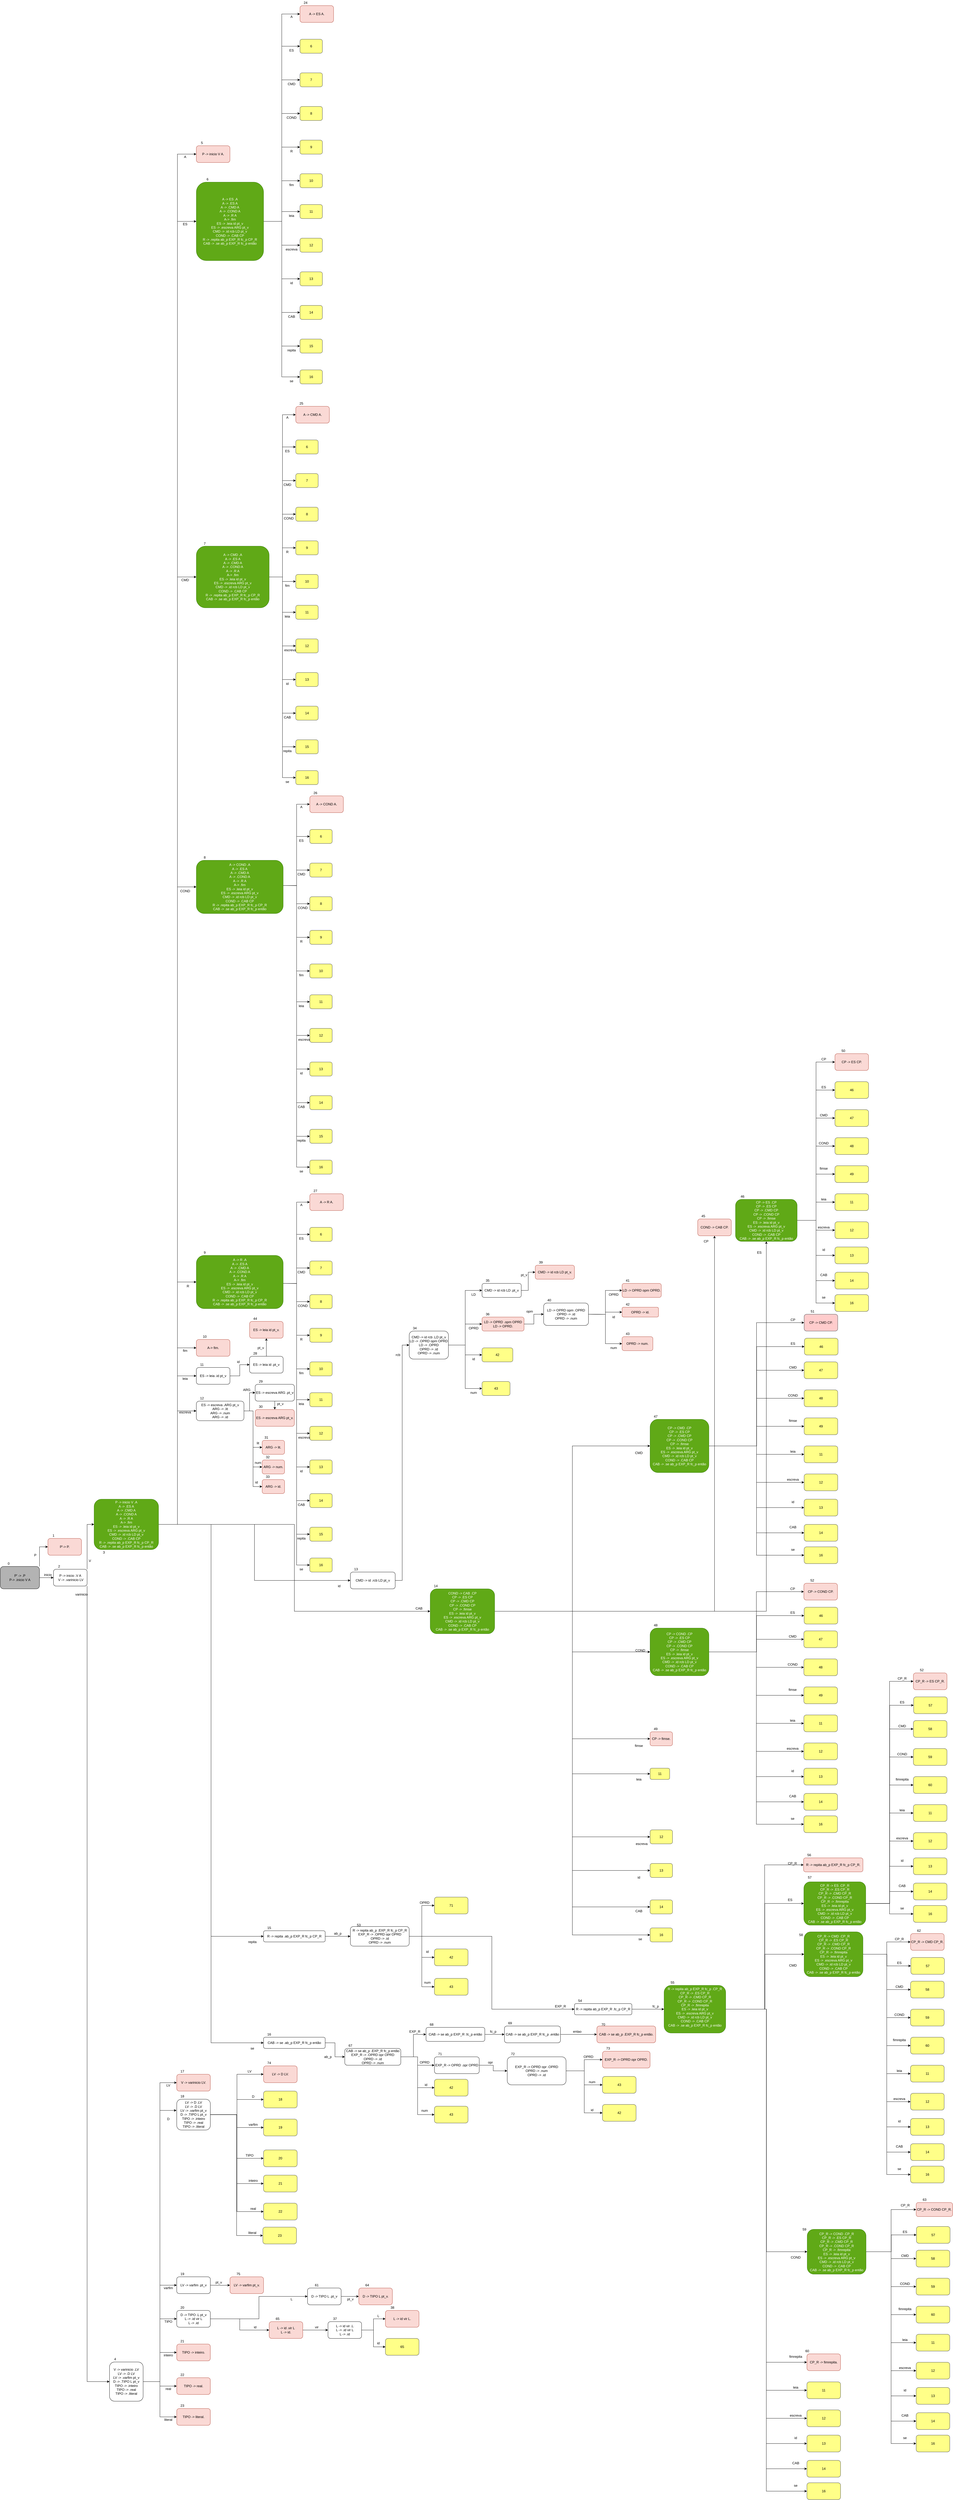 <mxfile version="14.9.6" type="device"><diagram id="dAarbS6LP46gwEPZ7WhQ" name="Página-1"><mxGraphModel dx="2762" dy="6349" grid="1" gridSize="10" guides="1" tooltips="1" connect="1" arrows="1" fold="1" page="1" pageScale="1" pageWidth="827" pageHeight="1169" math="0" shadow="0"><root><mxCell id="0"/><mxCell id="1" parent="0"/><mxCell id="TZJfV2D7nYbNHbdQCi4l-2" style="edgeStyle=orthogonalEdgeStyle;rounded=0;orthogonalLoop=1;jettySize=auto;html=1;fontColor=#000000;" parent="1" source="TZJfV2D7nYbNHbdQCi4l-3" target="TZJfV2D7nYbNHbdQCi4l-9" edge="1"><mxGeometry relative="1" as="geometry"/></mxCell><mxCell id="TZJfV2D7nYbNHbdQCi4l-67" style="edgeStyle=orthogonalEdgeStyle;rounded=0;orthogonalLoop=1;jettySize=auto;html=1;exitX=1;exitY=0;exitDx=0;exitDy=0;entryX=0;entryY=0.5;entryDx=0;entryDy=0;" parent="1" source="TZJfV2D7nYbNHbdQCi4l-3" target="TZJfV2D7nYbNHbdQCi4l-4" edge="1"><mxGeometry relative="1" as="geometry"/></mxCell><mxCell id="TZJfV2D7nYbNHbdQCi4l-3" value="P' -&amp;gt; .P&lt;br&gt;P-&amp;gt; .inicio V A&lt;br&gt;" style="rounded=1;whiteSpace=wrap;html=1;fillColor=#B3B3B3;" parent="1" vertex="1"><mxGeometry x="-1630" y="290" width="140" height="80" as="geometry"/></mxCell><mxCell id="TZJfV2D7nYbNHbdQCi4l-4" value="P'-&amp;gt; P." style="rounded=1;whiteSpace=wrap;html=1;fillColor=#fad9d5;strokeColor=#ae4132;" parent="1" vertex="1"><mxGeometry x="-1460" y="190" width="120" height="60" as="geometry"/></mxCell><mxCell id="TZJfV2D7nYbNHbdQCi4l-5" value="0" style="text;html=1;strokeColor=none;fillColor=none;align=center;verticalAlign=middle;whiteSpace=wrap;rounded=0;fontColor=none;" parent="1" vertex="1"><mxGeometry x="-1620" y="270" width="40" height="20" as="geometry"/></mxCell><mxCell id="TZJfV2D7nYbNHbdQCi4l-7" style="edgeStyle=orthogonalEdgeStyle;rounded=0;orthogonalLoop=1;jettySize=auto;html=1;exitX=1;exitY=0;exitDx=0;exitDy=0;entryX=0;entryY=0.5;entryDx=0;entryDy=0;fontColor=#000000;" parent="1" source="TZJfV2D7nYbNHbdQCi4l-9" target="TZJfV2D7nYbNHbdQCi4l-11" edge="1"><mxGeometry relative="1" as="geometry"/></mxCell><mxCell id="TZJfV2D7nYbNHbdQCi4l-8" style="edgeStyle=orthogonalEdgeStyle;rounded=0;orthogonalLoop=1;jettySize=auto;html=1;exitX=1;exitY=1;exitDx=0;exitDy=0;entryX=0;entryY=0.5;entryDx=0;entryDy=0;fontColor=#000000;" parent="1" source="TZJfV2D7nYbNHbdQCi4l-9" target="TZJfV2D7nYbNHbdQCi4l-12" edge="1"><mxGeometry relative="1" as="geometry"/></mxCell><mxCell id="TZJfV2D7nYbNHbdQCi4l-9" value="P -&amp;gt; inicio .V A&lt;br&gt;&amp;nbsp;V -&amp;gt; .varinicio LV" style="rounded=1;whiteSpace=wrap;html=1;fontColor=#000000;fillColor=#FFFFFF;" parent="1" vertex="1"><mxGeometry x="-1440" y="300" width="120" height="60" as="geometry"/></mxCell><mxCell id="TZJfV2D7nYbNHbdQCi4l-10" value="inicio" style="text;html=1;strokeColor=none;fillColor=none;align=center;verticalAlign=middle;whiteSpace=wrap;rounded=0;fontColor=#000000;" parent="1" vertex="1"><mxGeometry x="-1480" y="310" width="40" height="20" as="geometry"/></mxCell><mxCell id="TZJfV2D7nYbNHbdQCi4l-31" style="edgeStyle=orthogonalEdgeStyle;rounded=0;orthogonalLoop=1;jettySize=auto;html=1;entryX=0;entryY=0.5;entryDx=0;entryDy=0;" parent="1" source="TZJfV2D7nYbNHbdQCi4l-11" target="TZJfV2D7nYbNHbdQCi4l-24" edge="1"><mxGeometry relative="1" as="geometry"/></mxCell><mxCell id="TZJfV2D7nYbNHbdQCi4l-32" style="edgeStyle=orthogonalEdgeStyle;rounded=0;orthogonalLoop=1;jettySize=auto;html=1;entryX=0;entryY=0.5;entryDx=0;entryDy=0;" parent="1" source="TZJfV2D7nYbNHbdQCi4l-11" target="TZJfV2D7nYbNHbdQCi4l-18" edge="1"><mxGeometry relative="1" as="geometry"/></mxCell><mxCell id="TZJfV2D7nYbNHbdQCi4l-33" style="edgeStyle=orthogonalEdgeStyle;rounded=0;orthogonalLoop=1;jettySize=auto;html=1;entryX=0;entryY=0.5;entryDx=0;entryDy=0;" parent="1" source="TZJfV2D7nYbNHbdQCi4l-11" target="TZJfV2D7nYbNHbdQCi4l-19" edge="1"><mxGeometry relative="1" as="geometry"/></mxCell><mxCell id="TZJfV2D7nYbNHbdQCi4l-34" style="edgeStyle=orthogonalEdgeStyle;rounded=0;orthogonalLoop=1;jettySize=auto;html=1;entryX=0;entryY=0.5;entryDx=0;entryDy=0;" parent="1" source="TZJfV2D7nYbNHbdQCi4l-11" target="TZJfV2D7nYbNHbdQCi4l-20" edge="1"><mxGeometry relative="1" as="geometry"/></mxCell><mxCell id="TZJfV2D7nYbNHbdQCi4l-35" style="edgeStyle=orthogonalEdgeStyle;rounded=0;orthogonalLoop=1;jettySize=auto;html=1;entryX=0;entryY=0.5;entryDx=0;entryDy=0;" parent="1" source="TZJfV2D7nYbNHbdQCi4l-11" target="TZJfV2D7nYbNHbdQCi4l-22" edge="1"><mxGeometry relative="1" as="geometry"/></mxCell><mxCell id="TZJfV2D7nYbNHbdQCi4l-36" style="edgeStyle=orthogonalEdgeStyle;rounded=0;orthogonalLoop=1;jettySize=auto;html=1;entryX=0;entryY=0.5;entryDx=0;entryDy=0;" parent="1" source="TZJfV2D7nYbNHbdQCi4l-11" target="TZJfV2D7nYbNHbdQCi4l-21" edge="1"><mxGeometry relative="1" as="geometry"/></mxCell><mxCell id="TZJfV2D7nYbNHbdQCi4l-37" style="edgeStyle=orthogonalEdgeStyle;rounded=0;orthogonalLoop=1;jettySize=auto;html=1;entryX=0;entryY=0.5;entryDx=0;entryDy=0;" parent="1" source="TZJfV2D7nYbNHbdQCi4l-11" target="TZJfV2D7nYbNHbdQCi4l-25" edge="1"><mxGeometry relative="1" as="geometry"/></mxCell><mxCell id="TZJfV2D7nYbNHbdQCi4l-38" style="edgeStyle=orthogonalEdgeStyle;rounded=0;orthogonalLoop=1;jettySize=auto;html=1;entryX=0;entryY=0.5;entryDx=0;entryDy=0;" parent="1" source="TZJfV2D7nYbNHbdQCi4l-11" target="TZJfV2D7nYbNHbdQCi4l-26" edge="1"><mxGeometry relative="1" as="geometry"/></mxCell><mxCell id="TZJfV2D7nYbNHbdQCi4l-39" style="edgeStyle=orthogonalEdgeStyle;rounded=0;orthogonalLoop=1;jettySize=auto;html=1;entryX=0;entryY=0.5;entryDx=0;entryDy=0;" parent="1" source="TZJfV2D7nYbNHbdQCi4l-11" target="TZJfV2D7nYbNHbdQCi4l-27" edge="1"><mxGeometry relative="1" as="geometry"/></mxCell><mxCell id="TZJfV2D7nYbNHbdQCi4l-40" style="edgeStyle=orthogonalEdgeStyle;rounded=0;orthogonalLoop=1;jettySize=auto;html=1;entryX=0;entryY=0.5;entryDx=0;entryDy=0;" parent="1" source="TZJfV2D7nYbNHbdQCi4l-11" target="TZJfV2D7nYbNHbdQCi4l-28" edge="1"><mxGeometry relative="1" as="geometry"/></mxCell><mxCell id="TZJfV2D7nYbNHbdQCi4l-42" style="edgeStyle=orthogonalEdgeStyle;rounded=0;orthogonalLoop=1;jettySize=auto;html=1;entryX=0;entryY=0.5;entryDx=0;entryDy=0;" parent="1" source="TZJfV2D7nYbNHbdQCi4l-11" target="TZJfV2D7nYbNHbdQCi4l-15" edge="1"><mxGeometry relative="1" as="geometry"/></mxCell><mxCell id="TZJfV2D7nYbNHbdQCi4l-43" style="edgeStyle=orthogonalEdgeStyle;rounded=0;orthogonalLoop=1;jettySize=auto;html=1;entryX=0;entryY=0.5;entryDx=0;entryDy=0;" parent="1" source="TZJfV2D7nYbNHbdQCi4l-11" target="TZJfV2D7nYbNHbdQCi4l-30" edge="1"><mxGeometry relative="1" as="geometry"/></mxCell><mxCell id="TZJfV2D7nYbNHbdQCi4l-11" value="&lt;span&gt;P -&amp;gt; inicio V .A&lt;br&gt;&lt;/span&gt;A -&amp;gt; .ES A&lt;br&gt;A -&amp;gt; .CMD A&lt;br&gt;A -&amp;gt; .COND A&lt;br&gt;A -&amp;gt; .R A&lt;br&gt;A-&amp;gt; .fim&lt;br&gt;ES -&amp;gt; .leia id pt_v&lt;br&gt;ES -&amp;gt; .escreva ARG pt_v&lt;br&gt;CMD -&amp;gt; .id rcb LD pt_v&lt;br&gt;COND -&amp;gt; .CAB CP&lt;br&gt;R -&amp;gt; .repita ab_p EXP_R fc_p CP_R&lt;br&gt;CAB -&amp;gt; .se ab_p EXP_R fc_p então" style="rounded=1;whiteSpace=wrap;html=1;fontColor=#ffffff;fillColor=#60a917;strokeColor=#2D7600;" parent="1" vertex="1"><mxGeometry x="-1295" y="50" width="230" height="180" as="geometry"/></mxCell><mxCell id="EpNvW5-4uWBXPsWHvMTs-13" style="edgeStyle=orthogonalEdgeStyle;rounded=0;orthogonalLoop=1;jettySize=auto;html=1;entryX=0;entryY=0.5;entryDx=0;entryDy=0;" parent="1" source="TZJfV2D7nYbNHbdQCi4l-12" target="EpNvW5-4uWBXPsWHvMTs-2" edge="1"><mxGeometry relative="1" as="geometry"/></mxCell><mxCell id="Eex0U0L9rBzzAp4nXESG-46" style="edgeStyle=orthogonalEdgeStyle;rounded=0;orthogonalLoop=1;jettySize=auto;html=1;entryX=-0.008;entryY=0.364;entryDx=0;entryDy=0;entryPerimeter=0;" parent="1" source="TZJfV2D7nYbNHbdQCi4l-12" target="EpNvW5-4uWBXPsWHvMTs-1" edge="1"><mxGeometry relative="1" as="geometry"/></mxCell><mxCell id="Eex0U0L9rBzzAp4nXESG-122" style="edgeStyle=orthogonalEdgeStyle;rounded=0;orthogonalLoop=1;jettySize=auto;html=1;" parent="1" source="TZJfV2D7nYbNHbdQCi4l-12" target="EpNvW5-4uWBXPsWHvMTs-6" edge="1"><mxGeometry relative="1" as="geometry"/></mxCell><mxCell id="Eex0U0L9rBzzAp4nXESG-123" style="edgeStyle=orthogonalEdgeStyle;rounded=0;orthogonalLoop=1;jettySize=auto;html=1;entryX=0;entryY=0.5;entryDx=0;entryDy=0;" parent="1" source="TZJfV2D7nYbNHbdQCi4l-12" target="EpNvW5-4uWBXPsWHvMTs-22" edge="1"><mxGeometry relative="1" as="geometry"/></mxCell><mxCell id="Eex0U0L9rBzzAp4nXESG-124" style="edgeStyle=orthogonalEdgeStyle;rounded=0;orthogonalLoop=1;jettySize=auto;html=1;entryX=0;entryY=0.5;entryDx=0;entryDy=0;" parent="1" source="TZJfV2D7nYbNHbdQCi4l-12" target="EpNvW5-4uWBXPsWHvMTs-5" edge="1"><mxGeometry relative="1" as="geometry"/></mxCell><mxCell id="Eex0U0L9rBzzAp4nXESG-125" style="edgeStyle=orthogonalEdgeStyle;rounded=0;orthogonalLoop=1;jettySize=auto;html=1;entryX=0;entryY=0.5;entryDx=0;entryDy=0;" parent="1" source="TZJfV2D7nYbNHbdQCi4l-12" target="EpNvW5-4uWBXPsWHvMTs-4" edge="1"><mxGeometry relative="1" as="geometry"/></mxCell><mxCell id="Eex0U0L9rBzzAp4nXESG-126" style="edgeStyle=orthogonalEdgeStyle;rounded=0;orthogonalLoop=1;jettySize=auto;html=1;entryX=0;entryY=0.5;entryDx=0;entryDy=0;" parent="1" source="TZJfV2D7nYbNHbdQCi4l-12" target="EpNvW5-4uWBXPsWHvMTs-3" edge="1"><mxGeometry relative="1" as="geometry"/></mxCell><mxCell id="TZJfV2D7nYbNHbdQCi4l-12" value="&lt;span&gt;V -&amp;gt; varinicio .LV&lt;br&gt;&lt;/span&gt;LV -&amp;gt; .D LV&lt;br&gt;LV -&amp;gt; .varfim pt_v&lt;br&gt;D -&amp;gt; .TIPO L pt_v&lt;br&gt;TIPO -&amp;gt; .inteiro&lt;br&gt;TIPO -&amp;gt; .real&lt;br&gt;TIPO -&amp;gt; .literal&lt;span&gt;&lt;br&gt;&lt;/span&gt;" style="rounded=1;whiteSpace=wrap;html=1;fontColor=#000000;fillColor=#FFFFFF;" parent="1" vertex="1"><mxGeometry x="-1240" y="3129" width="120" height="140" as="geometry"/></mxCell><mxCell id="TZJfV2D7nYbNHbdQCi4l-13" value="V" style="text;html=1;strokeColor=none;fillColor=none;align=center;verticalAlign=middle;whiteSpace=wrap;rounded=0;fontColor=#000000;" parent="1" vertex="1"><mxGeometry x="-1330" y="260" width="40" height="20" as="geometry"/></mxCell><mxCell id="waAPPdG0lU4TauZLysuZ-44" style="edgeStyle=orthogonalEdgeStyle;rounded=0;orthogonalLoop=1;jettySize=auto;html=1;entryX=0;entryY=0.5;entryDx=0;entryDy=0;" parent="1" source="TZJfV2D7nYbNHbdQCi4l-15" target="waAPPdG0lU4TauZLysuZ-23" edge="1"><mxGeometry relative="1" as="geometry"/></mxCell><mxCell id="waAPPdG0lU4TauZLysuZ-45" style="edgeStyle=orthogonalEdgeStyle;rounded=0;orthogonalLoop=1;jettySize=auto;html=1;entryX=0;entryY=0.5;entryDx=0;entryDy=0;" parent="1" source="TZJfV2D7nYbNHbdQCi4l-15" target="waAPPdG0lU4TauZLysuZ-22" edge="1"><mxGeometry relative="1" as="geometry"/></mxCell><mxCell id="waAPPdG0lU4TauZLysuZ-46" style="edgeStyle=orthogonalEdgeStyle;rounded=0;orthogonalLoop=1;jettySize=auto;html=1;entryX=0;entryY=0.5;entryDx=0;entryDy=0;" parent="1" source="TZJfV2D7nYbNHbdQCi4l-15" target="waAPPdG0lU4TauZLysuZ-24" edge="1"><mxGeometry relative="1" as="geometry"/></mxCell><mxCell id="waAPPdG0lU4TauZLysuZ-47" style="edgeStyle=orthogonalEdgeStyle;rounded=0;orthogonalLoop=1;jettySize=auto;html=1;entryX=0;entryY=0.5;entryDx=0;entryDy=0;" parent="1" source="TZJfV2D7nYbNHbdQCi4l-15" target="waAPPdG0lU4TauZLysuZ-25" edge="1"><mxGeometry relative="1" as="geometry"/></mxCell><mxCell id="waAPPdG0lU4TauZLysuZ-48" style="edgeStyle=orthogonalEdgeStyle;rounded=0;orthogonalLoop=1;jettySize=auto;html=1;entryX=0;entryY=0.5;entryDx=0;entryDy=0;" parent="1" source="TZJfV2D7nYbNHbdQCi4l-15" target="waAPPdG0lU4TauZLysuZ-26" edge="1"><mxGeometry relative="1" as="geometry"/></mxCell><mxCell id="waAPPdG0lU4TauZLysuZ-49" style="edgeStyle=orthogonalEdgeStyle;rounded=0;orthogonalLoop=1;jettySize=auto;html=1;entryX=0;entryY=0.5;entryDx=0;entryDy=0;" parent="1" source="TZJfV2D7nYbNHbdQCi4l-15" target="waAPPdG0lU4TauZLysuZ-27" edge="1"><mxGeometry relative="1" as="geometry"/></mxCell><mxCell id="waAPPdG0lU4TauZLysuZ-50" style="edgeStyle=orthogonalEdgeStyle;rounded=0;orthogonalLoop=1;jettySize=auto;html=1;entryX=0;entryY=0.5;entryDx=0;entryDy=0;" parent="1" source="TZJfV2D7nYbNHbdQCi4l-15" target="waAPPdG0lU4TauZLysuZ-34" edge="1"><mxGeometry relative="1" as="geometry"/></mxCell><mxCell id="waAPPdG0lU4TauZLysuZ-66" style="edgeStyle=orthogonalEdgeStyle;rounded=0;orthogonalLoop=1;jettySize=auto;html=1;entryX=0;entryY=0.5;entryDx=0;entryDy=0;" parent="1" source="TZJfV2D7nYbNHbdQCi4l-15" target="waAPPdG0lU4TauZLysuZ-59" edge="1"><mxGeometry relative="1" as="geometry"/></mxCell><mxCell id="waAPPdG0lU4TauZLysuZ-67" style="edgeStyle=orthogonalEdgeStyle;rounded=0;orthogonalLoop=1;jettySize=auto;html=1;entryX=0;entryY=0.5;entryDx=0;entryDy=0;" parent="1" source="TZJfV2D7nYbNHbdQCi4l-15" target="waAPPdG0lU4TauZLysuZ-51" edge="1"><mxGeometry relative="1" as="geometry"/></mxCell><mxCell id="waAPPdG0lU4TauZLysuZ-68" style="edgeStyle=orthogonalEdgeStyle;rounded=0;orthogonalLoop=1;jettySize=auto;html=1;entryX=0;entryY=0.5;entryDx=0;entryDy=0;" parent="1" source="TZJfV2D7nYbNHbdQCi4l-15" target="waAPPdG0lU4TauZLysuZ-52" edge="1"><mxGeometry relative="1" as="geometry"/></mxCell><mxCell id="waAPPdG0lU4TauZLysuZ-69" style="edgeStyle=orthogonalEdgeStyle;rounded=0;orthogonalLoop=1;jettySize=auto;html=1;entryX=0;entryY=0.5;entryDx=0;entryDy=0;" parent="1" source="TZJfV2D7nYbNHbdQCi4l-15" target="waAPPdG0lU4TauZLysuZ-53" edge="1"><mxGeometry relative="1" as="geometry"/></mxCell><mxCell id="waAPPdG0lU4TauZLysuZ-70" style="edgeStyle=orthogonalEdgeStyle;rounded=0;orthogonalLoop=1;jettySize=auto;html=1;entryX=0;entryY=0.5;entryDx=0;entryDy=0;" parent="1" source="TZJfV2D7nYbNHbdQCi4l-15" target="waAPPdG0lU4TauZLysuZ-54" edge="1"><mxGeometry relative="1" as="geometry"/></mxCell><mxCell id="TZJfV2D7nYbNHbdQCi4l-15" value="&lt;span&gt;A -&amp;gt; ES .A&lt;br&gt;&lt;/span&gt;A -&amp;gt; .ES A&lt;br&gt;A -&amp;gt; .CMD A&lt;br&gt;A -&amp;gt; .COND A&lt;br&gt;A -&amp;gt; .R A&lt;br&gt;A-&amp;gt; .fim&lt;br&gt;ES -&amp;gt; .leia id pt_v&lt;br&gt;ES -&amp;gt; .escreva ARG pt_v&lt;br&gt;CMD -&amp;gt; .id rcb LD pt_v&lt;br&gt;COND -&amp;gt; .CAB CP&lt;br&gt;R -&amp;gt; .repita ab_p EXP_R fc_p CP_R&lt;br&gt;CAB -&amp;gt; .se ab_p EXP_R fc_p então" style="rounded=1;whiteSpace=wrap;html=1;fillColor=#60a917;strokeColor=#2D7600;fontColor=#ffffff;" parent="1" vertex="1"><mxGeometry x="-930" y="-4650" width="240" height="280" as="geometry"/></mxCell><mxCell id="TZJfV2D7nYbNHbdQCi4l-17" value="A" style="text;html=1;strokeColor=none;fillColor=none;align=center;verticalAlign=middle;whiteSpace=wrap;rounded=0;" parent="1" vertex="1"><mxGeometry x="-990" y="-4750" width="40" height="20" as="geometry"/></mxCell><mxCell id="TZJfV2D7nYbNHbdQCi4l-18" value="A -&amp;gt; COND .A&lt;span&gt;&lt;br&gt;A -&amp;gt; .ES A&lt;/span&gt;&lt;br&gt;&lt;span&gt;A -&amp;gt; .CMD A&lt;/span&gt;&lt;br&gt;&lt;span&gt;A -&amp;gt; .COND A&lt;/span&gt;&lt;br&gt;&lt;span&gt;A -&amp;gt; .R A&lt;/span&gt;&lt;br&gt;&lt;span&gt;A-&amp;gt; .fim&lt;/span&gt;&lt;br&gt;&lt;span&gt;ES -&amp;gt; .leia id pt_v&lt;/span&gt;&lt;br&gt;&lt;span&gt;ES -&amp;gt; .escreva ARG pt_v&lt;/span&gt;&lt;br&gt;&lt;span&gt;CMD -&amp;gt; .id rcb LD pt_v&lt;/span&gt;&lt;br&gt;&lt;span&gt;COND -&amp;gt; .CAB CP&lt;/span&gt;&lt;br&gt;&lt;span&gt;R -&amp;gt; .repita ab_p EXP_R fc_p CP_R&lt;/span&gt;&lt;br&gt;&lt;span&gt;CAB -&amp;gt; .se ab_p EXP_R fc_p então&lt;/span&gt;" style="rounded=1;whiteSpace=wrap;html=1;fillColor=#60a917;strokeColor=#2D7600;fontColor=#ffffff;" parent="1" vertex="1"><mxGeometry x="-930" y="-2230" width="310" height="190" as="geometry"/></mxCell><mxCell id="TZJfV2D7nYbNHbdQCi4l-19" value="A -&amp;gt; R .A&lt;span&gt;&lt;br&gt;A -&amp;gt; .ES A&lt;/span&gt;&lt;br&gt;&lt;span&gt;A -&amp;gt; .CMD A&lt;/span&gt;&lt;br&gt;&lt;span&gt;A -&amp;gt; .COND A&lt;/span&gt;&lt;br&gt;&lt;span&gt;A -&amp;gt; .R A&lt;/span&gt;&lt;br&gt;&lt;span&gt;A-&amp;gt; .fim&lt;/span&gt;&lt;br&gt;&lt;span&gt;ES -&amp;gt; .leia id pt_v&lt;/span&gt;&lt;br&gt;&lt;span&gt;ES -&amp;gt; .escreva ARG pt_v&lt;/span&gt;&lt;br&gt;&lt;span&gt;CMD -&amp;gt; .id rcb LD pt_v&lt;/span&gt;&lt;br&gt;&lt;span&gt;COND -&amp;gt; .CAB CP&lt;/span&gt;&lt;br&gt;&lt;span&gt;R -&amp;gt; .repita ab_p EXP_R fc_p CP_R&lt;/span&gt;&lt;br&gt;&lt;span&gt;CAB -&amp;gt; .se ab_p EXP_R fc_p então&lt;/span&gt;" style="rounded=1;whiteSpace=wrap;html=1;fillColor=#60a917;strokeColor=#2D7600;fontColor=#ffffff;" parent="1" vertex="1"><mxGeometry x="-930" y="-820" width="310" height="190" as="geometry"/></mxCell><mxCell id="TZJfV2D7nYbNHbdQCi4l-20" value="&lt;span&gt;A-&amp;gt; fim.&lt;/span&gt;" style="rounded=1;whiteSpace=wrap;html=1;fillColor=#fad9d5;strokeColor=#ae4132;" parent="1" vertex="1"><mxGeometry x="-930" y="-520" width="120" height="60" as="geometry"/></mxCell><mxCell id="waAPPdG0lU4TauZLysuZ-448" style="edgeStyle=orthogonalEdgeStyle;rounded=0;orthogonalLoop=1;jettySize=auto;html=1;entryX=0;entryY=0.5;entryDx=0;entryDy=0;" parent="1" source="TZJfV2D7nYbNHbdQCi4l-21" target="waAPPdG0lU4TauZLysuZ-441" edge="1"><mxGeometry relative="1" as="geometry"/></mxCell><mxCell id="waAPPdG0lU4TauZLysuZ-452" style="edgeStyle=orthogonalEdgeStyle;rounded=0;orthogonalLoop=1;jettySize=auto;html=1;entryX=0;entryY=0.5;entryDx=0;entryDy=0;" parent="1" source="TZJfV2D7nYbNHbdQCi4l-21" target="waAPPdG0lU4TauZLysuZ-446" edge="1"><mxGeometry relative="1" as="geometry"/></mxCell><mxCell id="waAPPdG0lU4TauZLysuZ-453" style="edgeStyle=orthogonalEdgeStyle;rounded=0;orthogonalLoop=1;jettySize=auto;html=1;entryX=0;entryY=0.5;entryDx=0;entryDy=0;" parent="1" source="TZJfV2D7nYbNHbdQCi4l-21" target="waAPPdG0lU4TauZLysuZ-447" edge="1"><mxGeometry relative="1" as="geometry"/></mxCell><mxCell id="waAPPdG0lU4TauZLysuZ-455" style="edgeStyle=orthogonalEdgeStyle;rounded=0;orthogonalLoop=1;jettySize=auto;html=1;entryX=0;entryY=0.5;entryDx=0;entryDy=0;" parent="1" source="TZJfV2D7nYbNHbdQCi4l-21" target="waAPPdG0lU4TauZLysuZ-445" edge="1"><mxGeometry relative="1" as="geometry"/></mxCell><mxCell id="TZJfV2D7nYbNHbdQCi4l-21" value="&lt;span&gt;ES -&amp;gt; escreva .ARG pt_v&lt;br&gt;&lt;/span&gt;ARG -&amp;gt; .lit&lt;br&gt;ARG -&amp;gt; .num&lt;br&gt;ARG -&amp;gt; .id&lt;span&gt;&lt;br&gt;&lt;/span&gt;" style="rounded=1;whiteSpace=wrap;html=1;" parent="1" vertex="1"><mxGeometry x="-930" y="-300" width="170" height="70" as="geometry"/></mxCell><mxCell id="waAPPdG0lU4TauZLysuZ-438" style="edgeStyle=orthogonalEdgeStyle;rounded=0;orthogonalLoop=1;jettySize=auto;html=1;entryX=0;entryY=0.5;entryDx=0;entryDy=0;" parent="1" source="TZJfV2D7nYbNHbdQCi4l-22" target="waAPPdG0lU4TauZLysuZ-436" edge="1"><mxGeometry relative="1" as="geometry"/></mxCell><mxCell id="TZJfV2D7nYbNHbdQCi4l-22" value="&lt;span&gt;ES -&amp;gt; leia .id pt_v&lt;/span&gt;" style="rounded=1;whiteSpace=wrap;html=1;" parent="1" vertex="1"><mxGeometry x="-930" y="-420" width="120" height="60" as="geometry"/></mxCell><mxCell id="waAPPdG0lU4TauZLysuZ-96" style="edgeStyle=orthogonalEdgeStyle;rounded=0;orthogonalLoop=1;jettySize=auto;html=1;entryX=0;entryY=0.5;entryDx=0;entryDy=0;" parent="1" source="TZJfV2D7nYbNHbdQCi4l-24" target="waAPPdG0lU4TauZLysuZ-72" edge="1"><mxGeometry relative="1" as="geometry"/></mxCell><mxCell id="waAPPdG0lU4TauZLysuZ-99" style="edgeStyle=orthogonalEdgeStyle;rounded=0;orthogonalLoop=1;jettySize=auto;html=1;entryX=0;entryY=0.5;entryDx=0;entryDy=0;" parent="1" source="TZJfV2D7nYbNHbdQCi4l-24" target="waAPPdG0lU4TauZLysuZ-83" edge="1"><mxGeometry relative="1" as="geometry"/></mxCell><mxCell id="waAPPdG0lU4TauZLysuZ-100" style="edgeStyle=orthogonalEdgeStyle;rounded=0;orthogonalLoop=1;jettySize=auto;html=1;entryX=0;entryY=0.5;entryDx=0;entryDy=0;" parent="1" source="TZJfV2D7nYbNHbdQCi4l-24" target="waAPPdG0lU4TauZLysuZ-76" edge="1"><mxGeometry relative="1" as="geometry"/></mxCell><mxCell id="waAPPdG0lU4TauZLysuZ-101" style="edgeStyle=orthogonalEdgeStyle;rounded=0;orthogonalLoop=1;jettySize=auto;html=1;entryX=0;entryY=0.5;entryDx=0;entryDy=0;" parent="1" source="TZJfV2D7nYbNHbdQCi4l-24" target="waAPPdG0lU4TauZLysuZ-75" edge="1"><mxGeometry relative="1" as="geometry"/></mxCell><mxCell id="waAPPdG0lU4TauZLysuZ-102" style="edgeStyle=orthogonalEdgeStyle;rounded=0;orthogonalLoop=1;jettySize=auto;html=1;entryX=0;entryY=0.5;entryDx=0;entryDy=0;" parent="1" source="TZJfV2D7nYbNHbdQCi4l-24" target="waAPPdG0lU4TauZLysuZ-74" edge="1"><mxGeometry relative="1" as="geometry"><mxPoint x="-590" y="-2300" as="targetPoint"/></mxGeometry></mxCell><mxCell id="waAPPdG0lU4TauZLysuZ-104" style="edgeStyle=orthogonalEdgeStyle;rounded=0;orthogonalLoop=1;jettySize=auto;html=1;entryX=0;entryY=0.5;entryDx=0;entryDy=0;" parent="1" source="TZJfV2D7nYbNHbdQCi4l-24" target="waAPPdG0lU4TauZLysuZ-73" edge="1"><mxGeometry relative="1" as="geometry"/></mxCell><mxCell id="waAPPdG0lU4TauZLysuZ-105" style="edgeStyle=orthogonalEdgeStyle;rounded=0;orthogonalLoop=1;jettySize=auto;html=1;entryX=0;entryY=0.5;entryDx=0;entryDy=0;" parent="1" source="TZJfV2D7nYbNHbdQCi4l-24" target="waAPPdG0lU4TauZLysuZ-71" edge="1"><mxGeometry relative="1" as="geometry"/></mxCell><mxCell id="waAPPdG0lU4TauZLysuZ-106" style="edgeStyle=orthogonalEdgeStyle;rounded=0;orthogonalLoop=1;jettySize=auto;html=1;entryX=0;entryY=0.5;entryDx=0;entryDy=0;" parent="1" source="TZJfV2D7nYbNHbdQCi4l-24" target="waAPPdG0lU4TauZLysuZ-86" edge="1"><mxGeometry relative="1" as="geometry"/></mxCell><mxCell id="waAPPdG0lU4TauZLysuZ-107" style="edgeStyle=orthogonalEdgeStyle;rounded=0;orthogonalLoop=1;jettySize=auto;html=1;entryX=0;entryY=0.5;entryDx=0;entryDy=0;" parent="1" source="TZJfV2D7nYbNHbdQCi4l-24" target="waAPPdG0lU4TauZLysuZ-87" edge="1"><mxGeometry relative="1" as="geometry"/></mxCell><mxCell id="waAPPdG0lU4TauZLysuZ-108" style="edgeStyle=orthogonalEdgeStyle;rounded=0;orthogonalLoop=1;jettySize=auto;html=1;entryX=0;entryY=0.5;entryDx=0;entryDy=0;" parent="1" source="TZJfV2D7nYbNHbdQCi4l-24" target="waAPPdG0lU4TauZLysuZ-94" edge="1"><mxGeometry relative="1" as="geometry"/></mxCell><mxCell id="waAPPdG0lU4TauZLysuZ-109" style="edgeStyle=orthogonalEdgeStyle;rounded=0;orthogonalLoop=1;jettySize=auto;html=1;entryX=0;entryY=0.5;entryDx=0;entryDy=0;" parent="1" source="TZJfV2D7nYbNHbdQCi4l-24" target="waAPPdG0lU4TauZLysuZ-89" edge="1"><mxGeometry relative="1" as="geometry"/></mxCell><mxCell id="waAPPdG0lU4TauZLysuZ-110" style="edgeStyle=orthogonalEdgeStyle;rounded=0;orthogonalLoop=1;jettySize=auto;html=1;entryX=0;entryY=0.5;entryDx=0;entryDy=0;" parent="1" source="TZJfV2D7nYbNHbdQCi4l-24" target="waAPPdG0lU4TauZLysuZ-88" edge="1"><mxGeometry relative="1" as="geometry"/></mxCell><mxCell id="TZJfV2D7nYbNHbdQCi4l-24" value="&lt;span&gt;A -&amp;gt; CMD .A&lt;br&gt;&lt;/span&gt;A -&amp;gt; .ES A&lt;br&gt;A -&amp;gt; .CMD A&lt;br&gt;A -&amp;gt; .COND A&lt;br&gt;A -&amp;gt; .R A&lt;br&gt;A-&amp;gt; .fim&lt;br&gt;ES -&amp;gt; .leia id pt_v&lt;br&gt;ES -&amp;gt; .escreva ARG pt_v&lt;br&gt;CMD -&amp;gt; .id rcb LD pt_v&lt;br&gt;COND -&amp;gt; .CAB CP&lt;br&gt;R -&amp;gt; .repita ab_p EXP_R fc_p CP_R&lt;br&gt;CAB -&amp;gt; .se ab_p EXP_R fc_p então&lt;span&gt;&lt;br&gt;&lt;/span&gt;" style="rounded=1;whiteSpace=wrap;html=1;fillColor=#60a917;strokeColor=#2D7600;fontColor=#ffffff;" parent="1" vertex="1"><mxGeometry x="-930" y="-3351" width="260" height="220" as="geometry"/></mxCell><mxCell id="CQdoBNMoRrvhQqkOHGx8-2" style="edgeStyle=orthogonalEdgeStyle;rounded=0;orthogonalLoop=1;jettySize=auto;html=1;entryX=0;entryY=0.5;entryDx=0;entryDy=0;" parent="1" source="TZJfV2D7nYbNHbdQCi4l-25" target="CQdoBNMoRrvhQqkOHGx8-1" edge="1"><mxGeometry relative="1" as="geometry"/></mxCell><mxCell id="TZJfV2D7nYbNHbdQCi4l-25" value="&lt;span&gt;CMD -&amp;gt; id .rcb LD pt_v&lt;/span&gt;" style="rounded=1;whiteSpace=wrap;html=1;" parent="1" vertex="1"><mxGeometry x="-380" y="310" width="160" height="60" as="geometry"/></mxCell><mxCell id="CQdoBNMoRrvhQqkOHGx8-95" style="edgeStyle=orthogonalEdgeStyle;rounded=0;orthogonalLoop=1;jettySize=auto;html=1;entryX=0;entryY=0.5;entryDx=0;entryDy=0;" parent="1" source="TZJfV2D7nYbNHbdQCi4l-26" target="CQdoBNMoRrvhQqkOHGx8-66" edge="1"><mxGeometry relative="1" as="geometry"/></mxCell><mxCell id="CQdoBNMoRrvhQqkOHGx8-96" style="edgeStyle=orthogonalEdgeStyle;rounded=0;orthogonalLoop=1;jettySize=auto;html=1;entryX=0;entryY=0.5;entryDx=0;entryDy=0;" parent="1" source="TZJfV2D7nYbNHbdQCi4l-26" target="CQdoBNMoRrvhQqkOHGx8-67" edge="1"><mxGeometry relative="1" as="geometry"/></mxCell><mxCell id="CQdoBNMoRrvhQqkOHGx8-97" style="edgeStyle=orthogonalEdgeStyle;rounded=0;orthogonalLoop=1;jettySize=auto;html=1;entryX=0;entryY=0.5;entryDx=0;entryDy=0;" parent="1" source="TZJfV2D7nYbNHbdQCi4l-26" target="CQdoBNMoRrvhQqkOHGx8-68" edge="1"><mxGeometry relative="1" as="geometry"/></mxCell><mxCell id="CQdoBNMoRrvhQqkOHGx8-98" style="edgeStyle=orthogonalEdgeStyle;rounded=0;orthogonalLoop=1;jettySize=auto;html=1;entryX=0;entryY=0.5;entryDx=0;entryDy=0;" parent="1" source="TZJfV2D7nYbNHbdQCi4l-26" target="CQdoBNMoRrvhQqkOHGx8-69" edge="1"><mxGeometry relative="1" as="geometry"/></mxCell><mxCell id="CQdoBNMoRrvhQqkOHGx8-99" style="edgeStyle=orthogonalEdgeStyle;rounded=0;orthogonalLoop=1;jettySize=auto;html=1;entryX=0;entryY=0.5;entryDx=0;entryDy=0;" parent="1" source="TZJfV2D7nYbNHbdQCi4l-26" target="CQdoBNMoRrvhQqkOHGx8-79" edge="1"><mxGeometry relative="1" as="geometry"/></mxCell><mxCell id="CQdoBNMoRrvhQqkOHGx8-100" style="edgeStyle=orthogonalEdgeStyle;rounded=0;orthogonalLoop=1;jettySize=auto;html=1;entryX=0;entryY=0.5;entryDx=0;entryDy=0;" parent="1" source="TZJfV2D7nYbNHbdQCi4l-26" target="CQdoBNMoRrvhQqkOHGx8-80" edge="1"><mxGeometry relative="1" as="geometry"/></mxCell><mxCell id="CQdoBNMoRrvhQqkOHGx8-101" style="edgeStyle=orthogonalEdgeStyle;rounded=0;orthogonalLoop=1;jettySize=auto;html=1;entryX=0;entryY=0.5;entryDx=0;entryDy=0;" parent="1" source="TZJfV2D7nYbNHbdQCi4l-26" target="CQdoBNMoRrvhQqkOHGx8-87" edge="1"><mxGeometry relative="1" as="geometry"/></mxCell><mxCell id="CQdoBNMoRrvhQqkOHGx8-102" style="edgeStyle=orthogonalEdgeStyle;rounded=0;orthogonalLoop=1;jettySize=auto;html=1;entryX=0;entryY=0.5;entryDx=0;entryDy=0;" parent="1" source="TZJfV2D7nYbNHbdQCi4l-26" target="CQdoBNMoRrvhQqkOHGx8-81" edge="1"><mxGeometry relative="1" as="geometry"/></mxCell><mxCell id="CQdoBNMoRrvhQqkOHGx8-169" style="edgeStyle=orthogonalEdgeStyle;rounded=0;orthogonalLoop=1;jettySize=auto;html=1;entryX=0.5;entryY=1;entryDx=0;entryDy=0;" parent="1" source="TZJfV2D7nYbNHbdQCi4l-26" target="CQdoBNMoRrvhQqkOHGx8-64" edge="1"><mxGeometry relative="1" as="geometry"/></mxCell><mxCell id="CQdoBNMoRrvhQqkOHGx8-170" style="edgeStyle=orthogonalEdgeStyle;rounded=0;orthogonalLoop=1;jettySize=auto;html=1;entryX=0.5;entryY=1;entryDx=0;entryDy=0;" parent="1" source="TZJfV2D7nYbNHbdQCi4l-26" target="CQdoBNMoRrvhQqkOHGx8-65" edge="1"><mxGeometry relative="1" as="geometry"/></mxCell><mxCell id="TZJfV2D7nYbNHbdQCi4l-26" value="&lt;span&gt;COND -&amp;gt; CAB .CP&lt;br&gt;&lt;/span&gt;CP -&amp;gt; .ES CP&lt;br&gt;CP -&amp;gt; .CMD CP&lt;br&gt;CP -&amp;gt; .COND CP&lt;br&gt;CP -&amp;gt; .fimse&lt;br&gt;ES -&amp;gt; .leia id pt_v&lt;br&gt;ES -&amp;gt; .escreva ARG pt_v&lt;br&gt;CMD -&amp;gt; .id rcb LD pt_v&lt;br&gt;COND -&amp;gt; .CAB CP&lt;br&gt;CAB -&amp;gt; .se ab_p EXP_R fc_p então&lt;span&gt;&lt;br&gt;&lt;/span&gt;" style="rounded=1;whiteSpace=wrap;html=1;fillColor=#60a917;strokeColor=#2D7600;fontColor=#ffffff;" parent="1" vertex="1"><mxGeometry x="-95" y="370" width="230" height="160" as="geometry"/></mxCell><mxCell id="CQdoBNMoRrvhQqkOHGx8-241" style="edgeStyle=orthogonalEdgeStyle;rounded=0;orthogonalLoop=1;jettySize=auto;html=1;entryX=0;entryY=0.5;entryDx=0;entryDy=0;" parent="1" source="TZJfV2D7nYbNHbdQCi4l-27" target="CQdoBNMoRrvhQqkOHGx8-240" edge="1"><mxGeometry relative="1" as="geometry"/></mxCell><mxCell id="TZJfV2D7nYbNHbdQCi4l-27" value="&lt;span&gt;R -&amp;gt; repita .ab_p EXP_R fc_p CP_R&lt;/span&gt;" style="rounded=1;whiteSpace=wrap;html=1;" parent="1" vertex="1"><mxGeometry x="-690" y="1590" width="220" height="40" as="geometry"/></mxCell><mxCell id="Eex0U0L9rBzzAp4nXESG-2" style="edgeStyle=orthogonalEdgeStyle;rounded=0;orthogonalLoop=1;jettySize=auto;html=1;" parent="1" source="TZJfV2D7nYbNHbdQCi4l-28" target="Eex0U0L9rBzzAp4nXESG-1" edge="1"><mxGeometry relative="1" as="geometry"/></mxCell><mxCell id="TZJfV2D7nYbNHbdQCi4l-28" value="&lt;span&gt;CAB -&amp;gt; se .ab_p EXP_R fc_p então&lt;/span&gt;" style="rounded=1;whiteSpace=wrap;html=1;" parent="1" vertex="1"><mxGeometry x="-690" y="1970" width="220" height="40" as="geometry"/></mxCell><mxCell id="TZJfV2D7nYbNHbdQCi4l-30" value="&lt;span&gt;P -&amp;gt; inicio V A.&lt;/span&gt;" style="rounded=1;whiteSpace=wrap;html=1;fillColor=#fad9d5;strokeColor=#ae4132;" parent="1" vertex="1"><mxGeometry x="-930" y="-4780" width="120" height="60" as="geometry"/></mxCell><mxCell id="TZJfV2D7nYbNHbdQCi4l-6" value="P" style="text;html=1;strokeColor=none;fillColor=none;align=center;verticalAlign=middle;whiteSpace=wrap;rounded=0;fontColor=none;" parent="1" vertex="1"><mxGeometry x="-1520" y="240" width="30" height="20" as="geometry"/></mxCell><mxCell id="TZJfV2D7nYbNHbdQCi4l-44" value="CMD" style="text;html=1;strokeColor=none;fillColor=none;align=center;verticalAlign=middle;whiteSpace=wrap;rounded=0;" parent="1" vertex="1"><mxGeometry x="-990" y="-3240" width="40" height="20" as="geometry"/></mxCell><mxCell id="TZJfV2D7nYbNHbdQCi4l-57" value="id" style="text;html=1;strokeColor=none;fillColor=none;align=center;verticalAlign=middle;whiteSpace=wrap;rounded=0;" parent="1" vertex="1"><mxGeometry x="-440" y="350" width="40" height="20" as="geometry"/></mxCell><mxCell id="TZJfV2D7nYbNHbdQCi4l-58" value="ES" style="text;html=1;strokeColor=none;fillColor=none;align=center;verticalAlign=middle;whiteSpace=wrap;rounded=0;" parent="1" vertex="1"><mxGeometry x="-990" y="-4510" width="40" height="20" as="geometry"/></mxCell><mxCell id="TZJfV2D7nYbNHbdQCi4l-59" value="fim" style="text;html=1;strokeColor=none;fillColor=none;align=center;verticalAlign=middle;whiteSpace=wrap;rounded=0;" parent="1" vertex="1"><mxGeometry x="-990" y="-490" width="40" height="20" as="geometry"/></mxCell><mxCell id="TZJfV2D7nYbNHbdQCi4l-60" value="COND" style="text;html=1;strokeColor=none;fillColor=none;align=center;verticalAlign=middle;whiteSpace=wrap;rounded=0;" parent="1" vertex="1"><mxGeometry x="-990" y="-2130" width="40" height="20" as="geometry"/></mxCell><mxCell id="TZJfV2D7nYbNHbdQCi4l-61" value="escreva" style="text;html=1;strokeColor=none;fillColor=none;align=center;verticalAlign=middle;whiteSpace=wrap;rounded=0;" parent="1" vertex="1"><mxGeometry x="-990" y="-270" width="40" height="20" as="geometry"/></mxCell><mxCell id="TZJfV2D7nYbNHbdQCi4l-62" value="R" style="text;html=1;strokeColor=none;fillColor=none;align=center;verticalAlign=middle;whiteSpace=wrap;rounded=0;" parent="1" vertex="1"><mxGeometry x="-980" y="-720" width="40" height="20" as="geometry"/></mxCell><mxCell id="TZJfV2D7nYbNHbdQCi4l-63" value="leia" style="text;html=1;strokeColor=none;fillColor=none;align=center;verticalAlign=middle;whiteSpace=wrap;rounded=0;" parent="1" vertex="1"><mxGeometry x="-990" y="-390" width="40" height="20" as="geometry"/></mxCell><mxCell id="TZJfV2D7nYbNHbdQCi4l-64" value="CAB" style="text;html=1;strokeColor=none;fillColor=none;align=center;verticalAlign=middle;whiteSpace=wrap;rounded=0;" parent="1" vertex="1"><mxGeometry x="-155" y="430" width="40" height="20" as="geometry"/></mxCell><mxCell id="TZJfV2D7nYbNHbdQCi4l-65" value="repita" style="text;html=1;strokeColor=none;fillColor=none;align=center;verticalAlign=middle;whiteSpace=wrap;rounded=0;" parent="1" vertex="1"><mxGeometry x="-750" y="1620" width="40" height="20" as="geometry"/></mxCell><mxCell id="TZJfV2D7nYbNHbdQCi4l-66" value="se" style="text;html=1;strokeColor=none;fillColor=none;align=center;verticalAlign=middle;whiteSpace=wrap;rounded=0;" parent="1" vertex="1"><mxGeometry x="-750" y="2000" width="40" height="20" as="geometry"/></mxCell><mxCell id="TZJfV2D7nYbNHbdQCi4l-69" value="2" style="text;html=1;strokeColor=none;fillColor=none;align=center;verticalAlign=middle;whiteSpace=wrap;rounded=0;" parent="1" vertex="1"><mxGeometry x="-1440" y="280" width="40" height="20" as="geometry"/></mxCell><mxCell id="TZJfV2D7nYbNHbdQCi4l-70" value="1" style="text;html=1;strokeColor=none;fillColor=none;align=center;verticalAlign=middle;whiteSpace=wrap;rounded=0;" parent="1" vertex="1"><mxGeometry x="-1460" y="170" width="40" height="20" as="geometry"/></mxCell><mxCell id="TZJfV2D7nYbNHbdQCi4l-71" value="3" style="text;html=1;strokeColor=none;fillColor=none;align=center;verticalAlign=middle;whiteSpace=wrap;rounded=0;" parent="1" vertex="1"><mxGeometry x="-1280" y="230" width="40" height="20" as="geometry"/></mxCell><mxCell id="TZJfV2D7nYbNHbdQCi4l-72" value="4" style="text;html=1;strokeColor=none;fillColor=none;align=center;verticalAlign=middle;whiteSpace=wrap;rounded=0;" parent="1" vertex="1"><mxGeometry x="-1240" y="3109" width="40" height="20" as="geometry"/></mxCell><mxCell id="Eex0U0L9rBzzAp4nXESG-61" style="edgeStyle=orthogonalEdgeStyle;rounded=0;orthogonalLoop=1;jettySize=auto;html=1;entryX=0;entryY=0.5;entryDx=0;entryDy=0;" parent="1" source="EpNvW5-4uWBXPsWHvMTs-1" target="Eex0U0L9rBzzAp4nXESG-47" edge="1"><mxGeometry relative="1" as="geometry"/></mxCell><mxCell id="Eex0U0L9rBzzAp4nXESG-62" style="edgeStyle=orthogonalEdgeStyle;rounded=0;orthogonalLoop=1;jettySize=auto;html=1;entryX=0;entryY=0.5;entryDx=0;entryDy=0;" parent="1" source="EpNvW5-4uWBXPsWHvMTs-1" target="Eex0U0L9rBzzAp4nXESG-50" edge="1"><mxGeometry relative="1" as="geometry"/></mxCell><mxCell id="Eex0U0L9rBzzAp4nXESG-63" style="edgeStyle=orthogonalEdgeStyle;rounded=0;orthogonalLoop=1;jettySize=auto;html=1;entryX=0;entryY=0.5;entryDx=0;entryDy=0;" parent="1" source="EpNvW5-4uWBXPsWHvMTs-1" target="Eex0U0L9rBzzAp4nXESG-51" edge="1"><mxGeometry relative="1" as="geometry"/></mxCell><mxCell id="Eex0U0L9rBzzAp4nXESG-64" style="edgeStyle=orthogonalEdgeStyle;rounded=0;orthogonalLoop=1;jettySize=auto;html=1;entryX=0;entryY=0.5;entryDx=0;entryDy=0;" parent="1" source="EpNvW5-4uWBXPsWHvMTs-1" target="Eex0U0L9rBzzAp4nXESG-58" edge="1"><mxGeometry relative="1" as="geometry"/></mxCell><mxCell id="Eex0U0L9rBzzAp4nXESG-65" style="edgeStyle=orthogonalEdgeStyle;rounded=0;orthogonalLoop=1;jettySize=auto;html=1;entryX=0;entryY=0.5;entryDx=0;entryDy=0;" parent="1" source="EpNvW5-4uWBXPsWHvMTs-1" target="Eex0U0L9rBzzAp4nXESG-57" edge="1"><mxGeometry relative="1" as="geometry"/></mxCell><mxCell id="Eex0U0L9rBzzAp4nXESG-66" style="edgeStyle=orthogonalEdgeStyle;rounded=0;orthogonalLoop=1;jettySize=auto;html=1;entryX=0;entryY=0.5;entryDx=0;entryDy=0;" parent="1" source="EpNvW5-4uWBXPsWHvMTs-1" target="Eex0U0L9rBzzAp4nXESG-54" edge="1"><mxGeometry relative="1" as="geometry"/></mxCell><mxCell id="Eex0U0L9rBzzAp4nXESG-69" style="edgeStyle=orthogonalEdgeStyle;rounded=0;orthogonalLoop=1;jettySize=auto;html=1;entryX=0;entryY=0.5;entryDx=0;entryDy=0;" parent="1" source="EpNvW5-4uWBXPsWHvMTs-1" target="Eex0U0L9rBzzAp4nXESG-67" edge="1"><mxGeometry relative="1" as="geometry"/></mxCell><mxCell id="EpNvW5-4uWBXPsWHvMTs-1" value="&lt;span&gt;LV -&amp;gt; D .LV&lt;br&gt;&lt;/span&gt;LV -&amp;gt; .D LV&lt;br&gt;LV -&amp;gt; .varfim pt_v&lt;br&gt;D -&amp;gt; .TIPO L pt_v&lt;br&gt;TIPO -&amp;gt; .inteiro&lt;br&gt;TIPO -&amp;gt; .real&lt;br&gt;TIPO -&amp;gt; .literal&lt;span&gt;&lt;br&gt;&lt;/span&gt;" style="rounded=1;whiteSpace=wrap;html=1;" parent="1" vertex="1"><mxGeometry x="-1000" y="2191.25" width="120" height="110" as="geometry"/></mxCell><mxCell id="EpNvW5-4uWBXPsWHvMTs-2" value="&lt;span&gt;V -&amp;gt; varinicio LV.&lt;/span&gt;" style="rounded=1;whiteSpace=wrap;html=1;fillColor=#fad9d5;strokeColor=#ae4132;" parent="1" vertex="1"><mxGeometry x="-1000" y="2102.25" width="120" height="60" as="geometry"/></mxCell><mxCell id="EpNvW5-4uWBXPsWHvMTs-3" value="&lt;span&gt;LV -&amp;gt; varfim .pt_v&lt;/span&gt;" style="rounded=1;whiteSpace=wrap;html=1;" parent="1" vertex="1"><mxGeometry x="-1000" y="2825" width="120" height="60" as="geometry"/></mxCell><mxCell id="Eex0U0L9rBzzAp4nXESG-81" style="edgeStyle=orthogonalEdgeStyle;rounded=0;orthogonalLoop=1;jettySize=auto;html=1;entryX=0;entryY=0.5;entryDx=0;entryDy=0;" parent="1" source="EpNvW5-4uWBXPsWHvMTs-4" target="Eex0U0L9rBzzAp4nXESG-80" edge="1"><mxGeometry relative="1" as="geometry"/></mxCell><mxCell id="Eex0U0L9rBzzAp4nXESG-93" style="edgeStyle=orthogonalEdgeStyle;rounded=0;orthogonalLoop=1;jettySize=auto;html=1;entryX=0;entryY=0.5;entryDx=0;entryDy=0;" parent="1" source="EpNvW5-4uWBXPsWHvMTs-4" target="Eex0U0L9rBzzAp4nXESG-87" edge="1"><mxGeometry relative="1" as="geometry"/></mxCell><mxCell id="EpNvW5-4uWBXPsWHvMTs-4" value="&lt;span&gt;D -&amp;gt; TIPO .L pt_v&lt;br&gt;&lt;/span&gt;L -&amp;gt; .id vir L&lt;br&gt;L -&amp;gt; .id&lt;span&gt;&lt;br&gt;&lt;/span&gt;" style="rounded=1;whiteSpace=wrap;html=1;" parent="1" vertex="1"><mxGeometry x="-1000" y="2945" width="120" height="60" as="geometry"/></mxCell><mxCell id="EpNvW5-4uWBXPsWHvMTs-5" value="&lt;span&gt;TIPO -&amp;gt; inteiro.&lt;/span&gt;" style="rounded=1;whiteSpace=wrap;html=1;fillColor=#fad9d5;strokeColor=#ae4132;" parent="1" vertex="1"><mxGeometry x="-1000" y="3065" width="120" height="60" as="geometry"/></mxCell><mxCell id="EpNvW5-4uWBXPsWHvMTs-6" value="&lt;span&gt;TIPO -&amp;gt; real.&lt;/span&gt;" style="rounded=1;whiteSpace=wrap;html=1;fillColor=#fad9d5;strokeColor=#ae4132;" parent="1" vertex="1"><mxGeometry x="-1000" y="3185" width="120" height="60" as="geometry"/></mxCell><mxCell id="EpNvW5-4uWBXPsWHvMTs-7" value="varfim" style="text;html=1;strokeColor=none;fillColor=none;align=center;verticalAlign=middle;whiteSpace=wrap;rounded=0;" parent="1" vertex="1"><mxGeometry x="-1050" y="2855" width="40" height="20" as="geometry"/></mxCell><mxCell id="EpNvW5-4uWBXPsWHvMTs-8" value="D" style="text;html=1;strokeColor=none;fillColor=none;align=center;verticalAlign=middle;whiteSpace=wrap;rounded=0;" parent="1" vertex="1"><mxGeometry x="-1050" y="2252.25" width="40" height="20" as="geometry"/></mxCell><mxCell id="EpNvW5-4uWBXPsWHvMTs-9" value="LV" style="text;html=1;strokeColor=none;fillColor=none;align=center;verticalAlign=middle;whiteSpace=wrap;rounded=0;" parent="1" vertex="1"><mxGeometry x="-1050" y="2132.25" width="40" height="20" as="geometry"/></mxCell><mxCell id="EpNvW5-4uWBXPsWHvMTs-10" value="TIPO" style="text;html=1;strokeColor=none;fillColor=none;align=center;verticalAlign=middle;whiteSpace=wrap;rounded=0;" parent="1" vertex="1"><mxGeometry x="-1050" y="2975" width="40" height="20" as="geometry"/></mxCell><mxCell id="EpNvW5-4uWBXPsWHvMTs-11" value="inteiro" style="text;html=1;strokeColor=none;fillColor=none;align=center;verticalAlign=middle;whiteSpace=wrap;rounded=0;" parent="1" vertex="1"><mxGeometry x="-1050" y="3095" width="40" height="20" as="geometry"/></mxCell><mxCell id="EpNvW5-4uWBXPsWHvMTs-12" value="real" style="text;html=1;strokeColor=none;fillColor=none;align=center;verticalAlign=middle;whiteSpace=wrap;rounded=0;" parent="1" vertex="1"><mxGeometry x="-1050" y="3215" width="40" height="20" as="geometry"/></mxCell><mxCell id="EpNvW5-4uWBXPsWHvMTs-22" value="&lt;span&gt;TIPO -&amp;gt; literal.&lt;/span&gt;" style="rounded=1;whiteSpace=wrap;html=1;fillColor=#fad9d5;strokeColor=#ae4132;" parent="1" vertex="1"><mxGeometry x="-1000" y="3295" width="120" height="60" as="geometry"/></mxCell><mxCell id="EpNvW5-4uWBXPsWHvMTs-23" value="literal" style="text;html=1;strokeColor=none;fillColor=none;align=center;verticalAlign=middle;whiteSpace=wrap;rounded=0;" parent="1" vertex="1"><mxGeometry x="-1050" y="3325" width="40" height="20" as="geometry"/></mxCell><mxCell id="waAPPdG0lU4TauZLysuZ-1" value="5" style="text;html=1;strokeColor=none;fillColor=none;align=center;verticalAlign=middle;whiteSpace=wrap;rounded=0;" parent="1" vertex="1"><mxGeometry x="-930" y="-4800" width="40" height="20" as="geometry"/></mxCell><mxCell id="waAPPdG0lU4TauZLysuZ-2" value="6" style="text;html=1;strokeColor=none;fillColor=none;align=center;verticalAlign=middle;whiteSpace=wrap;rounded=0;" parent="1" vertex="1"><mxGeometry x="-910" y="-4670" width="40" height="20" as="geometry"/></mxCell><mxCell id="waAPPdG0lU4TauZLysuZ-3" value="7" style="text;html=1;strokeColor=none;fillColor=none;align=center;verticalAlign=middle;whiteSpace=wrap;rounded=0;" parent="1" vertex="1"><mxGeometry x="-920" y="-3370" width="40" height="20" as="geometry"/></mxCell><mxCell id="waAPPdG0lU4TauZLysuZ-4" value="8" style="text;html=1;strokeColor=none;fillColor=none;align=center;verticalAlign=middle;whiteSpace=wrap;rounded=0;" parent="1" vertex="1"><mxGeometry x="-920" y="-2250" width="40" height="20" as="geometry"/></mxCell><mxCell id="waAPPdG0lU4TauZLysuZ-5" value="9" style="text;html=1;strokeColor=none;fillColor=none;align=center;verticalAlign=middle;whiteSpace=wrap;rounded=0;" parent="1" vertex="1"><mxGeometry x="-920" y="-840" width="40" height="20" as="geometry"/></mxCell><mxCell id="waAPPdG0lU4TauZLysuZ-6" value="10" style="text;html=1;strokeColor=none;fillColor=none;align=center;verticalAlign=middle;whiteSpace=wrap;rounded=0;" parent="1" vertex="1"><mxGeometry x="-920" y="-540" width="40" height="20" as="geometry"/></mxCell><mxCell id="waAPPdG0lU4TauZLysuZ-7" value="11" style="text;html=1;strokeColor=none;fillColor=none;align=center;verticalAlign=middle;whiteSpace=wrap;rounded=0;" parent="1" vertex="1"><mxGeometry x="-930" y="-440" width="40" height="20" as="geometry"/></mxCell><mxCell id="waAPPdG0lU4TauZLysuZ-8" value="12" style="text;html=1;strokeColor=none;fillColor=none;align=center;verticalAlign=middle;whiteSpace=wrap;rounded=0;" parent="1" vertex="1"><mxGeometry x="-930" y="-320" width="40" height="20" as="geometry"/></mxCell><mxCell id="waAPPdG0lU4TauZLysuZ-9" value="13" style="text;html=1;strokeColor=none;fillColor=none;align=center;verticalAlign=middle;whiteSpace=wrap;rounded=0;" parent="1" vertex="1"><mxGeometry x="-380" y="290" width="40" height="20" as="geometry"/></mxCell><mxCell id="waAPPdG0lU4TauZLysuZ-10" value="14" style="text;html=1;strokeColor=none;fillColor=none;align=center;verticalAlign=middle;whiteSpace=wrap;rounded=0;" parent="1" vertex="1"><mxGeometry x="-95" y="350" width="40" height="20" as="geometry"/></mxCell><mxCell id="waAPPdG0lU4TauZLysuZ-11" value="15" style="text;html=1;strokeColor=none;fillColor=none;align=center;verticalAlign=middle;whiteSpace=wrap;rounded=0;" parent="1" vertex="1"><mxGeometry x="-690" y="1570" width="40" height="20" as="geometry"/></mxCell><mxCell id="waAPPdG0lU4TauZLysuZ-12" value="16" style="text;html=1;strokeColor=none;fillColor=none;align=center;verticalAlign=middle;whiteSpace=wrap;rounded=0;" parent="1" vertex="1"><mxGeometry x="-690" y="1950" width="40" height="20" as="geometry"/></mxCell><mxCell id="waAPPdG0lU4TauZLysuZ-14" value="17" style="text;html=1;strokeColor=none;fillColor=none;align=center;verticalAlign=middle;whiteSpace=wrap;rounded=0;" parent="1" vertex="1"><mxGeometry x="-1000" y="2082.25" width="40" height="20" as="geometry"/></mxCell><mxCell id="waAPPdG0lU4TauZLysuZ-15" value="18" style="text;html=1;strokeColor=none;fillColor=none;align=center;verticalAlign=middle;whiteSpace=wrap;rounded=0;" parent="1" vertex="1"><mxGeometry x="-1000" y="2171.25" width="40" height="20" as="geometry"/></mxCell><mxCell id="waAPPdG0lU4TauZLysuZ-16" value="19" style="text;html=1;strokeColor=none;fillColor=none;align=center;verticalAlign=middle;whiteSpace=wrap;rounded=0;" parent="1" vertex="1"><mxGeometry x="-1000" y="2805" width="40" height="20" as="geometry"/></mxCell><mxCell id="waAPPdG0lU4TauZLysuZ-17" value="20" style="text;html=1;strokeColor=none;fillColor=none;align=center;verticalAlign=middle;whiteSpace=wrap;rounded=0;" parent="1" vertex="1"><mxGeometry x="-1000" y="2925" width="40" height="20" as="geometry"/></mxCell><mxCell id="waAPPdG0lU4TauZLysuZ-18" value="21" style="text;html=1;strokeColor=none;fillColor=none;align=center;verticalAlign=middle;whiteSpace=wrap;rounded=0;" parent="1" vertex="1"><mxGeometry x="-1000" y="3045" width="40" height="20" as="geometry"/></mxCell><mxCell id="waAPPdG0lU4TauZLysuZ-19" value="22" style="text;html=1;strokeColor=none;fillColor=none;align=center;verticalAlign=middle;whiteSpace=wrap;rounded=0;" parent="1" vertex="1"><mxGeometry x="-1000" y="3165" width="40" height="20" as="geometry"/></mxCell><mxCell id="waAPPdG0lU4TauZLysuZ-20" value="23" style="text;html=1;strokeColor=none;fillColor=none;align=center;verticalAlign=middle;whiteSpace=wrap;rounded=0;" parent="1" vertex="1"><mxGeometry x="-1000" y="3275" width="40" height="20" as="geometry"/></mxCell><mxCell id="waAPPdG0lU4TauZLysuZ-22" value="&lt;span&gt;6&lt;br&gt;&lt;/span&gt;" style="rounded=1;whiteSpace=wrap;html=1;fillColor=#ffff88;strokeColor=#36393d;" parent="1" vertex="1"><mxGeometry x="-560" y="-5160" width="80" height="50" as="geometry"/></mxCell><mxCell id="waAPPdG0lU4TauZLysuZ-23" value="A -&amp;gt; ES A." style="rounded=1;whiteSpace=wrap;html=1;fillColor=#fad9d5;strokeColor=#ae4132;" parent="1" vertex="1"><mxGeometry x="-560" y="-5280" width="120" height="60" as="geometry"/></mxCell><mxCell id="waAPPdG0lU4TauZLysuZ-24" value="&lt;span&gt;7&lt;/span&gt;" style="rounded=1;whiteSpace=wrap;html=1;fillColor=#ffff88;strokeColor=#36393d;" parent="1" vertex="1"><mxGeometry x="-560" y="-5040" width="80" height="50" as="geometry"/></mxCell><mxCell id="waAPPdG0lU4TauZLysuZ-25" value="&lt;span&gt;8&lt;br&gt;&lt;/span&gt;" style="rounded=1;whiteSpace=wrap;html=1;fillColor=#ffff88;strokeColor=#36393d;" parent="1" vertex="1"><mxGeometry x="-560" y="-4920" width="80" height="50" as="geometry"/></mxCell><mxCell id="waAPPdG0lU4TauZLysuZ-26" value="&lt;span&gt;9&lt;/span&gt;" style="rounded=1;whiteSpace=wrap;html=1;fillColor=#ffff88;strokeColor=#36393d;" parent="1" vertex="1"><mxGeometry x="-560" y="-4800" width="80" height="50" as="geometry"/></mxCell><mxCell id="waAPPdG0lU4TauZLysuZ-27" value="&lt;span&gt;10&lt;/span&gt;" style="rounded=1;whiteSpace=wrap;html=1;fillColor=#ffff88;strokeColor=#36393d;" parent="1" vertex="1"><mxGeometry x="-560" y="-4680" width="80" height="50" as="geometry"/></mxCell><mxCell id="waAPPdG0lU4TauZLysuZ-28" value="CMD" style="text;html=1;strokeColor=none;fillColor=none;align=center;verticalAlign=middle;whiteSpace=wrap;rounded=0;" parent="1" vertex="1"><mxGeometry x="-610" y="-5010" width="40" height="20" as="geometry"/></mxCell><mxCell id="waAPPdG0lU4TauZLysuZ-29" value="ES" style="text;html=1;strokeColor=none;fillColor=none;align=center;verticalAlign=middle;whiteSpace=wrap;rounded=0;" parent="1" vertex="1"><mxGeometry x="-610" y="-5130" width="40" height="20" as="geometry"/></mxCell><mxCell id="waAPPdG0lU4TauZLysuZ-30" value="A" style="text;html=1;strokeColor=none;fillColor=none;align=center;verticalAlign=middle;whiteSpace=wrap;rounded=0;" parent="1" vertex="1"><mxGeometry x="-610" y="-5250" width="40" height="20" as="geometry"/></mxCell><mxCell id="waAPPdG0lU4TauZLysuZ-31" value="COND" style="text;html=1;strokeColor=none;fillColor=none;align=center;verticalAlign=middle;whiteSpace=wrap;rounded=0;" parent="1" vertex="1"><mxGeometry x="-610" y="-4890" width="40" height="20" as="geometry"/></mxCell><mxCell id="waAPPdG0lU4TauZLysuZ-32" value="R" style="text;html=1;strokeColor=none;fillColor=none;align=center;verticalAlign=middle;whiteSpace=wrap;rounded=0;" parent="1" vertex="1"><mxGeometry x="-610" y="-4770" width="40" height="20" as="geometry"/></mxCell><mxCell id="waAPPdG0lU4TauZLysuZ-33" value="fim" style="text;html=1;strokeColor=none;fillColor=none;align=center;verticalAlign=middle;whiteSpace=wrap;rounded=0;" parent="1" vertex="1"><mxGeometry x="-610" y="-4650" width="40" height="20" as="geometry"/></mxCell><mxCell id="waAPPdG0lU4TauZLysuZ-34" value="&lt;span&gt;11&lt;/span&gt;" style="rounded=1;whiteSpace=wrap;html=1;fillColor=#ffff88;strokeColor=#36393d;" parent="1" vertex="1"><mxGeometry x="-560" y="-4570" width="80" height="50" as="geometry"/></mxCell><mxCell id="waAPPdG0lU4TauZLysuZ-35" value="leia" style="text;html=1;strokeColor=none;fillColor=none;align=center;verticalAlign=middle;whiteSpace=wrap;rounded=0;" parent="1" vertex="1"><mxGeometry x="-610" y="-4540" width="40" height="20" as="geometry"/></mxCell><mxCell id="waAPPdG0lU4TauZLysuZ-37" value="24" style="text;html=1;strokeColor=none;fillColor=none;align=center;verticalAlign=middle;whiteSpace=wrap;rounded=0;" parent="1" vertex="1"><mxGeometry x="-560" y="-5300" width="40" height="20" as="geometry"/></mxCell><mxCell id="waAPPdG0lU4TauZLysuZ-51" value="&lt;span&gt;12&lt;/span&gt;" style="rounded=1;whiteSpace=wrap;html=1;fillColor=#ffff88;strokeColor=#36393d;" parent="1" vertex="1"><mxGeometry x="-560" y="-4450" width="80" height="50" as="geometry"/></mxCell><mxCell id="waAPPdG0lU4TauZLysuZ-52" value="&lt;span&gt;13&lt;br&gt;&lt;/span&gt;" style="rounded=1;whiteSpace=wrap;html=1;fillColor=#ffff88;strokeColor=#36393d;" parent="1" vertex="1"><mxGeometry x="-560" y="-4330" width="80" height="50" as="geometry"/></mxCell><mxCell id="waAPPdG0lU4TauZLysuZ-53" value="&lt;span&gt;14&lt;/span&gt;" style="rounded=1;whiteSpace=wrap;html=1;fillColor=#ffff88;strokeColor=#36393d;" parent="1" vertex="1"><mxGeometry x="-560" y="-4210" width="80" height="50" as="geometry"/></mxCell><mxCell id="waAPPdG0lU4TauZLysuZ-54" value="&lt;span&gt;15&lt;/span&gt;" style="rounded=1;whiteSpace=wrap;html=1;fillColor=#ffff88;strokeColor=#36393d;" parent="1" vertex="1"><mxGeometry x="-560" y="-4090" width="80" height="50" as="geometry"/></mxCell><mxCell id="waAPPdG0lU4TauZLysuZ-55" value="escreva" style="text;html=1;strokeColor=none;fillColor=none;align=center;verticalAlign=middle;whiteSpace=wrap;rounded=0;" parent="1" vertex="1"><mxGeometry x="-610" y="-4420" width="40" height="20" as="geometry"/></mxCell><mxCell id="waAPPdG0lU4TauZLysuZ-56" value="id" style="text;html=1;strokeColor=none;fillColor=none;align=center;verticalAlign=middle;whiteSpace=wrap;rounded=0;" parent="1" vertex="1"><mxGeometry x="-610" y="-4300" width="40" height="20" as="geometry"/></mxCell><mxCell id="waAPPdG0lU4TauZLysuZ-57" value="CAB" style="text;html=1;strokeColor=none;fillColor=none;align=center;verticalAlign=middle;whiteSpace=wrap;rounded=0;" parent="1" vertex="1"><mxGeometry x="-610" y="-4180" width="40" height="20" as="geometry"/></mxCell><mxCell id="waAPPdG0lU4TauZLysuZ-58" value="repita" style="text;html=1;strokeColor=none;fillColor=none;align=center;verticalAlign=middle;whiteSpace=wrap;rounded=0;" parent="1" vertex="1"><mxGeometry x="-610" y="-4060" width="40" height="20" as="geometry"/></mxCell><mxCell id="waAPPdG0lU4TauZLysuZ-59" value="&lt;span&gt;16&lt;/span&gt;" style="rounded=1;whiteSpace=wrap;html=1;fillColor=#ffff88;strokeColor=#36393d;" parent="1" vertex="1"><mxGeometry x="-560" y="-3980" width="80" height="50" as="geometry"/></mxCell><mxCell id="waAPPdG0lU4TauZLysuZ-60" value="se" style="text;html=1;strokeColor=none;fillColor=none;align=center;verticalAlign=middle;whiteSpace=wrap;rounded=0;" parent="1" vertex="1"><mxGeometry x="-610" y="-3950" width="40" height="20" as="geometry"/></mxCell><mxCell id="waAPPdG0lU4TauZLysuZ-71" value="&lt;span&gt;6&lt;br&gt;&lt;/span&gt;" style="rounded=1;whiteSpace=wrap;html=1;fillColor=#ffff88;strokeColor=#36393d;" parent="1" vertex="1"><mxGeometry x="-575" y="-3730" width="80" height="50" as="geometry"/></mxCell><mxCell id="waAPPdG0lU4TauZLysuZ-72" value="A -&amp;gt; CMD A." style="rounded=1;whiteSpace=wrap;html=1;fillColor=#fad9d5;strokeColor=#ae4132;" parent="1" vertex="1"><mxGeometry x="-575" y="-3850" width="120" height="60" as="geometry"/></mxCell><mxCell id="waAPPdG0lU4TauZLysuZ-73" value="&lt;span&gt;7&lt;/span&gt;" style="rounded=1;whiteSpace=wrap;html=1;fillColor=#ffff88;strokeColor=#36393d;" parent="1" vertex="1"><mxGeometry x="-575" y="-3610" width="80" height="50" as="geometry"/></mxCell><mxCell id="waAPPdG0lU4TauZLysuZ-74" value="&lt;span&gt;8&lt;br&gt;&lt;/span&gt;" style="rounded=1;whiteSpace=wrap;html=1;fillColor=#ffff88;strokeColor=#36393d;" parent="1" vertex="1"><mxGeometry x="-575" y="-3490" width="80" height="50" as="geometry"/></mxCell><mxCell id="waAPPdG0lU4TauZLysuZ-75" value="&lt;span&gt;9&lt;/span&gt;" style="rounded=1;whiteSpace=wrap;html=1;fillColor=#ffff88;strokeColor=#36393d;" parent="1" vertex="1"><mxGeometry x="-575" y="-3370" width="80" height="50" as="geometry"/></mxCell><mxCell id="waAPPdG0lU4TauZLysuZ-76" value="&lt;span&gt;10&lt;/span&gt;" style="rounded=1;whiteSpace=wrap;html=1;fillColor=#ffff88;strokeColor=#36393d;" parent="1" vertex="1"><mxGeometry x="-575" y="-3250" width="80" height="50" as="geometry"/></mxCell><mxCell id="waAPPdG0lU4TauZLysuZ-77" value="CMD" style="text;html=1;strokeColor=none;fillColor=none;align=center;verticalAlign=middle;whiteSpace=wrap;rounded=0;" parent="1" vertex="1"><mxGeometry x="-625" y="-3580" width="40" height="20" as="geometry"/></mxCell><mxCell id="waAPPdG0lU4TauZLysuZ-78" value="ES" style="text;html=1;strokeColor=none;fillColor=none;align=center;verticalAlign=middle;whiteSpace=wrap;rounded=0;" parent="1" vertex="1"><mxGeometry x="-625" y="-3700" width="40" height="20" as="geometry"/></mxCell><mxCell id="waAPPdG0lU4TauZLysuZ-79" value="A" style="text;html=1;strokeColor=none;fillColor=none;align=center;verticalAlign=middle;whiteSpace=wrap;rounded=0;" parent="1" vertex="1"><mxGeometry x="-625" y="-3820" width="40" height="20" as="geometry"/></mxCell><mxCell id="waAPPdG0lU4TauZLysuZ-80" value="COND" style="text;html=1;strokeColor=none;fillColor=none;align=center;verticalAlign=middle;whiteSpace=wrap;rounded=0;" parent="1" vertex="1"><mxGeometry x="-620" y="-3460" width="40" height="20" as="geometry"/></mxCell><mxCell id="waAPPdG0lU4TauZLysuZ-81" value="R" style="text;html=1;strokeColor=none;fillColor=none;align=center;verticalAlign=middle;whiteSpace=wrap;rounded=0;" parent="1" vertex="1"><mxGeometry x="-625" y="-3340" width="40" height="20" as="geometry"/></mxCell><mxCell id="waAPPdG0lU4TauZLysuZ-82" value="fim" style="text;html=1;strokeColor=none;fillColor=none;align=center;verticalAlign=middle;whiteSpace=wrap;rounded=0;" parent="1" vertex="1"><mxGeometry x="-625" y="-3220" width="40" height="20" as="geometry"/></mxCell><mxCell id="waAPPdG0lU4TauZLysuZ-83" value="&lt;span&gt;11&lt;/span&gt;" style="rounded=1;whiteSpace=wrap;html=1;fillColor=#ffff88;strokeColor=#36393d;" parent="1" vertex="1"><mxGeometry x="-575" y="-3140" width="80" height="50" as="geometry"/></mxCell><mxCell id="waAPPdG0lU4TauZLysuZ-84" value="leia" style="text;html=1;strokeColor=none;fillColor=none;align=center;verticalAlign=middle;whiteSpace=wrap;rounded=0;" parent="1" vertex="1"><mxGeometry x="-625" y="-3110" width="40" height="20" as="geometry"/></mxCell><mxCell id="waAPPdG0lU4TauZLysuZ-85" value="25" style="text;html=1;strokeColor=none;fillColor=none;align=center;verticalAlign=middle;whiteSpace=wrap;rounded=0;" parent="1" vertex="1"><mxGeometry x="-575" y="-3870" width="40" height="20" as="geometry"/></mxCell><mxCell id="waAPPdG0lU4TauZLysuZ-86" value="&lt;span&gt;12&lt;/span&gt;" style="rounded=1;whiteSpace=wrap;html=1;fillColor=#ffff88;strokeColor=#36393d;" parent="1" vertex="1"><mxGeometry x="-575" y="-3020" width="80" height="50" as="geometry"/></mxCell><mxCell id="waAPPdG0lU4TauZLysuZ-87" value="&lt;span&gt;13&lt;br&gt;&lt;/span&gt;" style="rounded=1;whiteSpace=wrap;html=1;fillColor=#ffff88;strokeColor=#36393d;" parent="1" vertex="1"><mxGeometry x="-575" y="-2900" width="80" height="50" as="geometry"/></mxCell><mxCell id="waAPPdG0lU4TauZLysuZ-88" value="&lt;span&gt;14&lt;/span&gt;" style="rounded=1;whiteSpace=wrap;html=1;fillColor=#ffff88;strokeColor=#36393d;" parent="1" vertex="1"><mxGeometry x="-575" y="-2780" width="80" height="50" as="geometry"/></mxCell><mxCell id="waAPPdG0lU4TauZLysuZ-89" value="&lt;span&gt;15&lt;/span&gt;" style="rounded=1;whiteSpace=wrap;html=1;fillColor=#ffff88;strokeColor=#36393d;" parent="1" vertex="1"><mxGeometry x="-575" y="-2660" width="80" height="50" as="geometry"/></mxCell><mxCell id="waAPPdG0lU4TauZLysuZ-90" value="escreva" style="text;html=1;strokeColor=none;fillColor=none;align=center;verticalAlign=middle;whiteSpace=wrap;rounded=0;" parent="1" vertex="1"><mxGeometry x="-615" y="-2990" width="40" height="20" as="geometry"/></mxCell><mxCell id="waAPPdG0lU4TauZLysuZ-91" value="id" style="text;html=1;strokeColor=none;fillColor=none;align=center;verticalAlign=middle;whiteSpace=wrap;rounded=0;" parent="1" vertex="1"><mxGeometry x="-625" y="-2870" width="40" height="20" as="geometry"/></mxCell><mxCell id="waAPPdG0lU4TauZLysuZ-92" value="CAB" style="text;html=1;strokeColor=none;fillColor=none;align=center;verticalAlign=middle;whiteSpace=wrap;rounded=0;" parent="1" vertex="1"><mxGeometry x="-625" y="-2750" width="40" height="20" as="geometry"/></mxCell><mxCell id="waAPPdG0lU4TauZLysuZ-93" value="repita" style="text;html=1;strokeColor=none;fillColor=none;align=center;verticalAlign=middle;whiteSpace=wrap;rounded=0;" parent="1" vertex="1"><mxGeometry x="-625" y="-2630" width="40" height="20" as="geometry"/></mxCell><mxCell id="waAPPdG0lU4TauZLysuZ-94" value="&lt;span&gt;16&lt;/span&gt;" style="rounded=1;whiteSpace=wrap;html=1;fillColor=#ffff88;strokeColor=#36393d;" parent="1" vertex="1"><mxGeometry x="-575" y="-2550" width="80" height="50" as="geometry"/></mxCell><mxCell id="waAPPdG0lU4TauZLysuZ-95" value="se" style="text;html=1;strokeColor=none;fillColor=none;align=center;verticalAlign=middle;whiteSpace=wrap;rounded=0;" parent="1" vertex="1"><mxGeometry x="-625" y="-2520" width="40" height="20" as="geometry"/></mxCell><mxCell id="waAPPdG0lU4TauZLysuZ-324" style="edgeStyle=orthogonalEdgeStyle;rounded=0;orthogonalLoop=1;jettySize=auto;html=1;entryX=0;entryY=0.5;entryDx=0;entryDy=0;" parent="1" target="waAPPdG0lU4TauZLysuZ-337" edge="1"><mxGeometry relative="1" as="geometry"><mxPoint x="-620" y="-2140" as="sourcePoint"/><Array as="points"><mxPoint x="-620" y="-2140"/><mxPoint x="-572" y="-2140"/><mxPoint x="-572" y="-2430"/></Array></mxGeometry></mxCell><mxCell id="waAPPdG0lU4TauZLysuZ-325" style="edgeStyle=orthogonalEdgeStyle;rounded=0;orthogonalLoop=1;jettySize=auto;html=1;entryX=0;entryY=0.5;entryDx=0;entryDy=0;" parent="1" target="waAPPdG0lU4TauZLysuZ-348" edge="1"><mxGeometry relative="1" as="geometry"><mxPoint x="-620" y="-2140" as="sourcePoint"/><Array as="points"><mxPoint x="-620" y="-2140"/><mxPoint x="-572" y="-2140"/><mxPoint x="-572" y="-1725"/></Array></mxGeometry></mxCell><mxCell id="waAPPdG0lU4TauZLysuZ-326" style="edgeStyle=orthogonalEdgeStyle;rounded=0;orthogonalLoop=1;jettySize=auto;html=1;entryX=0;entryY=0.5;entryDx=0;entryDy=0;" parent="1" target="waAPPdG0lU4TauZLysuZ-341" edge="1"><mxGeometry relative="1" as="geometry"><mxPoint x="-620" y="-2140" as="sourcePoint"/></mxGeometry></mxCell><mxCell id="waAPPdG0lU4TauZLysuZ-327" style="edgeStyle=orthogonalEdgeStyle;rounded=0;orthogonalLoop=1;jettySize=auto;html=1;entryX=0;entryY=0.5;entryDx=0;entryDy=0;" parent="1" target="waAPPdG0lU4TauZLysuZ-340" edge="1"><mxGeometry relative="1" as="geometry"><mxPoint x="-620" y="-2140" as="sourcePoint"/><Array as="points"><mxPoint x="-620" y="-2140"/><mxPoint x="-572" y="-2140"/><mxPoint x="-572" y="-1955"/></Array></mxGeometry></mxCell><mxCell id="waAPPdG0lU4TauZLysuZ-328" style="edgeStyle=orthogonalEdgeStyle;rounded=0;orthogonalLoop=1;jettySize=auto;html=1;entryX=0;entryY=0.5;entryDx=0;entryDy=0;" parent="1" target="waAPPdG0lU4TauZLysuZ-339" edge="1"><mxGeometry relative="1" as="geometry"><mxPoint x="-540" y="-910" as="targetPoint"/><mxPoint x="-620" y="-2140" as="sourcePoint"/><Array as="points"><mxPoint x="-620" y="-2140"/><mxPoint x="-572" y="-2140"/><mxPoint x="-572" y="-2075"/></Array></mxGeometry></mxCell><mxCell id="waAPPdG0lU4TauZLysuZ-329" style="edgeStyle=orthogonalEdgeStyle;rounded=0;orthogonalLoop=1;jettySize=auto;html=1;entryX=0;entryY=0.5;entryDx=0;entryDy=0;" parent="1" target="waAPPdG0lU4TauZLysuZ-338" edge="1"><mxGeometry relative="1" as="geometry"><mxPoint x="-620" y="-2140" as="sourcePoint"/><Array as="points"><mxPoint x="-620" y="-2140"/><mxPoint x="-572" y="-2140"/><mxPoint x="-572" y="-2195"/></Array></mxGeometry></mxCell><mxCell id="waAPPdG0lU4TauZLysuZ-330" style="edgeStyle=orthogonalEdgeStyle;rounded=0;orthogonalLoop=1;jettySize=auto;html=1;entryX=0;entryY=0.5;entryDx=0;entryDy=0;" parent="1" target="waAPPdG0lU4TauZLysuZ-336" edge="1"><mxGeometry relative="1" as="geometry"><mxPoint x="-620" y="-2140" as="sourcePoint"/><Array as="points"><mxPoint x="-620" y="-2140"/><mxPoint x="-572" y="-2140"/><mxPoint x="-572" y="-2315"/></Array></mxGeometry></mxCell><mxCell id="waAPPdG0lU4TauZLysuZ-331" style="edgeStyle=orthogonalEdgeStyle;rounded=0;orthogonalLoop=1;jettySize=auto;html=1;entryX=0;entryY=0.5;entryDx=0;entryDy=0;" parent="1" target="waAPPdG0lU4TauZLysuZ-351" edge="1"><mxGeometry relative="1" as="geometry"><mxPoint x="-620" y="-2140" as="sourcePoint"/><Array as="points"><mxPoint x="-620" y="-2140"/><mxPoint x="-572" y="-2140"/><mxPoint x="-572" y="-1605"/></Array></mxGeometry></mxCell><mxCell id="waAPPdG0lU4TauZLysuZ-332" style="edgeStyle=orthogonalEdgeStyle;rounded=0;orthogonalLoop=1;jettySize=auto;html=1;entryX=0;entryY=0.5;entryDx=0;entryDy=0;" parent="1" target="waAPPdG0lU4TauZLysuZ-352" edge="1"><mxGeometry relative="1" as="geometry"><mxPoint x="-620" y="-2140" as="sourcePoint"/><Array as="points"><mxPoint x="-620" y="-2140"/><mxPoint x="-572" y="-2140"/><mxPoint x="-572" y="-1485"/></Array></mxGeometry></mxCell><mxCell id="waAPPdG0lU4TauZLysuZ-333" style="edgeStyle=orthogonalEdgeStyle;rounded=0;orthogonalLoop=1;jettySize=auto;html=1;entryX=0;entryY=0.5;entryDx=0;entryDy=0;" parent="1" target="waAPPdG0lU4TauZLysuZ-359" edge="1"><mxGeometry relative="1" as="geometry"><mxPoint x="-620" y="-2140" as="sourcePoint"/><Array as="points"><mxPoint x="-620" y="-2140"/><mxPoint x="-572" y="-2140"/><mxPoint x="-572" y="-1135"/></Array></mxGeometry></mxCell><mxCell id="waAPPdG0lU4TauZLysuZ-334" style="edgeStyle=orthogonalEdgeStyle;rounded=0;orthogonalLoop=1;jettySize=auto;html=1;entryX=0;entryY=0.5;entryDx=0;entryDy=0;" parent="1" target="waAPPdG0lU4TauZLysuZ-354" edge="1"><mxGeometry relative="1" as="geometry"><mxPoint x="-620" y="-2140" as="sourcePoint"/><Array as="points"><mxPoint x="-620" y="-2140"/><mxPoint x="-572" y="-2140"/><mxPoint x="-572" y="-1245"/></Array></mxGeometry></mxCell><mxCell id="waAPPdG0lU4TauZLysuZ-335" style="edgeStyle=orthogonalEdgeStyle;rounded=0;orthogonalLoop=1;jettySize=auto;html=1;entryX=0;entryY=0.5;entryDx=0;entryDy=0;" parent="1" target="waAPPdG0lU4TauZLysuZ-353" edge="1"><mxGeometry relative="1" as="geometry"><mxPoint x="-620" y="-2140" as="sourcePoint"/><Array as="points"><mxPoint x="-620" y="-2140"/><mxPoint x="-572" y="-2140"/><mxPoint x="-572" y="-1365"/></Array></mxGeometry></mxCell><mxCell id="waAPPdG0lU4TauZLysuZ-336" value="&lt;span&gt;6&lt;br&gt;&lt;/span&gt;" style="rounded=1;whiteSpace=wrap;html=1;fillColor=#ffff88;strokeColor=#36393d;" parent="1" vertex="1"><mxGeometry x="-525" y="-2340" width="80" height="50" as="geometry"/></mxCell><mxCell id="waAPPdG0lU4TauZLysuZ-337" value="A -&amp;gt; COND A." style="rounded=1;whiteSpace=wrap;html=1;fillColor=#fad9d5;strokeColor=#ae4132;" parent="1" vertex="1"><mxGeometry x="-525" y="-2460" width="120" height="60" as="geometry"/></mxCell><mxCell id="waAPPdG0lU4TauZLysuZ-338" value="&lt;span&gt;7&lt;/span&gt;" style="rounded=1;whiteSpace=wrap;html=1;fillColor=#ffff88;strokeColor=#36393d;" parent="1" vertex="1"><mxGeometry x="-525" y="-2220" width="80" height="50" as="geometry"/></mxCell><mxCell id="waAPPdG0lU4TauZLysuZ-339" value="&lt;span&gt;8&lt;br&gt;&lt;/span&gt;" style="rounded=1;whiteSpace=wrap;html=1;fillColor=#ffff88;strokeColor=#36393d;" parent="1" vertex="1"><mxGeometry x="-525" y="-2100" width="80" height="50" as="geometry"/></mxCell><mxCell id="waAPPdG0lU4TauZLysuZ-340" value="&lt;span&gt;9&lt;/span&gt;" style="rounded=1;whiteSpace=wrap;html=1;fillColor=#ffff88;strokeColor=#36393d;" parent="1" vertex="1"><mxGeometry x="-525" y="-1980" width="80" height="50" as="geometry"/></mxCell><mxCell id="waAPPdG0lU4TauZLysuZ-341" value="&lt;span&gt;10&lt;/span&gt;" style="rounded=1;whiteSpace=wrap;html=1;fillColor=#ffff88;strokeColor=#36393d;" parent="1" vertex="1"><mxGeometry x="-525" y="-1860" width="80" height="50" as="geometry"/></mxCell><mxCell id="waAPPdG0lU4TauZLysuZ-342" value="CMD" style="text;html=1;strokeColor=none;fillColor=none;align=center;verticalAlign=middle;whiteSpace=wrap;rounded=0;" parent="1" vertex="1"><mxGeometry x="-575" y="-2190" width="40" height="20" as="geometry"/></mxCell><mxCell id="waAPPdG0lU4TauZLysuZ-343" value="ES" style="text;html=1;strokeColor=none;fillColor=none;align=center;verticalAlign=middle;whiteSpace=wrap;rounded=0;" parent="1" vertex="1"><mxGeometry x="-575" y="-2310" width="40" height="20" as="geometry"/></mxCell><mxCell id="waAPPdG0lU4TauZLysuZ-344" value="A" style="text;html=1;strokeColor=none;fillColor=none;align=center;verticalAlign=middle;whiteSpace=wrap;rounded=0;" parent="1" vertex="1"><mxGeometry x="-575" y="-2430" width="40" height="20" as="geometry"/></mxCell><mxCell id="waAPPdG0lU4TauZLysuZ-345" value="COND" style="text;html=1;strokeColor=none;fillColor=none;align=center;verticalAlign=middle;whiteSpace=wrap;rounded=0;" parent="1" vertex="1"><mxGeometry x="-570" y="-2070" width="40" height="20" as="geometry"/></mxCell><mxCell id="waAPPdG0lU4TauZLysuZ-346" value="R" style="text;html=1;strokeColor=none;fillColor=none;align=center;verticalAlign=middle;whiteSpace=wrap;rounded=0;" parent="1" vertex="1"><mxGeometry x="-575" y="-1950" width="40" height="20" as="geometry"/></mxCell><mxCell id="waAPPdG0lU4TauZLysuZ-347" value="fim" style="text;html=1;strokeColor=none;fillColor=none;align=center;verticalAlign=middle;whiteSpace=wrap;rounded=0;" parent="1" vertex="1"><mxGeometry x="-575" y="-1830" width="40" height="20" as="geometry"/></mxCell><mxCell id="waAPPdG0lU4TauZLysuZ-348" value="&lt;span&gt;11&lt;/span&gt;" style="rounded=1;whiteSpace=wrap;html=1;fillColor=#ffff88;strokeColor=#36393d;" parent="1" vertex="1"><mxGeometry x="-525" y="-1750" width="80" height="50" as="geometry"/></mxCell><mxCell id="waAPPdG0lU4TauZLysuZ-349" value="leia" style="text;html=1;strokeColor=none;fillColor=none;align=center;verticalAlign=middle;whiteSpace=wrap;rounded=0;" parent="1" vertex="1"><mxGeometry x="-575" y="-1720" width="40" height="20" as="geometry"/></mxCell><mxCell id="waAPPdG0lU4TauZLysuZ-350" value="26" style="text;html=1;strokeColor=none;fillColor=none;align=center;verticalAlign=middle;whiteSpace=wrap;rounded=0;" parent="1" vertex="1"><mxGeometry x="-525" y="-2480" width="40" height="20" as="geometry"/></mxCell><mxCell id="waAPPdG0lU4TauZLysuZ-351" value="&lt;span&gt;12&lt;/span&gt;" style="rounded=1;whiteSpace=wrap;html=1;fillColor=#ffff88;strokeColor=#36393d;" parent="1" vertex="1"><mxGeometry x="-525" y="-1630" width="80" height="50" as="geometry"/></mxCell><mxCell id="waAPPdG0lU4TauZLysuZ-352" value="&lt;span&gt;13&lt;br&gt;&lt;/span&gt;" style="rounded=1;whiteSpace=wrap;html=1;fillColor=#ffff88;strokeColor=#36393d;" parent="1" vertex="1"><mxGeometry x="-525" y="-1510" width="80" height="50" as="geometry"/></mxCell><mxCell id="waAPPdG0lU4TauZLysuZ-353" value="&lt;span&gt;14&lt;/span&gt;" style="rounded=1;whiteSpace=wrap;html=1;fillColor=#ffff88;strokeColor=#36393d;" parent="1" vertex="1"><mxGeometry x="-525" y="-1390" width="80" height="50" as="geometry"/></mxCell><mxCell id="waAPPdG0lU4TauZLysuZ-354" value="&lt;span&gt;15&lt;/span&gt;" style="rounded=1;whiteSpace=wrap;html=1;fillColor=#ffff88;strokeColor=#36393d;" parent="1" vertex="1"><mxGeometry x="-525" y="-1270" width="80" height="50" as="geometry"/></mxCell><mxCell id="waAPPdG0lU4TauZLysuZ-355" value="escreva" style="text;html=1;strokeColor=none;fillColor=none;align=center;verticalAlign=middle;whiteSpace=wrap;rounded=0;" parent="1" vertex="1"><mxGeometry x="-565" y="-1600" width="40" height="20" as="geometry"/></mxCell><mxCell id="waAPPdG0lU4TauZLysuZ-356" value="id" style="text;html=1;strokeColor=none;fillColor=none;align=center;verticalAlign=middle;whiteSpace=wrap;rounded=0;" parent="1" vertex="1"><mxGeometry x="-575" y="-1480" width="40" height="20" as="geometry"/></mxCell><mxCell id="waAPPdG0lU4TauZLysuZ-357" value="CAB" style="text;html=1;strokeColor=none;fillColor=none;align=center;verticalAlign=middle;whiteSpace=wrap;rounded=0;" parent="1" vertex="1"><mxGeometry x="-575" y="-1360" width="40" height="20" as="geometry"/></mxCell><mxCell id="waAPPdG0lU4TauZLysuZ-358" value="repita" style="text;html=1;strokeColor=none;fillColor=none;align=center;verticalAlign=middle;whiteSpace=wrap;rounded=0;" parent="1" vertex="1"><mxGeometry x="-575" y="-1240" width="40" height="20" as="geometry"/></mxCell><mxCell id="waAPPdG0lU4TauZLysuZ-359" value="&lt;span&gt;16&lt;/span&gt;" style="rounded=1;whiteSpace=wrap;html=1;fillColor=#ffff88;strokeColor=#36393d;" parent="1" vertex="1"><mxGeometry x="-525" y="-1160" width="80" height="50" as="geometry"/></mxCell><mxCell id="waAPPdG0lU4TauZLysuZ-360" value="se" style="text;html=1;strokeColor=none;fillColor=none;align=center;verticalAlign=middle;whiteSpace=wrap;rounded=0;" parent="1" vertex="1"><mxGeometry x="-575" y="-1130" width="40" height="20" as="geometry"/></mxCell><mxCell id="waAPPdG0lU4TauZLysuZ-399" style="edgeStyle=orthogonalEdgeStyle;rounded=0;orthogonalLoop=1;jettySize=auto;html=1;entryX=0;entryY=0.5;entryDx=0;entryDy=0;" parent="1" target="waAPPdG0lU4TauZLysuZ-412" edge="1"><mxGeometry relative="1" as="geometry"><mxPoint x="-620" y="-720" as="sourcePoint"/><Array as="points"><mxPoint x="-620" y="-720"/><mxPoint x="-572" y="-720"/><mxPoint x="-572" y="-1010"/></Array></mxGeometry></mxCell><mxCell id="waAPPdG0lU4TauZLysuZ-400" style="edgeStyle=orthogonalEdgeStyle;rounded=0;orthogonalLoop=1;jettySize=auto;html=1;entryX=0;entryY=0.5;entryDx=0;entryDy=0;" parent="1" target="waAPPdG0lU4TauZLysuZ-423" edge="1"><mxGeometry relative="1" as="geometry"><mxPoint x="-620" y="-720" as="sourcePoint"/><Array as="points"><mxPoint x="-620" y="-720"/><mxPoint x="-572" y="-720"/><mxPoint x="-572" y="-305"/></Array></mxGeometry></mxCell><mxCell id="waAPPdG0lU4TauZLysuZ-401" style="edgeStyle=orthogonalEdgeStyle;rounded=0;orthogonalLoop=1;jettySize=auto;html=1;entryX=0;entryY=0.5;entryDx=0;entryDy=0;" parent="1" target="waAPPdG0lU4TauZLysuZ-416" edge="1"><mxGeometry relative="1" as="geometry"><mxPoint x="-620" y="-720" as="sourcePoint"/></mxGeometry></mxCell><mxCell id="waAPPdG0lU4TauZLysuZ-402" style="edgeStyle=orthogonalEdgeStyle;rounded=0;orthogonalLoop=1;jettySize=auto;html=1;entryX=0;entryY=0.5;entryDx=0;entryDy=0;" parent="1" target="waAPPdG0lU4TauZLysuZ-415" edge="1"><mxGeometry relative="1" as="geometry"><mxPoint x="-620" y="-720" as="sourcePoint"/><Array as="points"><mxPoint x="-620" y="-720"/><mxPoint x="-572" y="-720"/><mxPoint x="-572" y="-535"/></Array></mxGeometry></mxCell><mxCell id="waAPPdG0lU4TauZLysuZ-403" style="edgeStyle=orthogonalEdgeStyle;rounded=0;orthogonalLoop=1;jettySize=auto;html=1;entryX=0;entryY=0.5;entryDx=0;entryDy=0;" parent="1" target="waAPPdG0lU4TauZLysuZ-414" edge="1"><mxGeometry relative="1" as="geometry"><mxPoint x="-540" y="510" as="targetPoint"/><mxPoint x="-620" y="-720" as="sourcePoint"/><Array as="points"><mxPoint x="-620" y="-720"/><mxPoint x="-572" y="-720"/><mxPoint x="-572" y="-655"/></Array></mxGeometry></mxCell><mxCell id="waAPPdG0lU4TauZLysuZ-404" style="edgeStyle=orthogonalEdgeStyle;rounded=0;orthogonalLoop=1;jettySize=auto;html=1;entryX=0;entryY=0.5;entryDx=0;entryDy=0;" parent="1" target="waAPPdG0lU4TauZLysuZ-413" edge="1"><mxGeometry relative="1" as="geometry"><mxPoint x="-620" y="-720" as="sourcePoint"/><Array as="points"><mxPoint x="-620" y="-720"/><mxPoint x="-572" y="-720"/><mxPoint x="-572" y="-775"/></Array></mxGeometry></mxCell><mxCell id="waAPPdG0lU4TauZLysuZ-405" style="edgeStyle=orthogonalEdgeStyle;rounded=0;orthogonalLoop=1;jettySize=auto;html=1;entryX=0;entryY=0.5;entryDx=0;entryDy=0;" parent="1" target="waAPPdG0lU4TauZLysuZ-411" edge="1"><mxGeometry relative="1" as="geometry"><mxPoint x="-620" y="-720" as="sourcePoint"/><Array as="points"><mxPoint x="-620" y="-720"/><mxPoint x="-572" y="-720"/><mxPoint x="-572" y="-895"/></Array></mxGeometry></mxCell><mxCell id="waAPPdG0lU4TauZLysuZ-406" style="edgeStyle=orthogonalEdgeStyle;rounded=0;orthogonalLoop=1;jettySize=auto;html=1;entryX=0;entryY=0.5;entryDx=0;entryDy=0;" parent="1" target="waAPPdG0lU4TauZLysuZ-426" edge="1"><mxGeometry relative="1" as="geometry"><mxPoint x="-620" y="-720" as="sourcePoint"/><Array as="points"><mxPoint x="-620" y="-720"/><mxPoint x="-572" y="-720"/><mxPoint x="-572" y="-185"/></Array></mxGeometry></mxCell><mxCell id="waAPPdG0lU4TauZLysuZ-407" style="edgeStyle=orthogonalEdgeStyle;rounded=0;orthogonalLoop=1;jettySize=auto;html=1;entryX=0;entryY=0.5;entryDx=0;entryDy=0;" parent="1" target="waAPPdG0lU4TauZLysuZ-427" edge="1"><mxGeometry relative="1" as="geometry"><mxPoint x="-620" y="-720" as="sourcePoint"/><Array as="points"><mxPoint x="-620" y="-720"/><mxPoint x="-572" y="-720"/><mxPoint x="-572" y="-65"/></Array></mxGeometry></mxCell><mxCell id="waAPPdG0lU4TauZLysuZ-408" style="edgeStyle=orthogonalEdgeStyle;rounded=0;orthogonalLoop=1;jettySize=auto;html=1;entryX=0;entryY=0.5;entryDx=0;entryDy=0;" parent="1" target="waAPPdG0lU4TauZLysuZ-434" edge="1"><mxGeometry relative="1" as="geometry"><mxPoint x="-620" y="-720" as="sourcePoint"/><Array as="points"><mxPoint x="-620" y="-720"/><mxPoint x="-572" y="-720"/><mxPoint x="-572" y="285"/></Array></mxGeometry></mxCell><mxCell id="waAPPdG0lU4TauZLysuZ-409" style="edgeStyle=orthogonalEdgeStyle;rounded=0;orthogonalLoop=1;jettySize=auto;html=1;entryX=0;entryY=0.5;entryDx=0;entryDy=0;" parent="1" target="waAPPdG0lU4TauZLysuZ-429" edge="1"><mxGeometry relative="1" as="geometry"><mxPoint x="-620" y="-720" as="sourcePoint"/><Array as="points"><mxPoint x="-620" y="-720"/><mxPoint x="-572" y="-720"/><mxPoint x="-572" y="175"/></Array></mxGeometry></mxCell><mxCell id="waAPPdG0lU4TauZLysuZ-410" style="edgeStyle=orthogonalEdgeStyle;rounded=0;orthogonalLoop=1;jettySize=auto;html=1;entryX=0;entryY=0.5;entryDx=0;entryDy=0;" parent="1" target="waAPPdG0lU4TauZLysuZ-428" edge="1"><mxGeometry relative="1" as="geometry"><mxPoint x="-620" y="-720" as="sourcePoint"/><Array as="points"><mxPoint x="-620" y="-720"/><mxPoint x="-572" y="-720"/><mxPoint x="-572" y="55"/></Array></mxGeometry></mxCell><mxCell id="waAPPdG0lU4TauZLysuZ-411" value="&lt;span&gt;6&lt;br&gt;&lt;/span&gt;" style="rounded=1;whiteSpace=wrap;html=1;fillColor=#ffff88;strokeColor=#36393d;" parent="1" vertex="1"><mxGeometry x="-525" y="-920" width="80" height="50" as="geometry"/></mxCell><mxCell id="waAPPdG0lU4TauZLysuZ-412" value="A -&amp;gt; R A." style="rounded=1;whiteSpace=wrap;html=1;fillColor=#fad9d5;strokeColor=#ae4132;" parent="1" vertex="1"><mxGeometry x="-525" y="-1040" width="120" height="60" as="geometry"/></mxCell><mxCell id="waAPPdG0lU4TauZLysuZ-413" value="&lt;span&gt;7&lt;/span&gt;" style="rounded=1;whiteSpace=wrap;html=1;fillColor=#ffff88;strokeColor=#36393d;" parent="1" vertex="1"><mxGeometry x="-525" y="-800" width="80" height="50" as="geometry"/></mxCell><mxCell id="waAPPdG0lU4TauZLysuZ-414" value="&lt;span&gt;8&lt;br&gt;&lt;/span&gt;" style="rounded=1;whiteSpace=wrap;html=1;fillColor=#ffff88;strokeColor=#36393d;" parent="1" vertex="1"><mxGeometry x="-525" y="-680" width="80" height="50" as="geometry"/></mxCell><mxCell id="waAPPdG0lU4TauZLysuZ-415" value="&lt;span&gt;9&lt;/span&gt;" style="rounded=1;whiteSpace=wrap;html=1;fillColor=#ffff88;strokeColor=#36393d;" parent="1" vertex="1"><mxGeometry x="-525" y="-560" width="80" height="50" as="geometry"/></mxCell><mxCell id="waAPPdG0lU4TauZLysuZ-416" value="&lt;span&gt;10&lt;/span&gt;" style="rounded=1;whiteSpace=wrap;html=1;fillColor=#ffff88;strokeColor=#36393d;" parent="1" vertex="1"><mxGeometry x="-525" y="-440" width="80" height="50" as="geometry"/></mxCell><mxCell id="waAPPdG0lU4TauZLysuZ-417" value="CMD" style="text;html=1;strokeColor=none;fillColor=none;align=center;verticalAlign=middle;whiteSpace=wrap;rounded=0;" parent="1" vertex="1"><mxGeometry x="-575" y="-770" width="40" height="20" as="geometry"/></mxCell><mxCell id="waAPPdG0lU4TauZLysuZ-418" value="ES" style="text;html=1;strokeColor=none;fillColor=none;align=center;verticalAlign=middle;whiteSpace=wrap;rounded=0;" parent="1" vertex="1"><mxGeometry x="-575" y="-890" width="40" height="20" as="geometry"/></mxCell><mxCell id="waAPPdG0lU4TauZLysuZ-419" value="A" style="text;html=1;strokeColor=none;fillColor=none;align=center;verticalAlign=middle;whiteSpace=wrap;rounded=0;" parent="1" vertex="1"><mxGeometry x="-575" y="-1010" width="40" height="20" as="geometry"/></mxCell><mxCell id="waAPPdG0lU4TauZLysuZ-420" value="COND" style="text;html=1;strokeColor=none;fillColor=none;align=center;verticalAlign=middle;whiteSpace=wrap;rounded=0;" parent="1" vertex="1"><mxGeometry x="-570" y="-650" width="40" height="20" as="geometry"/></mxCell><mxCell id="waAPPdG0lU4TauZLysuZ-421" value="R" style="text;html=1;strokeColor=none;fillColor=none;align=center;verticalAlign=middle;whiteSpace=wrap;rounded=0;" parent="1" vertex="1"><mxGeometry x="-575" y="-530" width="40" height="20" as="geometry"/></mxCell><mxCell id="waAPPdG0lU4TauZLysuZ-422" value="fim" style="text;html=1;strokeColor=none;fillColor=none;align=center;verticalAlign=middle;whiteSpace=wrap;rounded=0;" parent="1" vertex="1"><mxGeometry x="-575" y="-410" width="40" height="20" as="geometry"/></mxCell><mxCell id="waAPPdG0lU4TauZLysuZ-423" value="&lt;span&gt;11&lt;/span&gt;" style="rounded=1;whiteSpace=wrap;html=1;fillColor=#ffff88;strokeColor=#36393d;" parent="1" vertex="1"><mxGeometry x="-525" y="-330" width="80" height="50" as="geometry"/></mxCell><mxCell id="waAPPdG0lU4TauZLysuZ-424" value="leia" style="text;html=1;strokeColor=none;fillColor=none;align=center;verticalAlign=middle;whiteSpace=wrap;rounded=0;" parent="1" vertex="1"><mxGeometry x="-575" y="-300" width="40" height="20" as="geometry"/></mxCell><mxCell id="waAPPdG0lU4TauZLysuZ-425" value="27" style="text;html=1;strokeColor=none;fillColor=none;align=center;verticalAlign=middle;whiteSpace=wrap;rounded=0;" parent="1" vertex="1"><mxGeometry x="-525" y="-1060" width="40" height="20" as="geometry"/></mxCell><mxCell id="waAPPdG0lU4TauZLysuZ-426" value="&lt;span&gt;12&lt;/span&gt;" style="rounded=1;whiteSpace=wrap;html=1;fillColor=#ffff88;strokeColor=#36393d;" parent="1" vertex="1"><mxGeometry x="-525" y="-210" width="80" height="50" as="geometry"/></mxCell><mxCell id="waAPPdG0lU4TauZLysuZ-427" value="&lt;span&gt;13&lt;br&gt;&lt;/span&gt;" style="rounded=1;whiteSpace=wrap;html=1;fillColor=#ffff88;strokeColor=#36393d;" parent="1" vertex="1"><mxGeometry x="-525" y="-90" width="80" height="50" as="geometry"/></mxCell><mxCell id="waAPPdG0lU4TauZLysuZ-428" value="&lt;span&gt;14&lt;/span&gt;" style="rounded=1;whiteSpace=wrap;html=1;fillColor=#ffff88;strokeColor=#36393d;" parent="1" vertex="1"><mxGeometry x="-525" y="30" width="80" height="50" as="geometry"/></mxCell><mxCell id="waAPPdG0lU4TauZLysuZ-429" value="&lt;span&gt;15&lt;/span&gt;" style="rounded=1;whiteSpace=wrap;html=1;fillColor=#ffff88;strokeColor=#36393d;" parent="1" vertex="1"><mxGeometry x="-525" y="150" width="80" height="50" as="geometry"/></mxCell><mxCell id="waAPPdG0lU4TauZLysuZ-430" value="escreva" style="text;html=1;strokeColor=none;fillColor=none;align=center;verticalAlign=middle;whiteSpace=wrap;rounded=0;" parent="1" vertex="1"><mxGeometry x="-565" y="-180" width="40" height="20" as="geometry"/></mxCell><mxCell id="waAPPdG0lU4TauZLysuZ-431" value="id" style="text;html=1;strokeColor=none;fillColor=none;align=center;verticalAlign=middle;whiteSpace=wrap;rounded=0;" parent="1" vertex="1"><mxGeometry x="-575" y="-60" width="40" height="20" as="geometry"/></mxCell><mxCell id="waAPPdG0lU4TauZLysuZ-432" value="CAB" style="text;html=1;strokeColor=none;fillColor=none;align=center;verticalAlign=middle;whiteSpace=wrap;rounded=0;" parent="1" vertex="1"><mxGeometry x="-575" y="60" width="40" height="20" as="geometry"/></mxCell><mxCell id="waAPPdG0lU4TauZLysuZ-433" value="repita" style="text;html=1;strokeColor=none;fillColor=none;align=center;verticalAlign=middle;whiteSpace=wrap;rounded=0;" parent="1" vertex="1"><mxGeometry x="-575" y="180" width="40" height="20" as="geometry"/></mxCell><mxCell id="waAPPdG0lU4TauZLysuZ-434" value="&lt;span&gt;16&lt;/span&gt;" style="rounded=1;whiteSpace=wrap;html=1;fillColor=#ffff88;strokeColor=#36393d;" parent="1" vertex="1"><mxGeometry x="-525" y="260" width="80" height="50" as="geometry"/></mxCell><mxCell id="waAPPdG0lU4TauZLysuZ-435" value="se" style="text;html=1;strokeColor=none;fillColor=none;align=center;verticalAlign=middle;whiteSpace=wrap;rounded=0;" parent="1" vertex="1"><mxGeometry x="-575" y="290" width="40" height="20" as="geometry"/></mxCell><mxCell id="CQdoBNMoRrvhQqkOHGx8-105" style="edgeStyle=orthogonalEdgeStyle;rounded=0;orthogonalLoop=1;jettySize=auto;html=1;" parent="1" source="waAPPdG0lU4TauZLysuZ-436" target="CQdoBNMoRrvhQqkOHGx8-104" edge="1"><mxGeometry relative="1" as="geometry"/></mxCell><mxCell id="waAPPdG0lU4TauZLysuZ-436" value="&lt;span&gt;ES -&amp;gt; leia id .pt_v&lt;/span&gt;" style="rounded=1;whiteSpace=wrap;html=1;" parent="1" vertex="1"><mxGeometry x="-740" y="-460" width="120" height="60" as="geometry"/></mxCell><mxCell id="waAPPdG0lU4TauZLysuZ-437" value="28" style="text;html=1;strokeColor=none;fillColor=none;align=center;verticalAlign=middle;whiteSpace=wrap;rounded=0;" parent="1" vertex="1"><mxGeometry x="-740" y="-480" width="40" height="20" as="geometry"/></mxCell><mxCell id="waAPPdG0lU4TauZLysuZ-439" value="pt_v" style="text;html=1;strokeColor=none;fillColor=none;align=center;verticalAlign=middle;whiteSpace=wrap;rounded=0;" parent="1" vertex="1"><mxGeometry x="-720" y="-500" width="40" height="20" as="geometry"/></mxCell><mxCell id="waAPPdG0lU4TauZLysuZ-457" style="edgeStyle=orthogonalEdgeStyle;rounded=0;orthogonalLoop=1;jettySize=auto;html=1;" parent="1" source="waAPPdG0lU4TauZLysuZ-441" target="waAPPdG0lU4TauZLysuZ-456" edge="1"><mxGeometry relative="1" as="geometry"/></mxCell><mxCell id="waAPPdG0lU4TauZLysuZ-441" value="&lt;span&gt;ES -&amp;gt; escreva ARG .pt_v&lt;/span&gt;" style="rounded=1;whiteSpace=wrap;html=1;" parent="1" vertex="1"><mxGeometry x="-720" y="-360" width="140" height="60" as="geometry"/></mxCell><mxCell id="waAPPdG0lU4TauZLysuZ-445" value="&lt;span style=&quot;font-family: &amp;#34;helvetica&amp;#34;&quot;&gt;ARG -&amp;gt; lit.&lt;/span&gt;" style="rounded=1;whiteSpace=wrap;html=1;fillColor=#fad9d5;strokeColor=#ae4132;" parent="1" vertex="1"><mxGeometry x="-695" y="-160" width="80" height="50" as="geometry"/></mxCell><mxCell id="waAPPdG0lU4TauZLysuZ-446" value="&lt;span style=&quot;font-family: &amp;#34;helvetica&amp;#34;&quot;&gt;ARG -&amp;gt; num.&lt;/span&gt;" style="rounded=1;whiteSpace=wrap;html=1;fillColor=#fad9d5;strokeColor=#ae4132;" parent="1" vertex="1"><mxGeometry x="-695" y="-90" width="80" height="50" as="geometry"/></mxCell><mxCell id="waAPPdG0lU4TauZLysuZ-447" value="&lt;span style=&quot;font-family: &amp;#34;helvetica&amp;#34;&quot;&gt;ARG -&amp;gt; id.&lt;/span&gt;" style="rounded=1;whiteSpace=wrap;html=1;fillColor=#fad9d5;strokeColor=#ae4132;" parent="1" vertex="1"><mxGeometry x="-695" y="-20" width="80" height="50" as="geometry"/></mxCell><mxCell id="waAPPdG0lU4TauZLysuZ-454" value="ARG" style="text;html=1;strokeColor=none;fillColor=none;align=center;verticalAlign=middle;whiteSpace=wrap;rounded=0;" parent="1" vertex="1"><mxGeometry x="-770" y="-350" width="40" height="20" as="geometry"/></mxCell><mxCell id="waAPPdG0lU4TauZLysuZ-456" value="&lt;span&gt;ES -&amp;gt; escreva ARG pt_v.&lt;/span&gt;" style="rounded=1;whiteSpace=wrap;html=1;fillColor=#fad9d5;strokeColor=#ae4132;" parent="1" vertex="1"><mxGeometry x="-720" y="-270" width="140" height="60" as="geometry"/></mxCell><mxCell id="waAPPdG0lU4TauZLysuZ-458" value="pt_v" style="text;html=1;strokeColor=none;fillColor=none;align=center;verticalAlign=middle;whiteSpace=wrap;rounded=0;" parent="1" vertex="1"><mxGeometry x="-650" y="-300" width="40" height="20" as="geometry"/></mxCell><mxCell id="waAPPdG0lU4TauZLysuZ-460" value="lit" style="text;html=1;strokeColor=none;fillColor=none;align=center;verticalAlign=middle;whiteSpace=wrap;rounded=0;" parent="1" vertex="1"><mxGeometry x="-730" y="-160" width="40" height="20" as="geometry"/></mxCell><mxCell id="waAPPdG0lU4TauZLysuZ-461" value="num" style="text;html=1;strokeColor=none;fillColor=none;align=center;verticalAlign=middle;whiteSpace=wrap;rounded=0;" parent="1" vertex="1"><mxGeometry x="-730" y="-90" width="40" height="20" as="geometry"/></mxCell><mxCell id="waAPPdG0lU4TauZLysuZ-462" value="id" style="text;html=1;strokeColor=none;fillColor=none;align=center;verticalAlign=middle;whiteSpace=wrap;rounded=0;" parent="1" vertex="1"><mxGeometry x="-735" y="-20" width="40" height="20" as="geometry"/></mxCell><mxCell id="waAPPdG0lU4TauZLysuZ-464" value="29&lt;span style=&quot;color: rgba(0 , 0 , 0 , 0) ; font-family: monospace ; font-size: 0px&quot;&gt;%3CmxGraphModel%3E%3Croot%3E%3CmxCell%20id%3D%220%22%2F%3E%3CmxCell%20id%3D%221%22%20parent%3D%220%22%2F%3E%3CmxCell%20id%3D%222%22%20value%3D%2228%22%20style%3D%22text%3Bhtml%3D1%3BstrokeColor%3Dnone%3BfillColor%3Dnone%3Balign%3Dcenter%3BverticalAlign%3Dmiddle%3BwhiteSpace%3Dwrap%3Brounded%3D0%3B%22%20vertex%3D%221%22%20parent%3D%221%22%3E%3CmxGeometry%20x%3D%22-740%22%20y%3D%22-480%22%20width%3D%2240%22%20height%3D%2220%22%20as%3D%22geometry%22%2F%3E%3C%2FmxCell%3E%3C%2Froot%3E%3C%2FmxGraphModel%3E&lt;/span&gt;" style="text;html=1;strokeColor=none;fillColor=none;align=center;verticalAlign=middle;whiteSpace=wrap;rounded=0;" parent="1" vertex="1"><mxGeometry x="-720" y="-380" width="40" height="20" as="geometry"/></mxCell><mxCell id="waAPPdG0lU4TauZLysuZ-465" value="30" style="text;html=1;strokeColor=none;fillColor=none;align=center;verticalAlign=middle;whiteSpace=wrap;rounded=0;" parent="1" vertex="1"><mxGeometry x="-720" y="-290" width="40" height="20" as="geometry"/></mxCell><mxCell id="waAPPdG0lU4TauZLysuZ-466" value="31" style="text;html=1;strokeColor=none;fillColor=none;align=center;verticalAlign=middle;whiteSpace=wrap;rounded=0;" parent="1" vertex="1"><mxGeometry x="-700" y="-180" width="40" height="20" as="geometry"/></mxCell><mxCell id="waAPPdG0lU4TauZLysuZ-467" value="32" style="text;html=1;strokeColor=none;fillColor=none;align=center;verticalAlign=middle;whiteSpace=wrap;rounded=0;" parent="1" vertex="1"><mxGeometry x="-695" y="-110" width="40" height="20" as="geometry"/></mxCell><mxCell id="waAPPdG0lU4TauZLysuZ-468" value="33" style="text;html=1;strokeColor=none;fillColor=none;align=center;verticalAlign=middle;whiteSpace=wrap;rounded=0;" parent="1" vertex="1"><mxGeometry x="-695" y="-40" width="40" height="20" as="geometry"/></mxCell><mxCell id="CQdoBNMoRrvhQqkOHGx8-15" style="edgeStyle=orthogonalEdgeStyle;rounded=0;orthogonalLoop=1;jettySize=auto;html=1;entryX=0;entryY=0.5;entryDx=0;entryDy=0;" parent="1" source="CQdoBNMoRrvhQqkOHGx8-1" target="CQdoBNMoRrvhQqkOHGx8-5" edge="1"><mxGeometry relative="1" as="geometry"/></mxCell><mxCell id="CQdoBNMoRrvhQqkOHGx8-16" style="edgeStyle=orthogonalEdgeStyle;rounded=0;orthogonalLoop=1;jettySize=auto;html=1;entryX=0;entryY=0.5;entryDx=0;entryDy=0;" parent="1" source="CQdoBNMoRrvhQqkOHGx8-1" target="CQdoBNMoRrvhQqkOHGx8-6" edge="1"><mxGeometry relative="1" as="geometry"/></mxCell><mxCell id="CQdoBNMoRrvhQqkOHGx8-17" style="edgeStyle=orthogonalEdgeStyle;rounded=0;orthogonalLoop=1;jettySize=auto;html=1;entryX=0;entryY=0.5;entryDx=0;entryDy=0;" parent="1" source="CQdoBNMoRrvhQqkOHGx8-1" target="CQdoBNMoRrvhQqkOHGx8-9" edge="1"><mxGeometry relative="1" as="geometry"/></mxCell><mxCell id="CQdoBNMoRrvhQqkOHGx8-18" style="edgeStyle=orthogonalEdgeStyle;rounded=0;orthogonalLoop=1;jettySize=auto;html=1;entryX=0;entryY=0.5;entryDx=0;entryDy=0;" parent="1" source="CQdoBNMoRrvhQqkOHGx8-1" target="CQdoBNMoRrvhQqkOHGx8-11" edge="1"><mxGeometry relative="1" as="geometry"/></mxCell><mxCell id="CQdoBNMoRrvhQqkOHGx8-1" value="&lt;span&gt;CMD -&amp;gt; id rcb .LD pt_v&lt;br&gt;&lt;/span&gt;LD -&amp;gt; .OPRD opm OPRD&lt;br&gt;LD -&amp;gt; .OPRD&lt;br&gt;OPRD -&amp;gt; .id&lt;br&gt;OPRD -&amp;gt; .num&lt;span&gt;&lt;br&gt;&lt;/span&gt;" style="rounded=1;whiteSpace=wrap;html=1;" parent="1" vertex="1"><mxGeometry x="-170" y="-550" width="140" height="100" as="geometry"/></mxCell><mxCell id="CQdoBNMoRrvhQqkOHGx8-3" value="rcb" style="text;html=1;strokeColor=none;fillColor=none;align=center;verticalAlign=middle;whiteSpace=wrap;rounded=0;" parent="1" vertex="1"><mxGeometry x="-230" y="-475" width="40" height="20" as="geometry"/></mxCell><mxCell id="CQdoBNMoRrvhQqkOHGx8-4" value="34" style="text;html=1;strokeColor=none;fillColor=none;align=center;verticalAlign=middle;whiteSpace=wrap;rounded=0;" parent="1" vertex="1"><mxGeometry x="-170" y="-570" width="40" height="20" as="geometry"/></mxCell><mxCell id="CQdoBNMoRrvhQqkOHGx8-22" style="edgeStyle=orthogonalEdgeStyle;rounded=0;orthogonalLoop=1;jettySize=auto;html=1;entryX=0;entryY=0.5;entryDx=0;entryDy=0;" parent="1" source="CQdoBNMoRrvhQqkOHGx8-5" target="CQdoBNMoRrvhQqkOHGx8-20" edge="1"><mxGeometry relative="1" as="geometry"/></mxCell><mxCell id="CQdoBNMoRrvhQqkOHGx8-5" value="&lt;span&gt;CMD -&amp;gt; id rcb LD .pt_v&lt;/span&gt;" style="rounded=1;whiteSpace=wrap;html=1;" parent="1" vertex="1"><mxGeometry x="90" y="-720" width="140" height="50" as="geometry"/></mxCell><mxCell id="CQdoBNMoRrvhQqkOHGx8-24" style="edgeStyle=orthogonalEdgeStyle;rounded=0;orthogonalLoop=1;jettySize=auto;html=1;" parent="1" source="CQdoBNMoRrvhQqkOHGx8-6" target="CQdoBNMoRrvhQqkOHGx8-21" edge="1"><mxGeometry relative="1" as="geometry"/></mxCell><mxCell id="CQdoBNMoRrvhQqkOHGx8-6" value="&lt;span&gt;LD -&amp;gt; OPRD .opm OPRD&lt;br&gt;&lt;/span&gt;LD -&amp;gt; OPRD.&lt;span&gt;&lt;br&gt;&lt;/span&gt;" style="rounded=1;whiteSpace=wrap;html=1;fillColor=#fad9d5;strokeColor=#ae4132;" parent="1" vertex="1"><mxGeometry x="90" y="-600" width="150" height="50" as="geometry"/></mxCell><mxCell id="CQdoBNMoRrvhQqkOHGx8-7" value="LD" style="text;html=1;strokeColor=none;fillColor=none;align=center;verticalAlign=middle;whiteSpace=wrap;rounded=0;" parent="1" vertex="1"><mxGeometry x="40" y="-690" width="40" height="20" as="geometry"/></mxCell><mxCell id="CQdoBNMoRrvhQqkOHGx8-8" value="OPRD" style="text;html=1;strokeColor=none;fillColor=none;align=center;verticalAlign=middle;whiteSpace=wrap;rounded=0;" parent="1" vertex="1"><mxGeometry x="40" y="-570" width="40" height="20" as="geometry"/></mxCell><mxCell id="CQdoBNMoRrvhQqkOHGx8-9" value="42" style="rounded=1;whiteSpace=wrap;html=1;fillColor=#ffff88;strokeColor=#36393d;" parent="1" vertex="1"><mxGeometry x="90" y="-490" width="110" height="50" as="geometry"/></mxCell><mxCell id="CQdoBNMoRrvhQqkOHGx8-10" value="id" style="text;html=1;strokeColor=none;fillColor=none;align=center;verticalAlign=middle;whiteSpace=wrap;rounded=0;" parent="1" vertex="1"><mxGeometry x="40" y="-460" width="40" height="20" as="geometry"/></mxCell><mxCell id="CQdoBNMoRrvhQqkOHGx8-11" value="&lt;span&gt;43&lt;/span&gt;" style="rounded=1;whiteSpace=wrap;html=1;fillColor=#ffff88;strokeColor=#36393d;" parent="1" vertex="1"><mxGeometry x="90" y="-370" width="100" height="50" as="geometry"/></mxCell><mxCell id="CQdoBNMoRrvhQqkOHGx8-13" value="num" style="text;html=1;strokeColor=none;fillColor=none;align=center;verticalAlign=middle;whiteSpace=wrap;rounded=0;" parent="1" vertex="1"><mxGeometry x="40" y="-340" width="40" height="20" as="geometry"/></mxCell><mxCell id="CQdoBNMoRrvhQqkOHGx8-20" value="&lt;span&gt;CMD -&amp;gt; id rcb LD pt_v.&lt;/span&gt;" style="rounded=1;whiteSpace=wrap;html=1;fillColor=#fad9d5;strokeColor=#ae4132;" parent="1" vertex="1"><mxGeometry x="280" y="-785" width="140" height="50" as="geometry"/></mxCell><mxCell id="CQdoBNMoRrvhQqkOHGx8-21" value="LD -&amp;gt; OPRD opm .OPRD&lt;br&gt;OPRD -&amp;gt; .id&lt;br&gt;OPRD -&amp;gt; .num&lt;span&gt;&lt;br&gt;&lt;/span&gt;" style="rounded=1;whiteSpace=wrap;html=1;" parent="1" vertex="1"><mxGeometry x="310" y="-650" width="160" height="80" as="geometry"/></mxCell><mxCell id="CQdoBNMoRrvhQqkOHGx8-23" value="pt_v" style="text;html=1;strokeColor=none;fillColor=none;align=center;verticalAlign=middle;whiteSpace=wrap;rounded=0;" parent="1" vertex="1"><mxGeometry x="220" y="-760" width="40" height="20" as="geometry"/></mxCell><mxCell id="CQdoBNMoRrvhQqkOHGx8-25" value="opm" style="text;html=1;strokeColor=none;fillColor=none;align=center;verticalAlign=middle;whiteSpace=wrap;rounded=0;" parent="1" vertex="1"><mxGeometry x="240" y="-630" width="40" height="20" as="geometry"/></mxCell><mxCell id="CQdoBNMoRrvhQqkOHGx8-26" style="edgeStyle=orthogonalEdgeStyle;rounded=0;orthogonalLoop=1;jettySize=auto;html=1;entryX=0;entryY=0.5;entryDx=0;entryDy=0;" parent="1" target="CQdoBNMoRrvhQqkOHGx8-29" edge="1"><mxGeometry relative="1" as="geometry"><mxPoint x="470" y="-610" as="sourcePoint"/></mxGeometry></mxCell><mxCell id="CQdoBNMoRrvhQqkOHGx8-27" style="edgeStyle=orthogonalEdgeStyle;rounded=0;orthogonalLoop=1;jettySize=auto;html=1;entryX=0;entryY=0.5;entryDx=0;entryDy=0;" parent="1" target="CQdoBNMoRrvhQqkOHGx8-30" edge="1"><mxGeometry relative="1" as="geometry"><mxPoint x="470" y="-610" as="sourcePoint"/></mxGeometry></mxCell><mxCell id="CQdoBNMoRrvhQqkOHGx8-28" style="edgeStyle=orthogonalEdgeStyle;rounded=0;orthogonalLoop=1;jettySize=auto;html=1;entryX=0;entryY=0.5;entryDx=0;entryDy=0;" parent="1" target="CQdoBNMoRrvhQqkOHGx8-33" edge="1"><mxGeometry relative="1" as="geometry"><mxPoint x="470" y="-610" as="sourcePoint"/></mxGeometry></mxCell><mxCell id="CQdoBNMoRrvhQqkOHGx8-29" value="LD -&amp;gt; OPRD opm OPRD." style="rounded=1;whiteSpace=wrap;html=1;fillColor=#fad9d5;strokeColor=#ae4132;" parent="1" vertex="1"><mxGeometry x="590" y="-720" width="140" height="50" as="geometry"/></mxCell><mxCell id="CQdoBNMoRrvhQqkOHGx8-30" value="OPRD -&amp;gt; id.&lt;span&gt;&lt;br&gt;&lt;/span&gt;" style="rounded=1;whiteSpace=wrap;html=1;fillColor=#fad9d5;strokeColor=#ae4132;" parent="1" vertex="1"><mxGeometry x="590" y="-635" width="130" height="35" as="geometry"/></mxCell><mxCell id="CQdoBNMoRrvhQqkOHGx8-31" value="OPRD" style="text;html=1;strokeColor=none;fillColor=none;align=center;verticalAlign=middle;whiteSpace=wrap;rounded=0;" parent="1" vertex="1"><mxGeometry x="540" y="-690" width="40" height="20" as="geometry"/></mxCell><mxCell id="CQdoBNMoRrvhQqkOHGx8-32" value="id" style="text;html=1;strokeColor=none;fillColor=none;align=center;verticalAlign=middle;whiteSpace=wrap;rounded=0;" parent="1" vertex="1"><mxGeometry x="540" y="-610" width="40" height="20" as="geometry"/></mxCell><mxCell id="CQdoBNMoRrvhQqkOHGx8-33" value="OPRD -&amp;gt; num." style="rounded=1;whiteSpace=wrap;html=1;fillColor=#fad9d5;strokeColor=#ae4132;" parent="1" vertex="1"><mxGeometry x="590" y="-530" width="110" height="50" as="geometry"/></mxCell><mxCell id="CQdoBNMoRrvhQqkOHGx8-34" value="num" style="text;html=1;strokeColor=none;fillColor=none;align=center;verticalAlign=middle;whiteSpace=wrap;rounded=0;" parent="1" vertex="1"><mxGeometry x="540" y="-500" width="40" height="20" as="geometry"/></mxCell><mxCell id="CQdoBNMoRrvhQqkOHGx8-36" value="35" style="text;html=1;strokeColor=none;fillColor=none;align=center;verticalAlign=middle;whiteSpace=wrap;rounded=0;" parent="1" vertex="1"><mxGeometry x="90" y="-740" width="40" height="20" as="geometry"/></mxCell><mxCell id="CQdoBNMoRrvhQqkOHGx8-37" value="36" style="text;html=1;strokeColor=none;fillColor=none;align=center;verticalAlign=middle;whiteSpace=wrap;rounded=0;" parent="1" vertex="1"><mxGeometry x="90" y="-620" width="40" height="20" as="geometry"/></mxCell><mxCell id="CQdoBNMoRrvhQqkOHGx8-40" value="39" style="text;html=1;strokeColor=none;fillColor=none;align=center;verticalAlign=middle;whiteSpace=wrap;rounded=0;" parent="1" vertex="1"><mxGeometry x="280" y="-805" width="40" height="20" as="geometry"/></mxCell><mxCell id="CQdoBNMoRrvhQqkOHGx8-41" value="40" style="text;html=1;strokeColor=none;fillColor=none;align=center;verticalAlign=middle;whiteSpace=wrap;rounded=0;" parent="1" vertex="1"><mxGeometry x="310" y="-670" width="40" height="20" as="geometry"/></mxCell><mxCell id="CQdoBNMoRrvhQqkOHGx8-42" value="41" style="text;html=1;strokeColor=none;fillColor=none;align=center;verticalAlign=middle;whiteSpace=wrap;rounded=0;" parent="1" vertex="1"><mxGeometry x="590" y="-740" width="40" height="20" as="geometry"/></mxCell><mxCell id="CQdoBNMoRrvhQqkOHGx8-43" value="42" style="text;html=1;strokeColor=none;fillColor=none;align=center;verticalAlign=middle;whiteSpace=wrap;rounded=0;" parent="1" vertex="1"><mxGeometry x="590" y="-655" width="40" height="20" as="geometry"/></mxCell><mxCell id="CQdoBNMoRrvhQqkOHGx8-44" value="43" style="text;html=1;strokeColor=none;fillColor=none;align=center;verticalAlign=middle;whiteSpace=wrap;rounded=0;" parent="1" vertex="1"><mxGeometry x="590" y="-550" width="40" height="20" as="geometry"/></mxCell><mxCell id="CQdoBNMoRrvhQqkOHGx8-46" value="varinicio" style="text;html=1;strokeColor=none;fillColor=none;align=center;verticalAlign=middle;whiteSpace=wrap;rounded=0;fontColor=#000000;" parent="1" vertex="1"><mxGeometry x="-1360" y="380" width="40" height="20" as="geometry"/></mxCell><mxCell id="CQdoBNMoRrvhQqkOHGx8-108" style="edgeStyle=orthogonalEdgeStyle;rounded=0;orthogonalLoop=1;jettySize=auto;html=1;entryX=0;entryY=0.5;entryDx=0;entryDy=0;" parent="1" source="CQdoBNMoRrvhQqkOHGx8-64" target="CQdoBNMoRrvhQqkOHGx8-107" edge="1"><mxGeometry relative="1" as="geometry"/></mxCell><mxCell id="CQdoBNMoRrvhQqkOHGx8-110" style="edgeStyle=orthogonalEdgeStyle;rounded=0;orthogonalLoop=1;jettySize=auto;html=1;entryX=0;entryY=0.5;entryDx=0;entryDy=0;" parent="1" source="CQdoBNMoRrvhQqkOHGx8-64" target="CQdoBNMoRrvhQqkOHGx8-109" edge="1"><mxGeometry relative="1" as="geometry"/></mxCell><mxCell id="CQdoBNMoRrvhQqkOHGx8-124" style="edgeStyle=orthogonalEdgeStyle;rounded=0;orthogonalLoop=1;jettySize=auto;html=1;entryX=0;entryY=0.5;entryDx=0;entryDy=0;" parent="1" source="CQdoBNMoRrvhQqkOHGx8-64" target="CQdoBNMoRrvhQqkOHGx8-117" edge="1"><mxGeometry relative="1" as="geometry"/></mxCell><mxCell id="CQdoBNMoRrvhQqkOHGx8-125" style="edgeStyle=orthogonalEdgeStyle;rounded=0;orthogonalLoop=1;jettySize=auto;html=1;entryX=0;entryY=0.5;entryDx=0;entryDy=0;" parent="1" source="CQdoBNMoRrvhQqkOHGx8-64" target="CQdoBNMoRrvhQqkOHGx8-118" edge="1"><mxGeometry relative="1" as="geometry"/></mxCell><mxCell id="CQdoBNMoRrvhQqkOHGx8-126" style="edgeStyle=orthogonalEdgeStyle;rounded=0;orthogonalLoop=1;jettySize=auto;html=1;entryX=0;entryY=0.5;entryDx=0;entryDy=0;" parent="1" source="CQdoBNMoRrvhQqkOHGx8-64" target="CQdoBNMoRrvhQqkOHGx8-119" edge="1"><mxGeometry relative="1" as="geometry"/></mxCell><mxCell id="CQdoBNMoRrvhQqkOHGx8-127" style="edgeStyle=orthogonalEdgeStyle;rounded=0;orthogonalLoop=1;jettySize=auto;html=1;" parent="1" source="CQdoBNMoRrvhQqkOHGx8-64" target="CQdoBNMoRrvhQqkOHGx8-120" edge="1"><mxGeometry relative="1" as="geometry"/></mxCell><mxCell id="CQdoBNMoRrvhQqkOHGx8-128" style="edgeStyle=orthogonalEdgeStyle;rounded=0;orthogonalLoop=1;jettySize=auto;html=1;entryX=0;entryY=0.5;entryDx=0;entryDy=0;" parent="1" source="CQdoBNMoRrvhQqkOHGx8-64" target="CQdoBNMoRrvhQqkOHGx8-121" edge="1"><mxGeometry relative="1" as="geometry"/></mxCell><mxCell id="CQdoBNMoRrvhQqkOHGx8-129" style="edgeStyle=orthogonalEdgeStyle;rounded=0;orthogonalLoop=1;jettySize=auto;html=1;entryX=0;entryY=0.5;entryDx=0;entryDy=0;" parent="1" source="CQdoBNMoRrvhQqkOHGx8-64" target="CQdoBNMoRrvhQqkOHGx8-122" edge="1"><mxGeometry relative="1" as="geometry"/></mxCell><mxCell id="CQdoBNMoRrvhQqkOHGx8-130" style="edgeStyle=orthogonalEdgeStyle;rounded=0;orthogonalLoop=1;jettySize=auto;html=1;entryX=0;entryY=0.5;entryDx=0;entryDy=0;" parent="1" source="CQdoBNMoRrvhQqkOHGx8-64" target="CQdoBNMoRrvhQqkOHGx8-123" edge="1"><mxGeometry relative="1" as="geometry"/></mxCell><mxCell id="CQdoBNMoRrvhQqkOHGx8-173" style="edgeStyle=orthogonalEdgeStyle;rounded=0;orthogonalLoop=1;jettySize=auto;html=1;entryX=0;entryY=0.5;entryDx=0;entryDy=0;" parent="1" source="CQdoBNMoRrvhQqkOHGx8-64" target="CQdoBNMoRrvhQqkOHGx8-172" edge="1"><mxGeometry relative="1" as="geometry"/></mxCell><mxCell id="CQdoBNMoRrvhQqkOHGx8-64" value="CP -&amp;gt; ES .CP&lt;br&gt;CP -&amp;gt; .ES CP&lt;br&gt;CP -&amp;gt; .CMD CP&lt;br&gt;CP -&amp;gt; .COND CP&lt;br&gt;CP -&amp;gt; .fimse&lt;br&gt;ES -&amp;gt; .leia id pt_v&lt;br&gt;ES -&amp;gt; .escreva ARG pt_v&lt;br&gt;CMD -&amp;gt; .id rcb LD pt_v&lt;br&gt;COND -&amp;gt; .CAB CP&lt;br&gt;CAB -&amp;gt; .se ab_p EXP_R fc_p então&lt;span&gt;&lt;br&gt;&lt;/span&gt;" style="rounded=1;whiteSpace=wrap;html=1;fillColor=#60a917;strokeColor=#2D7600;fontColor=#ffffff;" parent="1" vertex="1"><mxGeometry x="995" y="-1020" width="220" height="150" as="geometry"/></mxCell><mxCell id="CQdoBNMoRrvhQqkOHGx8-65" value="&lt;span&gt;COND -&amp;gt; CAB CP.&lt;/span&gt;" style="rounded=1;whiteSpace=wrap;html=1;fillColor=#fad9d5;strokeColor=#ae4132;" parent="1" vertex="1"><mxGeometry x="860" y="-950" width="120" height="60" as="geometry"/></mxCell><mxCell id="CQdoBNMoRrvhQqkOHGx8-160" style="edgeStyle=orthogonalEdgeStyle;rounded=0;orthogonalLoop=1;jettySize=auto;html=1;" parent="1" source="CQdoBNMoRrvhQqkOHGx8-66" target="CQdoBNMoRrvhQqkOHGx8-144" edge="1"><mxGeometry relative="1" as="geometry"/></mxCell><mxCell id="CQdoBNMoRrvhQqkOHGx8-161" style="edgeStyle=orthogonalEdgeStyle;rounded=0;orthogonalLoop=1;jettySize=auto;html=1;entryX=0;entryY=0.5;entryDx=0;entryDy=0;" parent="1" source="CQdoBNMoRrvhQqkOHGx8-66" target="CQdoBNMoRrvhQqkOHGx8-143" edge="1"><mxGeometry relative="1" as="geometry"/></mxCell><mxCell id="CQdoBNMoRrvhQqkOHGx8-162" style="edgeStyle=orthogonalEdgeStyle;rounded=0;orthogonalLoop=1;jettySize=auto;html=1;entryX=0;entryY=0.5;entryDx=0;entryDy=0;" parent="1" source="CQdoBNMoRrvhQqkOHGx8-66" target="CQdoBNMoRrvhQqkOHGx8-142" edge="1"><mxGeometry relative="1" as="geometry"/></mxCell><mxCell id="CQdoBNMoRrvhQqkOHGx8-163" style="edgeStyle=orthogonalEdgeStyle;rounded=0;orthogonalLoop=1;jettySize=auto;html=1;entryX=0;entryY=0.5;entryDx=0;entryDy=0;" parent="1" source="CQdoBNMoRrvhQqkOHGx8-66" target="CQdoBNMoRrvhQqkOHGx8-145" edge="1"><mxGeometry relative="1" as="geometry"/></mxCell><mxCell id="CQdoBNMoRrvhQqkOHGx8-164" style="edgeStyle=orthogonalEdgeStyle;rounded=0;orthogonalLoop=1;jettySize=auto;html=1;entryX=0;entryY=0.5;entryDx=0;entryDy=0;" parent="1" source="CQdoBNMoRrvhQqkOHGx8-66" target="CQdoBNMoRrvhQqkOHGx8-146" edge="1"><mxGeometry relative="1" as="geometry"/></mxCell><mxCell id="CQdoBNMoRrvhQqkOHGx8-165" style="edgeStyle=orthogonalEdgeStyle;rounded=0;orthogonalLoop=1;jettySize=auto;html=1;entryX=0;entryY=0.5;entryDx=0;entryDy=0;" parent="1" source="CQdoBNMoRrvhQqkOHGx8-66" target="CQdoBNMoRrvhQqkOHGx8-147" edge="1"><mxGeometry relative="1" as="geometry"/></mxCell><mxCell id="CQdoBNMoRrvhQqkOHGx8-166" style="edgeStyle=orthogonalEdgeStyle;rounded=0;orthogonalLoop=1;jettySize=auto;html=1;entryX=0;entryY=0.5;entryDx=0;entryDy=0;" parent="1" source="CQdoBNMoRrvhQqkOHGx8-66" target="CQdoBNMoRrvhQqkOHGx8-149" edge="1"><mxGeometry relative="1" as="geometry"/></mxCell><mxCell id="CQdoBNMoRrvhQqkOHGx8-167" style="edgeStyle=orthogonalEdgeStyle;rounded=0;orthogonalLoop=1;jettySize=auto;html=1;entryX=0;entryY=0.5;entryDx=0;entryDy=0;" parent="1" source="CQdoBNMoRrvhQqkOHGx8-66" target="CQdoBNMoRrvhQqkOHGx8-148" edge="1"><mxGeometry relative="1" as="geometry"/></mxCell><mxCell id="CQdoBNMoRrvhQqkOHGx8-168" style="edgeStyle=orthogonalEdgeStyle;rounded=0;orthogonalLoop=1;jettySize=auto;html=1;entryX=0;entryY=0.5;entryDx=0;entryDy=0;" parent="1" source="CQdoBNMoRrvhQqkOHGx8-66" target="CQdoBNMoRrvhQqkOHGx8-141" edge="1"><mxGeometry relative="1" as="geometry"/></mxCell><mxCell id="CQdoBNMoRrvhQqkOHGx8-176" style="edgeStyle=orthogonalEdgeStyle;rounded=0;orthogonalLoop=1;jettySize=auto;html=1;entryX=0;entryY=0.5;entryDx=0;entryDy=0;" parent="1" source="CQdoBNMoRrvhQqkOHGx8-66" target="CQdoBNMoRrvhQqkOHGx8-175" edge="1"><mxGeometry relative="1" as="geometry"/></mxCell><mxCell id="CQdoBNMoRrvhQqkOHGx8-66" value="&lt;span&gt;CP -&amp;gt; CMD .CP&lt;br&gt;&lt;/span&gt;CP -&amp;gt; .ES CP&lt;br&gt;CP -&amp;gt; .CMD CP&lt;br&gt;CP -&amp;gt; .COND CP&lt;br&gt;CP -&amp;gt; .fimse&lt;br&gt;ES -&amp;gt; .leia id pt_v&lt;br&gt;ES -&amp;gt; .escreva ARG pt_v&lt;br&gt;CMD -&amp;gt; .id rcb LD pt_v&lt;br&gt;COND -&amp;gt; .CAB CP&lt;br&gt;CAB -&amp;gt; .se ab_p EXP_R fc_p então&lt;span&gt;&lt;br&gt;&lt;/span&gt;" style="rounded=1;whiteSpace=wrap;html=1;fillColor=#60a917;strokeColor=#2D7600;fontColor=#ffffff;" parent="1" vertex="1"><mxGeometry x="690" y="-235" width="210" height="190" as="geometry"/></mxCell><mxCell id="CQdoBNMoRrvhQqkOHGx8-230" style="edgeStyle=orthogonalEdgeStyle;rounded=0;orthogonalLoop=1;jettySize=auto;html=1;entryX=0;entryY=0.5;entryDx=0;entryDy=0;" parent="1" source="CQdoBNMoRrvhQqkOHGx8-67" target="CQdoBNMoRrvhQqkOHGx8-209" edge="1"><mxGeometry relative="1" as="geometry"/></mxCell><mxCell id="CQdoBNMoRrvhQqkOHGx8-231" style="edgeStyle=orthogonalEdgeStyle;rounded=0;orthogonalLoop=1;jettySize=auto;html=1;entryX=0;entryY=0.5;entryDx=0;entryDy=0;" parent="1" source="CQdoBNMoRrvhQqkOHGx8-67" target="CQdoBNMoRrvhQqkOHGx8-228" edge="1"><mxGeometry relative="1" as="geometry"/></mxCell><mxCell id="CQdoBNMoRrvhQqkOHGx8-232" style="edgeStyle=orthogonalEdgeStyle;rounded=0;orthogonalLoop=1;jettySize=auto;html=1;entryX=0;entryY=0.5;entryDx=0;entryDy=0;" parent="1" source="CQdoBNMoRrvhQqkOHGx8-67" target="CQdoBNMoRrvhQqkOHGx8-210" edge="1"><mxGeometry relative="1" as="geometry"/></mxCell><mxCell id="CQdoBNMoRrvhQqkOHGx8-233" style="edgeStyle=orthogonalEdgeStyle;rounded=0;orthogonalLoop=1;jettySize=auto;html=1;" parent="1" source="CQdoBNMoRrvhQqkOHGx8-67" target="CQdoBNMoRrvhQqkOHGx8-211" edge="1"><mxGeometry relative="1" as="geometry"/></mxCell><mxCell id="CQdoBNMoRrvhQqkOHGx8-234" style="edgeStyle=orthogonalEdgeStyle;rounded=0;orthogonalLoop=1;jettySize=auto;html=1;entryX=0;entryY=0.5;entryDx=0;entryDy=0;" parent="1" source="CQdoBNMoRrvhQqkOHGx8-67" target="CQdoBNMoRrvhQqkOHGx8-212" edge="1"><mxGeometry relative="1" as="geometry"/></mxCell><mxCell id="CQdoBNMoRrvhQqkOHGx8-235" style="edgeStyle=orthogonalEdgeStyle;rounded=0;orthogonalLoop=1;jettySize=auto;html=1;entryX=0;entryY=0.5;entryDx=0;entryDy=0;" parent="1" source="CQdoBNMoRrvhQqkOHGx8-67" target="CQdoBNMoRrvhQqkOHGx8-214" edge="1"><mxGeometry relative="1" as="geometry"/></mxCell><mxCell id="CQdoBNMoRrvhQqkOHGx8-236" style="edgeStyle=orthogonalEdgeStyle;rounded=0;orthogonalLoop=1;jettySize=auto;html=1;entryX=0;entryY=0.5;entryDx=0;entryDy=0;" parent="1" source="CQdoBNMoRrvhQqkOHGx8-67" target="CQdoBNMoRrvhQqkOHGx8-213" edge="1"><mxGeometry relative="1" as="geometry"/></mxCell><mxCell id="CQdoBNMoRrvhQqkOHGx8-237" style="edgeStyle=orthogonalEdgeStyle;rounded=0;orthogonalLoop=1;jettySize=auto;html=1;entryX=0;entryY=0.5;entryDx=0;entryDy=0;" parent="1" source="CQdoBNMoRrvhQqkOHGx8-67" target="CQdoBNMoRrvhQqkOHGx8-215" edge="1"><mxGeometry relative="1" as="geometry"/></mxCell><mxCell id="CQdoBNMoRrvhQqkOHGx8-238" style="edgeStyle=orthogonalEdgeStyle;rounded=0;orthogonalLoop=1;jettySize=auto;html=1;entryX=0;entryY=0.5;entryDx=0;entryDy=0;" parent="1" source="CQdoBNMoRrvhQqkOHGx8-67" target="CQdoBNMoRrvhQqkOHGx8-217" edge="1"><mxGeometry relative="1" as="geometry"/></mxCell><mxCell id="CQdoBNMoRrvhQqkOHGx8-239" style="edgeStyle=orthogonalEdgeStyle;rounded=0;orthogonalLoop=1;jettySize=auto;html=1;entryX=0;entryY=0.5;entryDx=0;entryDy=0;" parent="1" source="CQdoBNMoRrvhQqkOHGx8-67" target="CQdoBNMoRrvhQqkOHGx8-216" edge="1"><mxGeometry relative="1" as="geometry"/></mxCell><mxCell id="CQdoBNMoRrvhQqkOHGx8-67" value="CP -&amp;gt; COND .CP&lt;br&gt;CP -&amp;gt; .ES CP&lt;br&gt;CP -&amp;gt; .CMD CP&lt;br&gt;CP -&amp;gt; .COND CP&lt;br&gt;CP -&amp;gt; .fimse&lt;br&gt;ES -&amp;gt; .leia id pt_v&lt;br&gt;ES -&amp;gt; .escreva ARG pt_v&lt;br&gt;CMD -&amp;gt; .id rcb LD pt_v&lt;br&gt;COND -&amp;gt; .CAB CP&lt;br&gt;CAB -&amp;gt; .se ab_p EXP_R fc_p então" style="rounded=1;whiteSpace=wrap;html=1;fillColor=#60a917;strokeColor=#2D7600;fontColor=#ffffff;" parent="1" vertex="1"><mxGeometry x="690" y="510" width="210" height="170" as="geometry"/></mxCell><mxCell id="CQdoBNMoRrvhQqkOHGx8-68" value="&lt;span&gt;CP -&amp;gt; fimse.&lt;/span&gt;" style="rounded=1;whiteSpace=wrap;html=1;fillColor=#fad9d5;strokeColor=#ae4132;" parent="1" vertex="1"><mxGeometry x="690" y="880" width="80" height="50" as="geometry"/></mxCell><mxCell id="CQdoBNMoRrvhQqkOHGx8-69" value="&lt;span&gt;11&lt;/span&gt;" style="rounded=1;whiteSpace=wrap;html=1;fillColor=#ffff88;strokeColor=#36393d;" parent="1" vertex="1"><mxGeometry x="690" y="1010" width="70" height="40" as="geometry"/></mxCell><mxCell id="CQdoBNMoRrvhQqkOHGx8-70" value="CMD" style="text;html=1;strokeColor=none;fillColor=none;align=center;verticalAlign=middle;whiteSpace=wrap;rounded=0;" parent="1" vertex="1"><mxGeometry x="630" y="-125" width="40" height="20" as="geometry"/></mxCell><mxCell id="CQdoBNMoRrvhQqkOHGx8-71" value="ES" style="text;html=1;strokeColor=none;fillColor=none;align=center;verticalAlign=middle;whiteSpace=wrap;rounded=0;" parent="1" vertex="1"><mxGeometry x="1060" y="-840" width="40" height="20" as="geometry"/></mxCell><mxCell id="CQdoBNMoRrvhQqkOHGx8-72" value="CP" style="text;html=1;strokeColor=none;fillColor=none;align=center;verticalAlign=middle;whiteSpace=wrap;rounded=0;" parent="1" vertex="1"><mxGeometry x="870" y="-880" width="40" height="20" as="geometry"/></mxCell><mxCell id="CQdoBNMoRrvhQqkOHGx8-73" value="COND" style="text;html=1;strokeColor=none;fillColor=none;align=center;verticalAlign=middle;whiteSpace=wrap;rounded=0;" parent="1" vertex="1"><mxGeometry x="635" y="580" width="40" height="20" as="geometry"/></mxCell><mxCell id="CQdoBNMoRrvhQqkOHGx8-74" value="fimse" style="text;html=1;strokeColor=none;fillColor=none;align=center;verticalAlign=middle;whiteSpace=wrap;rounded=0;" parent="1" vertex="1"><mxGeometry x="630" y="920" width="40" height="20" as="geometry"/></mxCell><mxCell id="CQdoBNMoRrvhQqkOHGx8-75" value="leia" style="text;html=1;strokeColor=none;fillColor=none;align=center;verticalAlign=middle;whiteSpace=wrap;rounded=0;" parent="1" vertex="1"><mxGeometry x="630" y="1040" width="40" height="20" as="geometry"/></mxCell><mxCell id="CQdoBNMoRrvhQqkOHGx8-79" value="12" style="rounded=1;whiteSpace=wrap;html=1;fillColor=#ffff88;strokeColor=#36393d;" parent="1" vertex="1"><mxGeometry x="690" y="1230" width="80" height="50" as="geometry"/></mxCell><mxCell id="CQdoBNMoRrvhQqkOHGx8-80" value="&lt;span&gt;13&lt;br&gt;&lt;/span&gt;" style="rounded=1;whiteSpace=wrap;html=1;fillColor=#ffff88;strokeColor=#36393d;" parent="1" vertex="1"><mxGeometry x="690" y="1350" width="80" height="50" as="geometry"/></mxCell><mxCell id="CQdoBNMoRrvhQqkOHGx8-81" value="14" style="rounded=1;whiteSpace=wrap;html=1;fillColor=#ffff88;strokeColor=#36393d;" parent="1" vertex="1"><mxGeometry x="690" y="1480" width="80" height="50" as="geometry"/></mxCell><mxCell id="CQdoBNMoRrvhQqkOHGx8-83" value="escreva" style="text;html=1;strokeColor=none;fillColor=none;align=center;verticalAlign=middle;whiteSpace=wrap;rounded=0;" parent="1" vertex="1"><mxGeometry x="640" y="1270" width="40" height="20" as="geometry"/></mxCell><mxCell id="CQdoBNMoRrvhQqkOHGx8-84" value="id" style="text;html=1;strokeColor=none;fillColor=none;align=center;verticalAlign=middle;whiteSpace=wrap;rounded=0;" parent="1" vertex="1"><mxGeometry x="630" y="1390" width="40" height="20" as="geometry"/></mxCell><mxCell id="CQdoBNMoRrvhQqkOHGx8-85" value="CAB" style="text;html=1;strokeColor=none;fillColor=none;align=center;verticalAlign=middle;whiteSpace=wrap;rounded=0;" parent="1" vertex="1"><mxGeometry x="630" y="1510" width="40" height="20" as="geometry"/></mxCell><mxCell id="CQdoBNMoRrvhQqkOHGx8-87" value="16" style="rounded=1;whiteSpace=wrap;html=1;fillColor=#ffff88;strokeColor=#36393d;" parent="1" vertex="1"><mxGeometry x="690" y="1580" width="80" height="50" as="geometry"/></mxCell><mxCell id="CQdoBNMoRrvhQqkOHGx8-88" value="se" style="text;html=1;strokeColor=none;fillColor=none;align=center;verticalAlign=middle;whiteSpace=wrap;rounded=0;" parent="1" vertex="1"><mxGeometry x="635" y="1610" width="40" height="20" as="geometry"/></mxCell><mxCell id="CQdoBNMoRrvhQqkOHGx8-104" value="&lt;span&gt;ES -&amp;gt; leia id pt_v.&lt;/span&gt;" style="rounded=1;whiteSpace=wrap;html=1;fillColor=#fad9d5;strokeColor=#ae4132;" parent="1" vertex="1"><mxGeometry x="-740" y="-584.5" width="120" height="60" as="geometry"/></mxCell><mxCell id="CQdoBNMoRrvhQqkOHGx8-106" value="id" style="text;html=1;strokeColor=none;fillColor=none;align=center;verticalAlign=middle;whiteSpace=wrap;rounded=0;" parent="1" vertex="1"><mxGeometry x="-800" y="-450" width="40" height="20" as="geometry"/></mxCell><mxCell id="CQdoBNMoRrvhQqkOHGx8-107" value="&lt;span&gt;CP -&amp;gt; ES CP.&lt;/span&gt;" style="rounded=1;whiteSpace=wrap;html=1;fillColor=#fad9d5;strokeColor=#ae4132;" parent="1" vertex="1"><mxGeometry x="1350" y="-1540" width="120" height="60" as="geometry"/></mxCell><mxCell id="CQdoBNMoRrvhQqkOHGx8-109" value="47" style="rounded=1;whiteSpace=wrap;html=1;fillColor=#ffff88;strokeColor=#36393d;" parent="1" vertex="1"><mxGeometry x="1350" y="-1340" width="120" height="60" as="geometry"/></mxCell><mxCell id="CQdoBNMoRrvhQqkOHGx8-111" value="44" style="text;html=1;strokeColor=none;fillColor=none;align=center;verticalAlign=middle;whiteSpace=wrap;rounded=0;" parent="1" vertex="1"><mxGeometry x="-740" y="-604" width="40" height="20" as="geometry"/></mxCell><mxCell id="CQdoBNMoRrvhQqkOHGx8-112" value="45" style="text;html=1;strokeColor=none;fillColor=none;align=center;verticalAlign=middle;whiteSpace=wrap;rounded=0;" parent="1" vertex="1"><mxGeometry x="860" y="-970" width="40" height="20" as="geometry"/></mxCell><mxCell id="CQdoBNMoRrvhQqkOHGx8-113" value="46" style="text;html=1;strokeColor=none;fillColor=none;align=center;verticalAlign=middle;whiteSpace=wrap;rounded=0;" parent="1" vertex="1"><mxGeometry x="1000" y="-1040" width="40" height="20" as="geometry"/></mxCell><mxCell id="CQdoBNMoRrvhQqkOHGx8-114" value="47" style="text;html=1;strokeColor=none;fillColor=none;align=center;verticalAlign=middle;whiteSpace=wrap;rounded=0;" parent="1" vertex="1"><mxGeometry x="690" y="-255" width="40" height="20" as="geometry"/></mxCell><mxCell id="CQdoBNMoRrvhQqkOHGx8-115" value="48" style="text;html=1;strokeColor=none;fillColor=none;align=center;verticalAlign=middle;whiteSpace=wrap;rounded=0;" parent="1" vertex="1"><mxGeometry x="690" y="490" width="40" height="20" as="geometry"/></mxCell><mxCell id="CQdoBNMoRrvhQqkOHGx8-116" value="49" style="text;html=1;strokeColor=none;fillColor=none;align=center;verticalAlign=middle;whiteSpace=wrap;rounded=0;" parent="1" vertex="1"><mxGeometry x="690" y="860" width="40" height="20" as="geometry"/></mxCell><mxCell id="CQdoBNMoRrvhQqkOHGx8-117" value="48" style="rounded=1;whiteSpace=wrap;html=1;fillColor=#ffff88;strokeColor=#36393d;" parent="1" vertex="1"><mxGeometry x="1350" y="-1240" width="120" height="60" as="geometry"/></mxCell><mxCell id="CQdoBNMoRrvhQqkOHGx8-118" value="49" style="rounded=1;whiteSpace=wrap;html=1;fillColor=#ffff88;strokeColor=#36393d;" parent="1" vertex="1"><mxGeometry x="1350" y="-1140" width="120" height="60" as="geometry"/></mxCell><mxCell id="CQdoBNMoRrvhQqkOHGx8-119" value="11" style="rounded=1;whiteSpace=wrap;html=1;fillColor=#ffff88;strokeColor=#36393d;" parent="1" vertex="1"><mxGeometry x="1350" y="-1040" width="120" height="60" as="geometry"/></mxCell><mxCell id="CQdoBNMoRrvhQqkOHGx8-120" value="12" style="rounded=1;whiteSpace=wrap;html=1;fillColor=#ffff88;strokeColor=#36393d;" parent="1" vertex="1"><mxGeometry x="1350" y="-940" width="120" height="60" as="geometry"/></mxCell><mxCell id="CQdoBNMoRrvhQqkOHGx8-121" value="13" style="rounded=1;whiteSpace=wrap;html=1;fillColor=#ffff88;strokeColor=#36393d;" parent="1" vertex="1"><mxGeometry x="1350" y="-850" width="120" height="60" as="geometry"/></mxCell><mxCell id="CQdoBNMoRrvhQqkOHGx8-122" value="14" style="rounded=1;whiteSpace=wrap;html=1;fillColor=#ffff88;strokeColor=#36393d;" parent="1" vertex="1"><mxGeometry x="1350" y="-760" width="120" height="60" as="geometry"/></mxCell><mxCell id="CQdoBNMoRrvhQqkOHGx8-123" value="16" style="rounded=1;whiteSpace=wrap;html=1;fillColor=#ffff88;strokeColor=#36393d;" parent="1" vertex="1"><mxGeometry x="1350" y="-680" width="120" height="60" as="geometry"/></mxCell><mxCell id="CQdoBNMoRrvhQqkOHGx8-131" value="CP" style="text;html=1;strokeColor=none;fillColor=none;align=center;verticalAlign=middle;whiteSpace=wrap;rounded=0;" parent="1" vertex="1"><mxGeometry x="1290" y="-1530" width="40" height="20" as="geometry"/></mxCell><mxCell id="CQdoBNMoRrvhQqkOHGx8-132" value="CMD" style="text;html=1;strokeColor=none;fillColor=none;align=center;verticalAlign=middle;whiteSpace=wrap;rounded=0;" parent="1" vertex="1"><mxGeometry x="1290" y="-1330" width="40" height="20" as="geometry"/></mxCell><mxCell id="CQdoBNMoRrvhQqkOHGx8-133" value="COND" style="text;html=1;strokeColor=none;fillColor=none;align=center;verticalAlign=middle;whiteSpace=wrap;rounded=0;" parent="1" vertex="1"><mxGeometry x="1290" y="-1230" width="40" height="20" as="geometry"/></mxCell><mxCell id="CQdoBNMoRrvhQqkOHGx8-134" value="fimse" style="text;html=1;strokeColor=none;fillColor=none;align=center;verticalAlign=middle;whiteSpace=wrap;rounded=0;" parent="1" vertex="1"><mxGeometry x="1290" y="-1140" width="40" height="20" as="geometry"/></mxCell><mxCell id="CQdoBNMoRrvhQqkOHGx8-135" value="leia" style="text;html=1;strokeColor=none;fillColor=none;align=center;verticalAlign=middle;whiteSpace=wrap;rounded=0;" parent="1" vertex="1"><mxGeometry x="1290" y="-1030" width="40" height="20" as="geometry"/></mxCell><mxCell id="CQdoBNMoRrvhQqkOHGx8-136" value="escreva" style="text;html=1;strokeColor=none;fillColor=none;align=center;verticalAlign=middle;whiteSpace=wrap;rounded=0;" parent="1" vertex="1"><mxGeometry x="1290" y="-930" width="40" height="20" as="geometry"/></mxCell><mxCell id="CQdoBNMoRrvhQqkOHGx8-137" value="se" style="text;html=1;strokeColor=none;fillColor=none;align=center;verticalAlign=middle;whiteSpace=wrap;rounded=0;" parent="1" vertex="1"><mxGeometry x="1290" y="-680" width="40" height="20" as="geometry"/></mxCell><mxCell id="CQdoBNMoRrvhQqkOHGx8-138" value="CAB" style="text;html=1;strokeColor=none;fillColor=none;align=center;verticalAlign=middle;whiteSpace=wrap;rounded=0;" parent="1" vertex="1"><mxGeometry x="1290" y="-760" width="40" height="20" as="geometry"/></mxCell><mxCell id="CQdoBNMoRrvhQqkOHGx8-139" value="id" style="text;html=1;strokeColor=none;fillColor=none;align=center;verticalAlign=middle;whiteSpace=wrap;rounded=0;" parent="1" vertex="1"><mxGeometry x="1290" y="-850" width="40" height="20" as="geometry"/></mxCell><mxCell id="CQdoBNMoRrvhQqkOHGx8-140" value="50" style="text;html=1;strokeColor=none;fillColor=none;align=center;verticalAlign=middle;whiteSpace=wrap;rounded=0;" parent="1" vertex="1"><mxGeometry x="1360" y="-1560" width="40" height="20" as="geometry"/></mxCell><mxCell id="CQdoBNMoRrvhQqkOHGx8-141" value="CP -&amp;gt; CMD CP." style="rounded=1;whiteSpace=wrap;html=1;fillColor=#ffcccc;strokeColor=#36393d;" parent="1" vertex="1"><mxGeometry x="1240" y="-610" width="120" height="60" as="geometry"/></mxCell><mxCell id="CQdoBNMoRrvhQqkOHGx8-142" value="47" style="rounded=1;whiteSpace=wrap;html=1;fillColor=#ffff88;strokeColor=#36393d;" parent="1" vertex="1"><mxGeometry x="1240" y="-440" width="120" height="60" as="geometry"/></mxCell><mxCell id="CQdoBNMoRrvhQqkOHGx8-143" value="48" style="rounded=1;whiteSpace=wrap;html=1;fillColor=#ffff88;strokeColor=#36393d;" parent="1" vertex="1"><mxGeometry x="1240" y="-340" width="120" height="60" as="geometry"/></mxCell><mxCell id="CQdoBNMoRrvhQqkOHGx8-144" value="49" style="rounded=1;whiteSpace=wrap;html=1;fillColor=#ffff88;strokeColor=#36393d;" parent="1" vertex="1"><mxGeometry x="1240" y="-240" width="120" height="60" as="geometry"/></mxCell><mxCell id="CQdoBNMoRrvhQqkOHGx8-145" value="11" style="rounded=1;whiteSpace=wrap;html=1;fillColor=#ffff88;strokeColor=#36393d;" parent="1" vertex="1"><mxGeometry x="1240" y="-140" width="120" height="60" as="geometry"/></mxCell><mxCell id="CQdoBNMoRrvhQqkOHGx8-146" value="12" style="rounded=1;whiteSpace=wrap;html=1;fillColor=#ffff88;strokeColor=#36393d;" parent="1" vertex="1"><mxGeometry x="1240" y="-40" width="120" height="60" as="geometry"/></mxCell><mxCell id="CQdoBNMoRrvhQqkOHGx8-147" value="13" style="rounded=1;whiteSpace=wrap;html=1;fillColor=#ffff88;strokeColor=#36393d;" parent="1" vertex="1"><mxGeometry x="1240" y="50" width="120" height="60" as="geometry"/></mxCell><mxCell id="CQdoBNMoRrvhQqkOHGx8-148" value="14" style="rounded=1;whiteSpace=wrap;html=1;fillColor=#ffff88;strokeColor=#36393d;" parent="1" vertex="1"><mxGeometry x="1240" y="140" width="120" height="60" as="geometry"/></mxCell><mxCell id="CQdoBNMoRrvhQqkOHGx8-149" value="16" style="rounded=1;whiteSpace=wrap;html=1;fillColor=#ffff88;strokeColor=#36393d;" parent="1" vertex="1"><mxGeometry x="1240" y="220" width="120" height="60" as="geometry"/></mxCell><mxCell id="CQdoBNMoRrvhQqkOHGx8-150" value="CP" style="text;html=1;strokeColor=none;fillColor=none;align=center;verticalAlign=middle;whiteSpace=wrap;rounded=0;" parent="1" vertex="1"><mxGeometry x="1180" y="-600" width="40" height="20" as="geometry"/></mxCell><mxCell id="CQdoBNMoRrvhQqkOHGx8-151" value="CMD" style="text;html=1;strokeColor=none;fillColor=none;align=center;verticalAlign=middle;whiteSpace=wrap;rounded=0;" parent="1" vertex="1"><mxGeometry x="1180" y="-430" width="40" height="20" as="geometry"/></mxCell><mxCell id="CQdoBNMoRrvhQqkOHGx8-152" value="COND" style="text;html=1;strokeColor=none;fillColor=none;align=center;verticalAlign=middle;whiteSpace=wrap;rounded=0;" parent="1" vertex="1"><mxGeometry x="1180" y="-330" width="40" height="20" as="geometry"/></mxCell><mxCell id="CQdoBNMoRrvhQqkOHGx8-153" value="fimse" style="text;html=1;strokeColor=none;fillColor=none;align=center;verticalAlign=middle;whiteSpace=wrap;rounded=0;" parent="1" vertex="1"><mxGeometry x="1180" y="-240" width="40" height="20" as="geometry"/></mxCell><mxCell id="CQdoBNMoRrvhQqkOHGx8-154" value="leia" style="text;html=1;strokeColor=none;fillColor=none;align=center;verticalAlign=middle;whiteSpace=wrap;rounded=0;" parent="1" vertex="1"><mxGeometry x="1180" y="-130" width="40" height="20" as="geometry"/></mxCell><mxCell id="CQdoBNMoRrvhQqkOHGx8-155" value="escreva" style="text;html=1;strokeColor=none;fillColor=none;align=center;verticalAlign=middle;whiteSpace=wrap;rounded=0;" parent="1" vertex="1"><mxGeometry x="1180" y="-30" width="40" height="20" as="geometry"/></mxCell><mxCell id="CQdoBNMoRrvhQqkOHGx8-156" value="se" style="text;html=1;strokeColor=none;fillColor=none;align=center;verticalAlign=middle;whiteSpace=wrap;rounded=0;" parent="1" vertex="1"><mxGeometry x="1180" y="220" width="40" height="20" as="geometry"/></mxCell><mxCell id="CQdoBNMoRrvhQqkOHGx8-157" value="CAB" style="text;html=1;strokeColor=none;fillColor=none;align=center;verticalAlign=middle;whiteSpace=wrap;rounded=0;" parent="1" vertex="1"><mxGeometry x="1180" y="140" width="40" height="20" as="geometry"/></mxCell><mxCell id="CQdoBNMoRrvhQqkOHGx8-158" value="id" style="text;html=1;strokeColor=none;fillColor=none;align=center;verticalAlign=middle;whiteSpace=wrap;rounded=0;" parent="1" vertex="1"><mxGeometry x="1180" y="50" width="40" height="20" as="geometry"/></mxCell><mxCell id="CQdoBNMoRrvhQqkOHGx8-171" value="51" style="text;html=1;strokeColor=none;fillColor=none;align=center;verticalAlign=middle;whiteSpace=wrap;rounded=0;" parent="1" vertex="1"><mxGeometry x="1250" y="-630" width="40" height="20" as="geometry"/></mxCell><mxCell id="CQdoBNMoRrvhQqkOHGx8-172" value="46" style="rounded=1;whiteSpace=wrap;html=1;fillColor=#ffff88;strokeColor=#36393d;" parent="1" vertex="1"><mxGeometry x="1350" y="-1440" width="120" height="60" as="geometry"/></mxCell><mxCell id="CQdoBNMoRrvhQqkOHGx8-174" value="ES" style="text;html=1;strokeColor=none;fillColor=none;align=center;verticalAlign=middle;whiteSpace=wrap;rounded=0;" parent="1" vertex="1"><mxGeometry x="1290" y="-1430" width="40" height="20" as="geometry"/></mxCell><mxCell id="CQdoBNMoRrvhQqkOHGx8-175" value="46" style="rounded=1;whiteSpace=wrap;html=1;fillColor=#ffff88;strokeColor=#36393d;" parent="1" vertex="1"><mxGeometry x="1241" y="-524.5" width="120" height="60" as="geometry"/></mxCell><mxCell id="CQdoBNMoRrvhQqkOHGx8-177" value="ES" style="text;html=1;strokeColor=none;fillColor=none;align=center;verticalAlign=middle;whiteSpace=wrap;rounded=0;" parent="1" vertex="1"><mxGeometry x="1180" y="-515" width="40" height="20" as="geometry"/></mxCell><mxCell id="CQdoBNMoRrvhQqkOHGx8-209" value="CP -&amp;gt; COND CP." style="rounded=1;whiteSpace=wrap;html=1;fillColor=#fad9d5;strokeColor=#ae4132;" parent="1" vertex="1"><mxGeometry x="1239" y="350" width="120" height="60" as="geometry"/></mxCell><mxCell id="CQdoBNMoRrvhQqkOHGx8-210" value="47" style="rounded=1;whiteSpace=wrap;html=1;fillColor=#ffff88;strokeColor=#36393d;" parent="1" vertex="1"><mxGeometry x="1239" y="520" width="120" height="60" as="geometry"/></mxCell><mxCell id="CQdoBNMoRrvhQqkOHGx8-211" value="48" style="rounded=1;whiteSpace=wrap;html=1;fillColor=#ffff88;strokeColor=#36393d;" parent="1" vertex="1"><mxGeometry x="1239" y="620" width="120" height="60" as="geometry"/></mxCell><mxCell id="CQdoBNMoRrvhQqkOHGx8-212" value="49" style="rounded=1;whiteSpace=wrap;html=1;fillColor=#ffff88;strokeColor=#36393d;" parent="1" vertex="1"><mxGeometry x="1239" y="720" width="120" height="60" as="geometry"/></mxCell><mxCell id="CQdoBNMoRrvhQqkOHGx8-213" value="11" style="rounded=1;whiteSpace=wrap;html=1;fillColor=#ffff88;strokeColor=#36393d;" parent="1" vertex="1"><mxGeometry x="1239" y="820" width="120" height="60" as="geometry"/></mxCell><mxCell id="CQdoBNMoRrvhQqkOHGx8-214" value="12" style="rounded=1;whiteSpace=wrap;html=1;fillColor=#ffff88;strokeColor=#36393d;" parent="1" vertex="1"><mxGeometry x="1239" y="920" width="120" height="60" as="geometry"/></mxCell><mxCell id="CQdoBNMoRrvhQqkOHGx8-215" value="13" style="rounded=1;whiteSpace=wrap;html=1;fillColor=#ffff88;strokeColor=#36393d;" parent="1" vertex="1"><mxGeometry x="1239" y="1010" width="120" height="60" as="geometry"/></mxCell><mxCell id="CQdoBNMoRrvhQqkOHGx8-216" value="14" style="rounded=1;whiteSpace=wrap;html=1;fillColor=#ffff88;strokeColor=#36393d;" parent="1" vertex="1"><mxGeometry x="1239" y="1100" width="120" height="60" as="geometry"/></mxCell><mxCell id="CQdoBNMoRrvhQqkOHGx8-217" value="16" style="rounded=1;whiteSpace=wrap;html=1;fillColor=#ffff88;strokeColor=#36393d;" parent="1" vertex="1"><mxGeometry x="1239" y="1180" width="120" height="60" as="geometry"/></mxCell><mxCell id="CQdoBNMoRrvhQqkOHGx8-218" value="CP" style="text;html=1;strokeColor=none;fillColor=none;align=center;verticalAlign=middle;whiteSpace=wrap;rounded=0;" parent="1" vertex="1"><mxGeometry x="1179" y="360" width="40" height="20" as="geometry"/></mxCell><mxCell id="CQdoBNMoRrvhQqkOHGx8-219" value="CMD" style="text;html=1;strokeColor=none;fillColor=none;align=center;verticalAlign=middle;whiteSpace=wrap;rounded=0;" parent="1" vertex="1"><mxGeometry x="1179" y="530" width="40" height="20" as="geometry"/></mxCell><mxCell id="CQdoBNMoRrvhQqkOHGx8-220" value="COND" style="text;html=1;strokeColor=none;fillColor=none;align=center;verticalAlign=middle;whiteSpace=wrap;rounded=0;" parent="1" vertex="1"><mxGeometry x="1179" y="630" width="40" height="20" as="geometry"/></mxCell><mxCell id="CQdoBNMoRrvhQqkOHGx8-221" value="fimse" style="text;html=1;strokeColor=none;fillColor=none;align=center;verticalAlign=middle;whiteSpace=wrap;rounded=0;" parent="1" vertex="1"><mxGeometry x="1179" y="720" width="40" height="20" as="geometry"/></mxCell><mxCell id="CQdoBNMoRrvhQqkOHGx8-222" value="leia" style="text;html=1;strokeColor=none;fillColor=none;align=center;verticalAlign=middle;whiteSpace=wrap;rounded=0;" parent="1" vertex="1"><mxGeometry x="1179" y="830" width="40" height="20" as="geometry"/></mxCell><mxCell id="CQdoBNMoRrvhQqkOHGx8-223" value="escreva" style="text;html=1;strokeColor=none;fillColor=none;align=center;verticalAlign=middle;whiteSpace=wrap;rounded=0;" parent="1" vertex="1"><mxGeometry x="1179" y="930" width="40" height="20" as="geometry"/></mxCell><mxCell id="CQdoBNMoRrvhQqkOHGx8-224" value="se" style="text;html=1;strokeColor=none;fillColor=none;align=center;verticalAlign=middle;whiteSpace=wrap;rounded=0;" parent="1" vertex="1"><mxGeometry x="1179" y="1180" width="40" height="20" as="geometry"/></mxCell><mxCell id="CQdoBNMoRrvhQqkOHGx8-225" value="CAB" style="text;html=1;strokeColor=none;fillColor=none;align=center;verticalAlign=middle;whiteSpace=wrap;rounded=0;" parent="1" vertex="1"><mxGeometry x="1179" y="1100" width="40" height="20" as="geometry"/></mxCell><mxCell id="CQdoBNMoRrvhQqkOHGx8-226" value="id" style="text;html=1;strokeColor=none;fillColor=none;align=center;verticalAlign=middle;whiteSpace=wrap;rounded=0;" parent="1" vertex="1"><mxGeometry x="1179" y="1010" width="40" height="20" as="geometry"/></mxCell><mxCell id="CQdoBNMoRrvhQqkOHGx8-227" value="52" style="text;html=1;strokeColor=none;fillColor=none;align=center;verticalAlign=middle;whiteSpace=wrap;rounded=0;" parent="1" vertex="1"><mxGeometry x="1249" y="330" width="40" height="20" as="geometry"/></mxCell><mxCell id="CQdoBNMoRrvhQqkOHGx8-228" value="46" style="rounded=1;whiteSpace=wrap;html=1;fillColor=#ffff88;strokeColor=#36393d;" parent="1" vertex="1"><mxGeometry x="1240" y="435.5" width="120" height="60" as="geometry"/></mxCell><mxCell id="CQdoBNMoRrvhQqkOHGx8-229" value="ES" style="text;html=1;strokeColor=none;fillColor=none;align=center;verticalAlign=middle;whiteSpace=wrap;rounded=0;" parent="1" vertex="1"><mxGeometry x="1179" y="445" width="40" height="20" as="geometry"/></mxCell><mxCell id="CQdoBNMoRrvhQqkOHGx8-245" style="edgeStyle=orthogonalEdgeStyle;rounded=0;orthogonalLoop=1;jettySize=auto;html=1;entryX=0;entryY=0.5;entryDx=0;entryDy=0;" parent="1" source="CQdoBNMoRrvhQqkOHGx8-240" target="CQdoBNMoRrvhQqkOHGx8-244" edge="1"><mxGeometry relative="1" as="geometry"/></mxCell><mxCell id="Eex0U0L9rBzzAp4nXESG-38" style="edgeStyle=orthogonalEdgeStyle;rounded=0;orthogonalLoop=1;jettySize=auto;html=1;entryX=0;entryY=0.5;entryDx=0;entryDy=0;" parent="1" source="CQdoBNMoRrvhQqkOHGx8-240" target="Eex0U0L9rBzzAp4nXESG-37" edge="1"><mxGeometry relative="1" as="geometry"/></mxCell><mxCell id="Eex0U0L9rBzzAp4nXESG-44" style="edgeStyle=orthogonalEdgeStyle;rounded=0;orthogonalLoop=1;jettySize=auto;html=1;entryX=0;entryY=0.5;entryDx=0;entryDy=0;" parent="1" source="CQdoBNMoRrvhQqkOHGx8-240" target="Eex0U0L9rBzzAp4nXESG-40" edge="1"><mxGeometry relative="1" as="geometry"/></mxCell><mxCell id="Eex0U0L9rBzzAp4nXESG-45" style="edgeStyle=orthogonalEdgeStyle;rounded=0;orthogonalLoop=1;jettySize=auto;html=1;entryX=0;entryY=0.5;entryDx=0;entryDy=0;" parent="1" source="CQdoBNMoRrvhQqkOHGx8-240" target="Eex0U0L9rBzzAp4nXESG-42" edge="1"><mxGeometry relative="1" as="geometry"/></mxCell><mxCell id="CQdoBNMoRrvhQqkOHGx8-240" value="&lt;span&gt;R -&amp;gt; repita ab_p .EXP_R fc_p CP_R&lt;br&gt;&lt;/span&gt;EXP_R -&amp;gt; .OPRD opr OPRD&lt;br&gt;OPRD -&amp;gt; .id&lt;br&gt;OPRD -&amp;gt; .num&lt;span&gt;&lt;br&gt;&lt;/span&gt;" style="rounded=1;whiteSpace=wrap;html=1;" parent="1" vertex="1"><mxGeometry x="-380" y="1575" width="210" height="70" as="geometry"/></mxCell><mxCell id="CQdoBNMoRrvhQqkOHGx8-242" value="ab_p" style="text;html=1;strokeColor=none;fillColor=none;align=center;verticalAlign=middle;whiteSpace=wrap;rounded=0;" parent="1" vertex="1"><mxGeometry x="-445" y="1590" width="40" height="20" as="geometry"/></mxCell><mxCell id="CQdoBNMoRrvhQqkOHGx8-243" value="53" style="text;html=1;strokeColor=none;fillColor=none;align=center;verticalAlign=middle;whiteSpace=wrap;rounded=0;" parent="1" vertex="1"><mxGeometry x="-370" y="1560" width="40" height="20" as="geometry"/></mxCell><mxCell id="CQdoBNMoRrvhQqkOHGx8-249" style="edgeStyle=orthogonalEdgeStyle;rounded=0;orthogonalLoop=1;jettySize=auto;html=1;entryX=0;entryY=0.5;entryDx=0;entryDy=0;" parent="1" source="CQdoBNMoRrvhQqkOHGx8-244" target="CQdoBNMoRrvhQqkOHGx8-248" edge="1"><mxGeometry relative="1" as="geometry"/></mxCell><mxCell id="CQdoBNMoRrvhQqkOHGx8-244" value="&lt;span&gt;R -&amp;gt; repita ab_p EXP_R .fc_p CP_R&lt;/span&gt;" style="rounded=1;whiteSpace=wrap;html=1;" parent="1" vertex="1"><mxGeometry x="420" y="1850" width="205" height="40" as="geometry"/></mxCell><mxCell id="CQdoBNMoRrvhQqkOHGx8-246" value="EXP_R" style="text;html=1;strokeColor=none;fillColor=none;align=center;verticalAlign=middle;whiteSpace=wrap;rounded=0;" parent="1" vertex="1"><mxGeometry x="350" y="1850" width="40" height="20" as="geometry"/></mxCell><mxCell id="CQdoBNMoRrvhQqkOHGx8-247" value="54" style="text;html=1;strokeColor=none;fillColor=none;align=center;verticalAlign=middle;whiteSpace=wrap;rounded=0;" parent="1" vertex="1"><mxGeometry x="420" y="1830" width="40" height="20" as="geometry"/></mxCell><mxCell id="CQdoBNMoRrvhQqkOHGx8-273" style="edgeStyle=orthogonalEdgeStyle;rounded=0;orthogonalLoop=1;jettySize=auto;html=1;entryX=0;entryY=0.5;entryDx=0;entryDy=0;" parent="1" source="CQdoBNMoRrvhQqkOHGx8-248" target="CQdoBNMoRrvhQqkOHGx8-251" edge="1"><mxGeometry relative="1" as="geometry"/></mxCell><mxCell id="CQdoBNMoRrvhQqkOHGx8-274" style="edgeStyle=orthogonalEdgeStyle;rounded=0;orthogonalLoop=1;jettySize=auto;html=1;entryX=0;entryY=0.5;entryDx=0;entryDy=0;" parent="1" source="CQdoBNMoRrvhQqkOHGx8-248" target="CQdoBNMoRrvhQqkOHGx8-270" edge="1"><mxGeometry relative="1" as="geometry"/></mxCell><mxCell id="CQdoBNMoRrvhQqkOHGx8-275" style="edgeStyle=orthogonalEdgeStyle;rounded=0;orthogonalLoop=1;jettySize=auto;html=1;entryX=0;entryY=0.5;entryDx=0;entryDy=0;" parent="1" source="CQdoBNMoRrvhQqkOHGx8-248" target="CQdoBNMoRrvhQqkOHGx8-252" edge="1"><mxGeometry relative="1" as="geometry"/></mxCell><mxCell id="CQdoBNMoRrvhQqkOHGx8-276" style="edgeStyle=orthogonalEdgeStyle;rounded=0;orthogonalLoop=1;jettySize=auto;html=1;entryX=0;entryY=0.5;entryDx=0;entryDy=0;" parent="1" source="CQdoBNMoRrvhQqkOHGx8-248" target="CQdoBNMoRrvhQqkOHGx8-253" edge="1"><mxGeometry relative="1" as="geometry"/></mxCell><mxCell id="CQdoBNMoRrvhQqkOHGx8-277" style="edgeStyle=orthogonalEdgeStyle;rounded=0;orthogonalLoop=1;jettySize=auto;html=1;entryX=0;entryY=0.5;entryDx=0;entryDy=0;" parent="1" source="CQdoBNMoRrvhQqkOHGx8-248" target="CQdoBNMoRrvhQqkOHGx8-254" edge="1"><mxGeometry relative="1" as="geometry"/></mxCell><mxCell id="CQdoBNMoRrvhQqkOHGx8-278" style="edgeStyle=orthogonalEdgeStyle;rounded=0;orthogonalLoop=1;jettySize=auto;html=1;entryX=0;entryY=0.5;entryDx=0;entryDy=0;" parent="1" source="CQdoBNMoRrvhQqkOHGx8-248" target="CQdoBNMoRrvhQqkOHGx8-255" edge="1"><mxGeometry relative="1" as="geometry"/></mxCell><mxCell id="CQdoBNMoRrvhQqkOHGx8-279" style="edgeStyle=orthogonalEdgeStyle;rounded=0;orthogonalLoop=1;jettySize=auto;html=1;entryX=0;entryY=0.5;entryDx=0;entryDy=0;" parent="1" source="CQdoBNMoRrvhQqkOHGx8-248" target="CQdoBNMoRrvhQqkOHGx8-259" edge="1"><mxGeometry relative="1" as="geometry"/></mxCell><mxCell id="CQdoBNMoRrvhQqkOHGx8-280" style="edgeStyle=orthogonalEdgeStyle;rounded=0;orthogonalLoop=1;jettySize=auto;html=1;entryX=0;entryY=0.5;entryDx=0;entryDy=0;" parent="1" source="CQdoBNMoRrvhQqkOHGx8-248" target="CQdoBNMoRrvhQqkOHGx8-258" edge="1"><mxGeometry relative="1" as="geometry"/></mxCell><mxCell id="CQdoBNMoRrvhQqkOHGx8-281" style="edgeStyle=orthogonalEdgeStyle;rounded=0;orthogonalLoop=1;jettySize=auto;html=1;entryX=0;entryY=0.5;entryDx=0;entryDy=0;" parent="1" source="CQdoBNMoRrvhQqkOHGx8-248" target="CQdoBNMoRrvhQqkOHGx8-257" edge="1"><mxGeometry relative="1" as="geometry"/></mxCell><mxCell id="CQdoBNMoRrvhQqkOHGx8-282" style="edgeStyle=orthogonalEdgeStyle;rounded=0;orthogonalLoop=1;jettySize=auto;html=1;entryX=0;entryY=0.5;entryDx=0;entryDy=0;" parent="1" source="CQdoBNMoRrvhQqkOHGx8-248" target="CQdoBNMoRrvhQqkOHGx8-256" edge="1"><mxGeometry relative="1" as="geometry"/></mxCell><mxCell id="CQdoBNMoRrvhQqkOHGx8-248" value="&lt;span&gt;R -&amp;gt; repita ab_p EXP_R fc_p .CP_R&lt;br&gt;&lt;/span&gt;CP_R -&amp;gt; .ES CP_R&lt;br&gt;CP_R -&amp;gt; .CMD CP_R&lt;br&gt;CP_R -&amp;gt; .COND CP_R&lt;br&gt;CP_R -&amp;gt; .fimrepita&lt;br&gt;ES -&amp;gt; .leia id pt_v&lt;br&gt;ES -&amp;gt; .escreva ARG pt_v&lt;br&gt;CMD -&amp;gt; .id rcb LD pt_v&lt;br&gt;COND -&amp;gt; .CAB CP&lt;br&gt;CAB -&amp;gt; .se ab_p EXP_R fc_p então&lt;br&gt;&lt;span&gt;&lt;br&gt;&lt;/span&gt;" style="rounded=1;whiteSpace=wrap;html=1;fillColor=#60a917;strokeColor=#2D7600;fontColor=#ffffff;" parent="1" vertex="1"><mxGeometry x="740" y="1785" width="220" height="170" as="geometry"/></mxCell><mxCell id="CQdoBNMoRrvhQqkOHGx8-250" value="fc_p" style="text;html=1;strokeColor=none;fillColor=none;align=center;verticalAlign=middle;whiteSpace=wrap;rounded=0;" parent="1" vertex="1"><mxGeometry x="690" y="1850" width="40" height="20" as="geometry"/></mxCell><mxCell id="CQdoBNMoRrvhQqkOHGx8-251" value="&lt;span&gt;R -&amp;gt; repita ab_p EXP_R fc_p CP_R.&lt;/span&gt;" style="rounded=1;whiteSpace=wrap;html=1;fillColor=#fad9d5;strokeColor=#ae4132;" parent="1" vertex="1"><mxGeometry x="1238" y="1330" width="212" height="50" as="geometry"/></mxCell><mxCell id="CQdoBNMoRrvhQqkOHGx8-341" style="edgeStyle=orthogonalEdgeStyle;rounded=0;orthogonalLoop=1;jettySize=auto;html=1;entryX=0;entryY=0.5;entryDx=0;entryDy=0;" parent="1" source="CQdoBNMoRrvhQqkOHGx8-252" target="CQdoBNMoRrvhQqkOHGx8-320" edge="1"><mxGeometry relative="1" as="geometry"/></mxCell><mxCell id="CQdoBNMoRrvhQqkOHGx8-342" style="edgeStyle=orthogonalEdgeStyle;rounded=0;orthogonalLoop=1;jettySize=auto;html=1;entryX=0;entryY=0.5;entryDx=0;entryDy=0;" parent="1" source="CQdoBNMoRrvhQqkOHGx8-252" target="CQdoBNMoRrvhQqkOHGx8-339" edge="1"><mxGeometry relative="1" as="geometry"/></mxCell><mxCell id="CQdoBNMoRrvhQqkOHGx8-343" style="edgeStyle=orthogonalEdgeStyle;rounded=0;orthogonalLoop=1;jettySize=auto;html=1;entryX=0;entryY=0.5;entryDx=0;entryDy=0;" parent="1" source="CQdoBNMoRrvhQqkOHGx8-252" target="CQdoBNMoRrvhQqkOHGx8-321" edge="1"><mxGeometry relative="1" as="geometry"/></mxCell><mxCell id="CQdoBNMoRrvhQqkOHGx8-344" style="edgeStyle=orthogonalEdgeStyle;rounded=0;orthogonalLoop=1;jettySize=auto;html=1;entryX=0;entryY=0.5;entryDx=0;entryDy=0;" parent="1" source="CQdoBNMoRrvhQqkOHGx8-252" target="CQdoBNMoRrvhQqkOHGx8-322" edge="1"><mxGeometry relative="1" as="geometry"/></mxCell><mxCell id="CQdoBNMoRrvhQqkOHGx8-345" style="edgeStyle=orthogonalEdgeStyle;rounded=0;orthogonalLoop=1;jettySize=auto;html=1;entryX=0;entryY=0.5;entryDx=0;entryDy=0;" parent="1" source="CQdoBNMoRrvhQqkOHGx8-252" target="CQdoBNMoRrvhQqkOHGx8-323" edge="1"><mxGeometry relative="1" as="geometry"/></mxCell><mxCell id="CQdoBNMoRrvhQqkOHGx8-346" style="edgeStyle=orthogonalEdgeStyle;rounded=0;orthogonalLoop=1;jettySize=auto;html=1;entryX=0;entryY=0.5;entryDx=0;entryDy=0;" parent="1" source="CQdoBNMoRrvhQqkOHGx8-252" target="CQdoBNMoRrvhQqkOHGx8-328" edge="1"><mxGeometry relative="1" as="geometry"/></mxCell><mxCell id="CQdoBNMoRrvhQqkOHGx8-347" style="edgeStyle=orthogonalEdgeStyle;rounded=0;orthogonalLoop=1;jettySize=auto;html=1;entryX=0;entryY=0.5;entryDx=0;entryDy=0;" parent="1" source="CQdoBNMoRrvhQqkOHGx8-252" target="CQdoBNMoRrvhQqkOHGx8-327" edge="1"><mxGeometry relative="1" as="geometry"/></mxCell><mxCell id="CQdoBNMoRrvhQqkOHGx8-348" style="edgeStyle=orthogonalEdgeStyle;rounded=0;orthogonalLoop=1;jettySize=auto;html=1;entryX=0;entryY=0.5;entryDx=0;entryDy=0;" parent="1" source="CQdoBNMoRrvhQqkOHGx8-252" target="CQdoBNMoRrvhQqkOHGx8-326" edge="1"><mxGeometry relative="1" as="geometry"/></mxCell><mxCell id="CQdoBNMoRrvhQqkOHGx8-349" style="edgeStyle=orthogonalEdgeStyle;rounded=0;orthogonalLoop=1;jettySize=auto;html=1;entryX=0;entryY=0.5;entryDx=0;entryDy=0;" parent="1" source="CQdoBNMoRrvhQqkOHGx8-252" target="CQdoBNMoRrvhQqkOHGx8-325" edge="1"><mxGeometry relative="1" as="geometry"/></mxCell><mxCell id="CQdoBNMoRrvhQqkOHGx8-350" style="edgeStyle=orthogonalEdgeStyle;rounded=0;orthogonalLoop=1;jettySize=auto;html=1;entryX=0;entryY=0.5;entryDx=0;entryDy=0;" parent="1" source="CQdoBNMoRrvhQqkOHGx8-252" target="CQdoBNMoRrvhQqkOHGx8-324" edge="1"><mxGeometry relative="1" as="geometry"/></mxCell><mxCell id="CQdoBNMoRrvhQqkOHGx8-252" value="&lt;span&gt;CP_R -&amp;gt; CMD .CP_R&lt;br&gt;&lt;/span&gt;CP_R -&amp;gt; .ES CP_R&lt;br&gt;CP_R -&amp;gt; .CMD CP_R&lt;br&gt;CP_R -&amp;gt; .COND CP_R&lt;br&gt;CP_R -&amp;gt; .fimrepita&lt;br&gt;ES -&amp;gt; .leia id pt_v&lt;br&gt;ES -&amp;gt; .escreva ARG pt_v&lt;br&gt;CMD -&amp;gt; .id rcb LD pt_v&lt;br&gt;COND -&amp;gt; .CAB CP&lt;br&gt;CAB -&amp;gt; .se ab_p EXP_R fc_p então" style="rounded=1;whiteSpace=wrap;html=1;fillColor=#60a917;strokeColor=#2D7600;fontColor=#ffffff;" parent="1" vertex="1"><mxGeometry x="1240" y="1594" width="210" height="160" as="geometry"/></mxCell><mxCell id="CQdoBNMoRrvhQqkOHGx8-372" style="edgeStyle=orthogonalEdgeStyle;rounded=0;orthogonalLoop=1;jettySize=auto;html=1;entryX=0;entryY=0.5;entryDx=0;entryDy=0;" parent="1" source="CQdoBNMoRrvhQqkOHGx8-253" target="CQdoBNMoRrvhQqkOHGx8-351" edge="1"><mxGeometry relative="1" as="geometry"/></mxCell><mxCell id="CQdoBNMoRrvhQqkOHGx8-374" style="edgeStyle=orthogonalEdgeStyle;rounded=0;orthogonalLoop=1;jettySize=auto;html=1;" parent="1" source="CQdoBNMoRrvhQqkOHGx8-253" target="CQdoBNMoRrvhQqkOHGx8-370" edge="1"><mxGeometry relative="1" as="geometry"/></mxCell><mxCell id="CQdoBNMoRrvhQqkOHGx8-375" style="edgeStyle=orthogonalEdgeStyle;rounded=0;orthogonalLoop=1;jettySize=auto;html=1;entryX=0;entryY=0.5;entryDx=0;entryDy=0;" parent="1" source="CQdoBNMoRrvhQqkOHGx8-253" target="CQdoBNMoRrvhQqkOHGx8-352" edge="1"><mxGeometry relative="1" as="geometry"/></mxCell><mxCell id="CQdoBNMoRrvhQqkOHGx8-376" style="edgeStyle=orthogonalEdgeStyle;rounded=0;orthogonalLoop=1;jettySize=auto;html=1;entryX=0;entryY=0.5;entryDx=0;entryDy=0;" parent="1" source="CQdoBNMoRrvhQqkOHGx8-253" target="CQdoBNMoRrvhQqkOHGx8-353" edge="1"><mxGeometry relative="1" as="geometry"/></mxCell><mxCell id="CQdoBNMoRrvhQqkOHGx8-377" style="edgeStyle=orthogonalEdgeStyle;rounded=0;orthogonalLoop=1;jettySize=auto;html=1;entryX=0;entryY=0.5;entryDx=0;entryDy=0;" parent="1" source="CQdoBNMoRrvhQqkOHGx8-253" target="CQdoBNMoRrvhQqkOHGx8-354" edge="1"><mxGeometry relative="1" as="geometry"/></mxCell><mxCell id="CQdoBNMoRrvhQqkOHGx8-378" style="edgeStyle=orthogonalEdgeStyle;rounded=0;orthogonalLoop=1;jettySize=auto;html=1;entryX=0;entryY=0.5;entryDx=0;entryDy=0;" parent="1" source="CQdoBNMoRrvhQqkOHGx8-253" target="CQdoBNMoRrvhQqkOHGx8-355" edge="1"><mxGeometry relative="1" as="geometry"/></mxCell><mxCell id="CQdoBNMoRrvhQqkOHGx8-379" style="edgeStyle=orthogonalEdgeStyle;rounded=0;orthogonalLoop=1;jettySize=auto;html=1;entryX=0;entryY=0.5;entryDx=0;entryDy=0;" parent="1" source="CQdoBNMoRrvhQqkOHGx8-253" target="CQdoBNMoRrvhQqkOHGx8-359" edge="1"><mxGeometry relative="1" as="geometry"/></mxCell><mxCell id="CQdoBNMoRrvhQqkOHGx8-381" style="edgeStyle=orthogonalEdgeStyle;rounded=0;orthogonalLoop=1;jettySize=auto;html=1;entryX=0;entryY=0.5;entryDx=0;entryDy=0;" parent="1" source="CQdoBNMoRrvhQqkOHGx8-253" target="CQdoBNMoRrvhQqkOHGx8-358" edge="1"><mxGeometry relative="1" as="geometry"/></mxCell><mxCell id="CQdoBNMoRrvhQqkOHGx8-382" style="edgeStyle=orthogonalEdgeStyle;rounded=0;orthogonalLoop=1;jettySize=auto;html=1;entryX=0;entryY=0.5;entryDx=0;entryDy=0;" parent="1" source="CQdoBNMoRrvhQqkOHGx8-253" target="CQdoBNMoRrvhQqkOHGx8-357" edge="1"><mxGeometry relative="1" as="geometry"/></mxCell><mxCell id="CQdoBNMoRrvhQqkOHGx8-383" style="edgeStyle=orthogonalEdgeStyle;rounded=0;orthogonalLoop=1;jettySize=auto;html=1;entryX=0;entryY=0.5;entryDx=0;entryDy=0;" parent="1" source="CQdoBNMoRrvhQqkOHGx8-253" target="CQdoBNMoRrvhQqkOHGx8-356" edge="1"><mxGeometry relative="1" as="geometry"/></mxCell><mxCell id="CQdoBNMoRrvhQqkOHGx8-253" value="CP_R -&amp;gt; COND .CP_R&lt;span&gt;&lt;br&gt;CP_R -&amp;gt; .ES CP_R&lt;/span&gt;&lt;br&gt;&lt;span&gt;CP_R -&amp;gt; .CMD CP_R&lt;/span&gt;&lt;br&gt;&lt;span&gt;CP_R -&amp;gt; .COND CP_R&lt;/span&gt;&lt;br&gt;&lt;span&gt;CP_R -&amp;gt; .fimrepita&lt;/span&gt;&lt;br&gt;&lt;span&gt;ES -&amp;gt; .leia id pt_v&lt;/span&gt;&lt;br&gt;&lt;span&gt;ES -&amp;gt; .escreva ARG pt_v&lt;/span&gt;&lt;br&gt;&lt;span&gt;CMD -&amp;gt; .id rcb LD pt_v&lt;/span&gt;&lt;br&gt;&lt;span&gt;COND -&amp;gt; .CAB CP&lt;/span&gt;&lt;br&gt;&lt;span&gt;CAB -&amp;gt; .se ab_p EXP_R fc_p então&lt;/span&gt;" style="rounded=1;whiteSpace=wrap;html=1;fillColor=#60a917;strokeColor=#2D7600;fontColor=#ffffff;" parent="1" vertex="1"><mxGeometry x="1251" y="2655.5" width="210" height="160" as="geometry"/></mxCell><mxCell id="CQdoBNMoRrvhQqkOHGx8-254" value="&lt;span&gt;CP_R -&amp;gt; fimrepita.&lt;/span&gt;" style="rounded=1;whiteSpace=wrap;html=1;fillColor=#fad9d5;strokeColor=#ae4132;" parent="1" vertex="1"><mxGeometry x="1250" y="3100" width="120" height="60" as="geometry"/></mxCell><mxCell id="CQdoBNMoRrvhQqkOHGx8-255" value="&lt;span&gt;11&lt;br&gt;&lt;/span&gt;" style="rounded=1;whiteSpace=wrap;html=1;fillColor=#ffff88;strokeColor=#36393d;" parent="1" vertex="1"><mxGeometry x="1250" y="3200" width="120" height="60" as="geometry"/></mxCell><mxCell id="CQdoBNMoRrvhQqkOHGx8-256" value="12" style="rounded=1;whiteSpace=wrap;html=1;fillColor=#ffff88;strokeColor=#36393d;" parent="1" vertex="1"><mxGeometry x="1250" y="3300" width="120" height="60" as="geometry"/></mxCell><mxCell id="CQdoBNMoRrvhQqkOHGx8-257" value="13" style="rounded=1;whiteSpace=wrap;html=1;fillColor=#ffff88;strokeColor=#36393d;" parent="1" vertex="1"><mxGeometry x="1250" y="3390" width="120" height="60" as="geometry"/></mxCell><mxCell id="CQdoBNMoRrvhQqkOHGx8-258" value="14" style="rounded=1;whiteSpace=wrap;html=1;fillColor=#ffff88;strokeColor=#36393d;" parent="1" vertex="1"><mxGeometry x="1250" y="3480" width="120" height="60" as="geometry"/></mxCell><mxCell id="CQdoBNMoRrvhQqkOHGx8-259" value="16" style="rounded=1;whiteSpace=wrap;html=1;fillColor=#ffff88;strokeColor=#36393d;" parent="1" vertex="1"><mxGeometry x="1250" y="3560" width="120" height="60" as="geometry"/></mxCell><mxCell id="CQdoBNMoRrvhQqkOHGx8-260" value="CP_R" style="text;html=1;strokeColor=none;fillColor=none;align=center;verticalAlign=middle;whiteSpace=wrap;rounded=0;" parent="1" vertex="1"><mxGeometry x="1178" y="1340" width="40" height="20" as="geometry"/></mxCell><mxCell id="CQdoBNMoRrvhQqkOHGx8-261" value="CMD" style="text;html=1;strokeColor=none;fillColor=none;align=center;verticalAlign=middle;whiteSpace=wrap;rounded=0;" parent="1" vertex="1"><mxGeometry x="1180" y="1704" width="40" height="20" as="geometry"/></mxCell><mxCell id="CQdoBNMoRrvhQqkOHGx8-262" value="COND" style="text;html=1;strokeColor=none;fillColor=none;align=center;verticalAlign=middle;whiteSpace=wrap;rounded=0;" parent="1" vertex="1"><mxGeometry x="1190" y="2745.5" width="40" height="20" as="geometry"/></mxCell><mxCell id="CQdoBNMoRrvhQqkOHGx8-263" value="fimrepita" style="text;html=1;strokeColor=none;fillColor=none;align=center;verticalAlign=middle;whiteSpace=wrap;rounded=0;" parent="1" vertex="1"><mxGeometry x="1190" y="3100" width="40" height="20" as="geometry"/></mxCell><mxCell id="CQdoBNMoRrvhQqkOHGx8-264" value="leia" style="text;html=1;strokeColor=none;fillColor=none;align=center;verticalAlign=middle;whiteSpace=wrap;rounded=0;" parent="1" vertex="1"><mxGeometry x="1190" y="3210" width="40" height="20" as="geometry"/></mxCell><mxCell id="CQdoBNMoRrvhQqkOHGx8-265" value="escreva" style="text;html=1;strokeColor=none;fillColor=none;align=center;verticalAlign=middle;whiteSpace=wrap;rounded=0;" parent="1" vertex="1"><mxGeometry x="1190" y="3310" width="40" height="20" as="geometry"/></mxCell><mxCell id="CQdoBNMoRrvhQqkOHGx8-266" value="se" style="text;html=1;strokeColor=none;fillColor=none;align=center;verticalAlign=middle;whiteSpace=wrap;rounded=0;" parent="1" vertex="1"><mxGeometry x="1190" y="3560" width="40" height="20" as="geometry"/></mxCell><mxCell id="CQdoBNMoRrvhQqkOHGx8-267" value="CAB" style="text;html=1;strokeColor=none;fillColor=none;align=center;verticalAlign=middle;whiteSpace=wrap;rounded=0;" parent="1" vertex="1"><mxGeometry x="1190" y="3480" width="40" height="20" as="geometry"/></mxCell><mxCell id="CQdoBNMoRrvhQqkOHGx8-268" value="id" style="text;html=1;strokeColor=none;fillColor=none;align=center;verticalAlign=middle;whiteSpace=wrap;rounded=0;" parent="1" vertex="1"><mxGeometry x="1190" y="3390" width="40" height="20" as="geometry"/></mxCell><mxCell id="CQdoBNMoRrvhQqkOHGx8-306" style="edgeStyle=orthogonalEdgeStyle;rounded=0;orthogonalLoop=1;jettySize=auto;html=1;" parent="1" source="CQdoBNMoRrvhQqkOHGx8-270" target="CQdoBNMoRrvhQqkOHGx8-293" edge="1"><mxGeometry relative="1" as="geometry"/></mxCell><mxCell id="CQdoBNMoRrvhQqkOHGx8-307" style="edgeStyle=orthogonalEdgeStyle;rounded=0;orthogonalLoop=1;jettySize=auto;html=1;" parent="1" source="CQdoBNMoRrvhQqkOHGx8-270" target="CQdoBNMoRrvhQqkOHGx8-292" edge="1"><mxGeometry relative="1" as="geometry"/></mxCell><mxCell id="CQdoBNMoRrvhQqkOHGx8-308" style="edgeStyle=orthogonalEdgeStyle;rounded=0;orthogonalLoop=1;jettySize=auto;html=1;entryX=0;entryY=0.5;entryDx=0;entryDy=0;" parent="1" source="CQdoBNMoRrvhQqkOHGx8-270" target="CQdoBNMoRrvhQqkOHGx8-291" edge="1"><mxGeometry relative="1" as="geometry"/></mxCell><mxCell id="CQdoBNMoRrvhQqkOHGx8-309" style="edgeStyle=orthogonalEdgeStyle;rounded=0;orthogonalLoop=1;jettySize=auto;html=1;entryX=0;entryY=0.5;entryDx=0;entryDy=0;" parent="1" source="CQdoBNMoRrvhQqkOHGx8-270" target="CQdoBNMoRrvhQqkOHGx8-290" edge="1"><mxGeometry relative="1" as="geometry"/></mxCell><mxCell id="CQdoBNMoRrvhQqkOHGx8-310" style="edgeStyle=orthogonalEdgeStyle;rounded=0;orthogonalLoop=1;jettySize=auto;html=1;entryX=0;entryY=0.5;entryDx=0;entryDy=0;" parent="1" source="CQdoBNMoRrvhQqkOHGx8-270" target="CQdoBNMoRrvhQqkOHGx8-289" edge="1"><mxGeometry relative="1" as="geometry"/></mxCell><mxCell id="CQdoBNMoRrvhQqkOHGx8-311" style="edgeStyle=orthogonalEdgeStyle;rounded=0;orthogonalLoop=1;jettySize=auto;html=1;entryX=0;entryY=0.5;entryDx=0;entryDy=0;" parent="1" source="CQdoBNMoRrvhQqkOHGx8-270" target="CQdoBNMoRrvhQqkOHGx8-285" edge="1"><mxGeometry relative="1" as="geometry"/></mxCell><mxCell id="CQdoBNMoRrvhQqkOHGx8-312" style="edgeStyle=orthogonalEdgeStyle;rounded=0;orthogonalLoop=1;jettySize=auto;html=1;entryX=0;entryY=0.5;entryDx=0;entryDy=0;" parent="1" source="CQdoBNMoRrvhQqkOHGx8-270" target="CQdoBNMoRrvhQqkOHGx8-288" edge="1"><mxGeometry relative="1" as="geometry"/></mxCell><mxCell id="CQdoBNMoRrvhQqkOHGx8-313" style="edgeStyle=orthogonalEdgeStyle;rounded=0;orthogonalLoop=1;jettySize=auto;html=1;entryX=0;entryY=0.5;entryDx=0;entryDy=0;" parent="1" source="CQdoBNMoRrvhQqkOHGx8-270" target="CQdoBNMoRrvhQqkOHGx8-304" edge="1"><mxGeometry relative="1" as="geometry"/></mxCell><mxCell id="CQdoBNMoRrvhQqkOHGx8-314" style="edgeStyle=orthogonalEdgeStyle;rounded=0;orthogonalLoop=1;jettySize=auto;html=1;entryX=0;entryY=0.5;entryDx=0;entryDy=0;" parent="1" source="CQdoBNMoRrvhQqkOHGx8-270" target="CQdoBNMoRrvhQqkOHGx8-286" edge="1"><mxGeometry relative="1" as="geometry"/></mxCell><mxCell id="CQdoBNMoRrvhQqkOHGx8-315" style="edgeStyle=orthogonalEdgeStyle;rounded=0;orthogonalLoop=1;jettySize=auto;html=1;entryX=0;entryY=0.5;entryDx=0;entryDy=0;" parent="1" source="CQdoBNMoRrvhQqkOHGx8-270" target="CQdoBNMoRrvhQqkOHGx8-287" edge="1"><mxGeometry relative="1" as="geometry"/></mxCell><mxCell id="CQdoBNMoRrvhQqkOHGx8-270" value="&lt;span&gt;CP_R -&amp;gt; ES .CP_R&lt;br&gt;&lt;/span&gt;CP_R -&amp;gt; .ES CP_R&lt;br&gt;CP_R -&amp;gt; .CMD CP_R&lt;br&gt;CP_R -&amp;gt; .COND CP_R&lt;br&gt;CP_R -&amp;gt; .fimrepita&lt;br&gt;ES -&amp;gt; .leia id pt_v&lt;br&gt;ES -&amp;gt; .escreva ARG pt_v&lt;br&gt;CMD -&amp;gt; .id rcb LD pt_v&lt;br&gt;COND -&amp;gt; .CAB CP&lt;br&gt;CAB -&amp;gt; .se ab_p EXP_R fc_p então&lt;span&gt;&lt;br&gt;&lt;/span&gt;" style="rounded=1;whiteSpace=wrap;html=1;fillColor=#60a917;strokeColor=#2D7600;fontColor=#ffffff;" parent="1" vertex="1"><mxGeometry x="1239" y="1415.5" width="221" height="154.5" as="geometry"/></mxCell><mxCell id="CQdoBNMoRrvhQqkOHGx8-271" value="ES" style="text;html=1;strokeColor=none;fillColor=none;align=center;verticalAlign=middle;whiteSpace=wrap;rounded=0;" parent="1" vertex="1"><mxGeometry x="1170" y="1470" width="40" height="20" as="geometry"/></mxCell><mxCell id="CQdoBNMoRrvhQqkOHGx8-272" value="55" style="text;html=1;strokeColor=none;fillColor=none;align=center;verticalAlign=middle;whiteSpace=wrap;rounded=0;" parent="1" vertex="1"><mxGeometry x="750" y="1765" width="40" height="20" as="geometry"/></mxCell><mxCell id="CQdoBNMoRrvhQqkOHGx8-283" value="56" style="text;html=1;strokeColor=none;fillColor=none;align=center;verticalAlign=middle;whiteSpace=wrap;rounded=0;" parent="1" vertex="1"><mxGeometry x="1238" y="1310" width="40" height="20" as="geometry"/></mxCell><mxCell id="CQdoBNMoRrvhQqkOHGx8-284" value="57" style="text;html=1;strokeColor=none;fillColor=none;align=center;verticalAlign=middle;whiteSpace=wrap;rounded=0;" parent="1" vertex="1"><mxGeometry x="1240" y="1390" width="40" height="20" as="geometry"/></mxCell><mxCell id="CQdoBNMoRrvhQqkOHGx8-285" value="CP_R -&amp;gt; ES CP_R." style="rounded=1;whiteSpace=wrap;html=1;fillColor=#fad9d5;strokeColor=#ae4132;" parent="1" vertex="1"><mxGeometry x="1630" y="670" width="120" height="60" as="geometry"/></mxCell><mxCell id="CQdoBNMoRrvhQqkOHGx8-286" value="58" style="rounded=1;whiteSpace=wrap;html=1;fillColor=#ffff88;strokeColor=#36393d;" parent="1" vertex="1"><mxGeometry x="1630" y="840" width="120" height="60" as="geometry"/></mxCell><mxCell id="CQdoBNMoRrvhQqkOHGx8-287" value="59" style="rounded=1;whiteSpace=wrap;html=1;fillColor=#ffff88;strokeColor=#36393d;" parent="1" vertex="1"><mxGeometry x="1630" y="940" width="120" height="60" as="geometry"/></mxCell><mxCell id="CQdoBNMoRrvhQqkOHGx8-288" value="60" style="rounded=1;whiteSpace=wrap;html=1;fillColor=#ffff88;strokeColor=#36393d;" parent="1" vertex="1"><mxGeometry x="1630" y="1040" width="120" height="60" as="geometry"/></mxCell><mxCell id="CQdoBNMoRrvhQqkOHGx8-289" value="11" style="rounded=1;whiteSpace=wrap;html=1;fillColor=#ffff88;strokeColor=#36393d;" parent="1" vertex="1"><mxGeometry x="1630" y="1140" width="120" height="60" as="geometry"/></mxCell><mxCell id="CQdoBNMoRrvhQqkOHGx8-290" value="12" style="rounded=1;whiteSpace=wrap;html=1;fillColor=#ffff88;strokeColor=#36393d;" parent="1" vertex="1"><mxGeometry x="1630" y="1240" width="120" height="60" as="geometry"/></mxCell><mxCell id="CQdoBNMoRrvhQqkOHGx8-291" value="13" style="rounded=1;whiteSpace=wrap;html=1;fillColor=#ffff88;strokeColor=#36393d;" parent="1" vertex="1"><mxGeometry x="1630" y="1330" width="120" height="60" as="geometry"/></mxCell><mxCell id="CQdoBNMoRrvhQqkOHGx8-292" value="14" style="rounded=1;whiteSpace=wrap;html=1;fillColor=#ffff88;strokeColor=#36393d;" parent="1" vertex="1"><mxGeometry x="1630" y="1420" width="120" height="60" as="geometry"/></mxCell><mxCell id="CQdoBNMoRrvhQqkOHGx8-293" value="16" style="rounded=1;whiteSpace=wrap;html=1;fillColor=#ffff88;strokeColor=#36393d;" parent="1" vertex="1"><mxGeometry x="1630" y="1500" width="120" height="60" as="geometry"/></mxCell><mxCell id="CQdoBNMoRrvhQqkOHGx8-294" value="CP_R" style="text;html=1;strokeColor=none;fillColor=none;align=center;verticalAlign=middle;whiteSpace=wrap;rounded=0;" parent="1" vertex="1"><mxGeometry x="1570" y="680" width="40" height="20" as="geometry"/></mxCell><mxCell id="CQdoBNMoRrvhQqkOHGx8-295" value="CMD" style="text;html=1;strokeColor=none;fillColor=none;align=center;verticalAlign=middle;whiteSpace=wrap;rounded=0;" parent="1" vertex="1"><mxGeometry x="1570" y="850" width="40" height="20" as="geometry"/></mxCell><mxCell id="CQdoBNMoRrvhQqkOHGx8-296" value="COND" style="text;html=1;strokeColor=none;fillColor=none;align=center;verticalAlign=middle;whiteSpace=wrap;rounded=0;" parent="1" vertex="1"><mxGeometry x="1570" y="950" width="40" height="20" as="geometry"/></mxCell><mxCell id="CQdoBNMoRrvhQqkOHGx8-297" value="fimrepita" style="text;html=1;strokeColor=none;fillColor=none;align=center;verticalAlign=middle;whiteSpace=wrap;rounded=0;" parent="1" vertex="1"><mxGeometry x="1570" y="1040" width="40" height="20" as="geometry"/></mxCell><mxCell id="CQdoBNMoRrvhQqkOHGx8-298" value="leia" style="text;html=1;strokeColor=none;fillColor=none;align=center;verticalAlign=middle;whiteSpace=wrap;rounded=0;" parent="1" vertex="1"><mxGeometry x="1570" y="1150" width="40" height="20" as="geometry"/></mxCell><mxCell id="CQdoBNMoRrvhQqkOHGx8-299" value="escreva" style="text;html=1;strokeColor=none;fillColor=none;align=center;verticalAlign=middle;whiteSpace=wrap;rounded=0;" parent="1" vertex="1"><mxGeometry x="1570" y="1250" width="40" height="20" as="geometry"/></mxCell><mxCell id="CQdoBNMoRrvhQqkOHGx8-300" value="se" style="text;html=1;strokeColor=none;fillColor=none;align=center;verticalAlign=middle;whiteSpace=wrap;rounded=0;" parent="1" vertex="1"><mxGeometry x="1570" y="1500" width="40" height="20" as="geometry"/></mxCell><mxCell id="CQdoBNMoRrvhQqkOHGx8-301" value="CAB" style="text;html=1;strokeColor=none;fillColor=none;align=center;verticalAlign=middle;whiteSpace=wrap;rounded=0;" parent="1" vertex="1"><mxGeometry x="1570" y="1420" width="40" height="20" as="geometry"/></mxCell><mxCell id="CQdoBNMoRrvhQqkOHGx8-302" value="id" style="text;html=1;strokeColor=none;fillColor=none;align=center;verticalAlign=middle;whiteSpace=wrap;rounded=0;" parent="1" vertex="1"><mxGeometry x="1570" y="1330" width="40" height="20" as="geometry"/></mxCell><mxCell id="CQdoBNMoRrvhQqkOHGx8-303" value="52" style="text;html=1;strokeColor=none;fillColor=none;align=center;verticalAlign=middle;whiteSpace=wrap;rounded=0;" parent="1" vertex="1"><mxGeometry x="1640" y="650" width="40" height="20" as="geometry"/></mxCell><mxCell id="CQdoBNMoRrvhQqkOHGx8-304" value="57" style="rounded=1;whiteSpace=wrap;html=1;fillColor=#ffff88;strokeColor=#36393d;" parent="1" vertex="1"><mxGeometry x="1631" y="755.5" width="120" height="60" as="geometry"/></mxCell><mxCell id="CQdoBNMoRrvhQqkOHGx8-305" value="ES" style="text;html=1;strokeColor=none;fillColor=none;align=center;verticalAlign=middle;whiteSpace=wrap;rounded=0;" parent="1" vertex="1"><mxGeometry x="1570" y="765" width="40" height="20" as="geometry"/></mxCell><mxCell id="CQdoBNMoRrvhQqkOHGx8-316" value="58" style="text;html=1;strokeColor=none;fillColor=none;align=center;verticalAlign=middle;whiteSpace=wrap;rounded=0;" parent="1" vertex="1"><mxGeometry x="1209" y="1595" width="40" height="20" as="geometry"/></mxCell><mxCell id="CQdoBNMoRrvhQqkOHGx8-317" value="59" style="text;html=1;strokeColor=none;fillColor=none;align=center;verticalAlign=middle;whiteSpace=wrap;rounded=0;" parent="1" vertex="1"><mxGeometry x="1221" y="2645.5" width="40" height="20" as="geometry"/></mxCell><mxCell id="CQdoBNMoRrvhQqkOHGx8-318" value="60" style="text;html=1;strokeColor=none;fillColor=none;align=center;verticalAlign=middle;whiteSpace=wrap;rounded=0;" parent="1" vertex="1"><mxGeometry x="1231" y="3080" width="40" height="20" as="geometry"/></mxCell><mxCell id="CQdoBNMoRrvhQqkOHGx8-320" value="CP_R -&amp;gt; CMD CP_R." style="rounded=1;whiteSpace=wrap;html=1;fillColor=#fad9d5;strokeColor=#ae4132;" parent="1" vertex="1"><mxGeometry x="1620" y="1600" width="120" height="60" as="geometry"/></mxCell><mxCell id="CQdoBNMoRrvhQqkOHGx8-321" value="58" style="rounded=1;whiteSpace=wrap;html=1;fillColor=#ffff88;strokeColor=#36393d;" parent="1" vertex="1"><mxGeometry x="1620" y="1770" width="120" height="60" as="geometry"/></mxCell><mxCell id="CQdoBNMoRrvhQqkOHGx8-322" value="59" style="rounded=1;whiteSpace=wrap;html=1;fillColor=#ffff88;strokeColor=#36393d;" parent="1" vertex="1"><mxGeometry x="1620" y="1870" width="120" height="60" as="geometry"/></mxCell><mxCell id="CQdoBNMoRrvhQqkOHGx8-323" value="60" style="rounded=1;whiteSpace=wrap;html=1;fillColor=#ffff88;strokeColor=#36393d;" parent="1" vertex="1"><mxGeometry x="1620" y="1970" width="120" height="60" as="geometry"/></mxCell><mxCell id="CQdoBNMoRrvhQqkOHGx8-324" value="11" style="rounded=1;whiteSpace=wrap;html=1;fillColor=#ffff88;strokeColor=#36393d;" parent="1" vertex="1"><mxGeometry x="1620" y="2070" width="120" height="60" as="geometry"/></mxCell><mxCell id="CQdoBNMoRrvhQqkOHGx8-325" value="12" style="rounded=1;whiteSpace=wrap;html=1;fillColor=#ffff88;strokeColor=#36393d;" parent="1" vertex="1"><mxGeometry x="1620" y="2170" width="120" height="60" as="geometry"/></mxCell><mxCell id="CQdoBNMoRrvhQqkOHGx8-326" value="13" style="rounded=1;whiteSpace=wrap;html=1;fillColor=#ffff88;strokeColor=#36393d;" parent="1" vertex="1"><mxGeometry x="1620" y="2260" width="120" height="60" as="geometry"/></mxCell><mxCell id="CQdoBNMoRrvhQqkOHGx8-327" value="14" style="rounded=1;whiteSpace=wrap;html=1;fillColor=#ffff88;strokeColor=#36393d;" parent="1" vertex="1"><mxGeometry x="1620" y="2350" width="120" height="60" as="geometry"/></mxCell><mxCell id="CQdoBNMoRrvhQqkOHGx8-328" value="16" style="rounded=1;whiteSpace=wrap;html=1;fillColor=#ffff88;strokeColor=#36393d;" parent="1" vertex="1"><mxGeometry x="1620" y="2430" width="120" height="60" as="geometry"/></mxCell><mxCell id="CQdoBNMoRrvhQqkOHGx8-329" value="CP_R" style="text;html=1;strokeColor=none;fillColor=none;align=center;verticalAlign=middle;whiteSpace=wrap;rounded=0;" parent="1" vertex="1"><mxGeometry x="1560" y="1610" width="40" height="20" as="geometry"/></mxCell><mxCell id="CQdoBNMoRrvhQqkOHGx8-330" value="CMD" style="text;html=1;strokeColor=none;fillColor=none;align=center;verticalAlign=middle;whiteSpace=wrap;rounded=0;" parent="1" vertex="1"><mxGeometry x="1560" y="1780" width="40" height="20" as="geometry"/></mxCell><mxCell id="CQdoBNMoRrvhQqkOHGx8-331" value="COND" style="text;html=1;strokeColor=none;fillColor=none;align=center;verticalAlign=middle;whiteSpace=wrap;rounded=0;" parent="1" vertex="1"><mxGeometry x="1560" y="1880" width="40" height="20" as="geometry"/></mxCell><mxCell id="CQdoBNMoRrvhQqkOHGx8-332" value="fimrepita" style="text;html=1;strokeColor=none;fillColor=none;align=center;verticalAlign=middle;whiteSpace=wrap;rounded=0;" parent="1" vertex="1"><mxGeometry x="1560" y="1970" width="40" height="20" as="geometry"/></mxCell><mxCell id="CQdoBNMoRrvhQqkOHGx8-333" value="leia" style="text;html=1;strokeColor=none;fillColor=none;align=center;verticalAlign=middle;whiteSpace=wrap;rounded=0;" parent="1" vertex="1"><mxGeometry x="1560" y="2080" width="40" height="20" as="geometry"/></mxCell><mxCell id="CQdoBNMoRrvhQqkOHGx8-334" value="escreva" style="text;html=1;strokeColor=none;fillColor=none;align=center;verticalAlign=middle;whiteSpace=wrap;rounded=0;" parent="1" vertex="1"><mxGeometry x="1560" y="2180" width="40" height="20" as="geometry"/></mxCell><mxCell id="CQdoBNMoRrvhQqkOHGx8-335" value="se" style="text;html=1;strokeColor=none;fillColor=none;align=center;verticalAlign=middle;whiteSpace=wrap;rounded=0;" parent="1" vertex="1"><mxGeometry x="1560" y="2430" width="40" height="20" as="geometry"/></mxCell><mxCell id="CQdoBNMoRrvhQqkOHGx8-336" value="CAB" style="text;html=1;strokeColor=none;fillColor=none;align=center;verticalAlign=middle;whiteSpace=wrap;rounded=0;" parent="1" vertex="1"><mxGeometry x="1560" y="2350" width="40" height="20" as="geometry"/></mxCell><mxCell id="CQdoBNMoRrvhQqkOHGx8-337" value="id" style="text;html=1;strokeColor=none;fillColor=none;align=center;verticalAlign=middle;whiteSpace=wrap;rounded=0;" parent="1" vertex="1"><mxGeometry x="1560" y="2260" width="40" height="20" as="geometry"/></mxCell><mxCell id="CQdoBNMoRrvhQqkOHGx8-338" value="62" style="text;html=1;strokeColor=none;fillColor=none;align=center;verticalAlign=middle;whiteSpace=wrap;rounded=0;" parent="1" vertex="1"><mxGeometry x="1630" y="1580" width="40" height="20" as="geometry"/></mxCell><mxCell id="CQdoBNMoRrvhQqkOHGx8-339" value="57" style="rounded=1;whiteSpace=wrap;html=1;fillColor=#ffff88;strokeColor=#36393d;" parent="1" vertex="1"><mxGeometry x="1621" y="1685.5" width="120" height="60" as="geometry"/></mxCell><mxCell id="CQdoBNMoRrvhQqkOHGx8-340" value="ES" style="text;html=1;strokeColor=none;fillColor=none;align=center;verticalAlign=middle;whiteSpace=wrap;rounded=0;" parent="1" vertex="1"><mxGeometry x="1560" y="1695" width="40" height="20" as="geometry"/></mxCell><mxCell id="CQdoBNMoRrvhQqkOHGx8-351" value="CP_R -&amp;gt; COND CP_R." style="rounded=1;whiteSpace=wrap;html=1;fillColor=#fad9d5;strokeColor=#ae4132;" parent="1" vertex="1"><mxGeometry x="1640" y="2560" width="130" height="50" as="geometry"/></mxCell><mxCell id="CQdoBNMoRrvhQqkOHGx8-352" value="58" style="rounded=1;whiteSpace=wrap;html=1;fillColor=#ffff88;strokeColor=#36393d;" parent="1" vertex="1"><mxGeometry x="1640" y="2730" width="120" height="60" as="geometry"/></mxCell><mxCell id="CQdoBNMoRrvhQqkOHGx8-353" value="59" style="rounded=1;whiteSpace=wrap;html=1;fillColor=#ffff88;strokeColor=#36393d;" parent="1" vertex="1"><mxGeometry x="1640" y="2830" width="120" height="60" as="geometry"/></mxCell><mxCell id="CQdoBNMoRrvhQqkOHGx8-354" value="60" style="rounded=1;whiteSpace=wrap;html=1;fillColor=#ffff88;strokeColor=#36393d;" parent="1" vertex="1"><mxGeometry x="1640" y="2930" width="120" height="60" as="geometry"/></mxCell><mxCell id="CQdoBNMoRrvhQqkOHGx8-355" value="11" style="rounded=1;whiteSpace=wrap;html=1;fillColor=#ffff88;strokeColor=#36393d;" parent="1" vertex="1"><mxGeometry x="1640" y="3030" width="120" height="60" as="geometry"/></mxCell><mxCell id="CQdoBNMoRrvhQqkOHGx8-356" value="12" style="rounded=1;whiteSpace=wrap;html=1;fillColor=#ffff88;strokeColor=#36393d;" parent="1" vertex="1"><mxGeometry x="1640" y="3130" width="120" height="60" as="geometry"/></mxCell><mxCell id="CQdoBNMoRrvhQqkOHGx8-357" value="13" style="rounded=1;whiteSpace=wrap;html=1;fillColor=#ffff88;strokeColor=#36393d;" parent="1" vertex="1"><mxGeometry x="1640" y="3220" width="120" height="60" as="geometry"/></mxCell><mxCell id="CQdoBNMoRrvhQqkOHGx8-358" value="14" style="rounded=1;whiteSpace=wrap;html=1;fillColor=#ffff88;strokeColor=#36393d;" parent="1" vertex="1"><mxGeometry x="1640" y="3310" width="120" height="60" as="geometry"/></mxCell><mxCell id="CQdoBNMoRrvhQqkOHGx8-359" value="16" style="rounded=1;whiteSpace=wrap;html=1;fillColor=#ffff88;strokeColor=#36393d;" parent="1" vertex="1"><mxGeometry x="1640" y="3390" width="120" height="60" as="geometry"/></mxCell><mxCell id="CQdoBNMoRrvhQqkOHGx8-360" value="CP_R" style="text;html=1;strokeColor=none;fillColor=none;align=center;verticalAlign=middle;whiteSpace=wrap;rounded=0;" parent="1" vertex="1"><mxGeometry x="1581" y="2560" width="40" height="20" as="geometry"/></mxCell><mxCell id="CQdoBNMoRrvhQqkOHGx8-361" value="CMD" style="text;html=1;strokeColor=none;fillColor=none;align=center;verticalAlign=middle;whiteSpace=wrap;rounded=0;" parent="1" vertex="1"><mxGeometry x="1580" y="2740" width="40" height="20" as="geometry"/></mxCell><mxCell id="CQdoBNMoRrvhQqkOHGx8-362" value="COND" style="text;html=1;strokeColor=none;fillColor=none;align=center;verticalAlign=middle;whiteSpace=wrap;rounded=0;" parent="1" vertex="1"><mxGeometry x="1580" y="2840" width="40" height="20" as="geometry"/></mxCell><mxCell id="CQdoBNMoRrvhQqkOHGx8-363" value="fimrepita" style="text;html=1;strokeColor=none;fillColor=none;align=center;verticalAlign=middle;whiteSpace=wrap;rounded=0;" parent="1" vertex="1"><mxGeometry x="1580" y="2930" width="40" height="20" as="geometry"/></mxCell><mxCell id="CQdoBNMoRrvhQqkOHGx8-364" value="leia" style="text;html=1;strokeColor=none;fillColor=none;align=center;verticalAlign=middle;whiteSpace=wrap;rounded=0;" parent="1" vertex="1"><mxGeometry x="1580" y="3040" width="40" height="20" as="geometry"/></mxCell><mxCell id="CQdoBNMoRrvhQqkOHGx8-365" value="escreva" style="text;html=1;strokeColor=none;fillColor=none;align=center;verticalAlign=middle;whiteSpace=wrap;rounded=0;" parent="1" vertex="1"><mxGeometry x="1580" y="3140" width="40" height="20" as="geometry"/></mxCell><mxCell id="CQdoBNMoRrvhQqkOHGx8-366" value="se" style="text;html=1;strokeColor=none;fillColor=none;align=center;verticalAlign=middle;whiteSpace=wrap;rounded=0;" parent="1" vertex="1"><mxGeometry x="1580" y="3390" width="40" height="20" as="geometry"/></mxCell><mxCell id="CQdoBNMoRrvhQqkOHGx8-367" value="CAB" style="text;html=1;strokeColor=none;fillColor=none;align=center;verticalAlign=middle;whiteSpace=wrap;rounded=0;" parent="1" vertex="1"><mxGeometry x="1580" y="3310" width="40" height="20" as="geometry"/></mxCell><mxCell id="CQdoBNMoRrvhQqkOHGx8-368" value="id" style="text;html=1;strokeColor=none;fillColor=none;align=center;verticalAlign=middle;whiteSpace=wrap;rounded=0;" parent="1" vertex="1"><mxGeometry x="1580" y="3220" width="40" height="20" as="geometry"/></mxCell><mxCell id="CQdoBNMoRrvhQqkOHGx8-369" value="63" style="text;html=1;strokeColor=none;fillColor=none;align=center;verticalAlign=middle;whiteSpace=wrap;rounded=0;" parent="1" vertex="1"><mxGeometry x="1650" y="2540" width="40" height="20" as="geometry"/></mxCell><mxCell id="CQdoBNMoRrvhQqkOHGx8-370" value="57" style="rounded=1;whiteSpace=wrap;html=1;fillColor=#ffff88;strokeColor=#36393d;" parent="1" vertex="1"><mxGeometry x="1641" y="2645.5" width="120" height="60" as="geometry"/></mxCell><mxCell id="CQdoBNMoRrvhQqkOHGx8-371" value="ES" style="text;html=1;strokeColor=none;fillColor=none;align=center;verticalAlign=middle;whiteSpace=wrap;rounded=0;" parent="1" vertex="1"><mxGeometry x="1580" y="2655" width="40" height="20" as="geometry"/></mxCell><mxCell id="Eex0U0L9rBzzAp4nXESG-7" style="edgeStyle=orthogonalEdgeStyle;rounded=0;orthogonalLoop=1;jettySize=auto;html=1;entryX=0;entryY=0.5;entryDx=0;entryDy=0;" parent="1" source="Eex0U0L9rBzzAp4nXESG-1" target="Eex0U0L9rBzzAp4nXESG-6" edge="1"><mxGeometry relative="1" as="geometry"/></mxCell><mxCell id="Eex0U0L9rBzzAp4nXESG-16" style="edgeStyle=orthogonalEdgeStyle;rounded=0;orthogonalLoop=1;jettySize=auto;html=1;entryX=0;entryY=0.5;entryDx=0;entryDy=0;" parent="1" source="Eex0U0L9rBzzAp4nXESG-1" target="Eex0U0L9rBzzAp4nXESG-3" edge="1"><mxGeometry relative="1" as="geometry"/></mxCell><mxCell id="d3kl2B7NhbRNgeK07eSA-9" style="edgeStyle=orthogonalEdgeStyle;rounded=0;orthogonalLoop=1;jettySize=auto;html=1;entryX=0;entryY=0.5;entryDx=0;entryDy=0;" parent="1" source="Eex0U0L9rBzzAp4nXESG-1" target="d3kl2B7NhbRNgeK07eSA-7" edge="1"><mxGeometry relative="1" as="geometry"/></mxCell><mxCell id="d3kl2B7NhbRNgeK07eSA-10" style="edgeStyle=orthogonalEdgeStyle;rounded=0;orthogonalLoop=1;jettySize=auto;html=1;entryX=0;entryY=0.5;entryDx=0;entryDy=0;" parent="1" source="Eex0U0L9rBzzAp4nXESG-1" target="d3kl2B7NhbRNgeK07eSA-8" edge="1"><mxGeometry relative="1" as="geometry"/></mxCell><mxCell id="Eex0U0L9rBzzAp4nXESG-1" value="&lt;span&gt;CAB -&amp;gt; se ab_p .EXP_R fc_p então&lt;br&gt;&lt;/span&gt;EXP_R -&amp;gt; .OPRD opr OPRD&lt;br&gt;OPRD -&amp;gt; .id&lt;br&gt;OPRD -&amp;gt; .num&lt;span&gt;&lt;br&gt;&lt;/span&gt;" style="rounded=1;whiteSpace=wrap;html=1;" parent="1" vertex="1"><mxGeometry x="-400" y="2010" width="200" height="60" as="geometry"/></mxCell><mxCell id="Eex0U0L9rBzzAp4nXESG-23" style="edgeStyle=orthogonalEdgeStyle;rounded=0;orthogonalLoop=1;jettySize=auto;html=1;entryX=0;entryY=0.5;entryDx=0;entryDy=0;" parent="1" source="Eex0U0L9rBzzAp4nXESG-3" target="Eex0U0L9rBzzAp4nXESG-22" edge="1"><mxGeometry relative="1" as="geometry"/></mxCell><mxCell id="Eex0U0L9rBzzAp4nXESG-3" value="&lt;span&gt;EXP_R -&amp;gt; OPRD .opr OPRD&lt;/span&gt;" style="rounded=1;whiteSpace=wrap;html=1;" parent="1" vertex="1"><mxGeometry x="-80" y="2040" width="160" height="60" as="geometry"/></mxCell><mxCell id="Eex0U0L9rBzzAp4nXESG-4" value="67" style="text;html=1;strokeColor=none;fillColor=none;align=center;verticalAlign=middle;whiteSpace=wrap;rounded=0;" parent="1" vertex="1"><mxGeometry x="-400" y="1990" width="40" height="20" as="geometry"/></mxCell><mxCell id="Eex0U0L9rBzzAp4nXESG-5" value="ab_p" style="text;html=1;strokeColor=none;fillColor=none;align=center;verticalAlign=middle;whiteSpace=wrap;rounded=0;" parent="1" vertex="1"><mxGeometry x="-480" y="2030" width="40" height="20" as="geometry"/></mxCell><mxCell id="Eex0U0L9rBzzAp4nXESG-9" style="edgeStyle=orthogonalEdgeStyle;rounded=0;orthogonalLoop=1;jettySize=auto;html=1;" parent="1" source="Eex0U0L9rBzzAp4nXESG-6" target="Eex0U0L9rBzzAp4nXESG-8" edge="1"><mxGeometry relative="1" as="geometry"/></mxCell><mxCell id="Eex0U0L9rBzzAp4nXESG-6" value="&lt;span&gt;CAB -&amp;gt; se ab_p EXP_R .fc_p então&lt;/span&gt;" style="rounded=1;whiteSpace=wrap;html=1;" parent="1" vertex="1"><mxGeometry x="-110" y="1935" width="210" height="50" as="geometry"/></mxCell><mxCell id="Eex0U0L9rBzzAp4nXESG-11" style="edgeStyle=orthogonalEdgeStyle;rounded=0;orthogonalLoop=1;jettySize=auto;html=1;" parent="1" source="Eex0U0L9rBzzAp4nXESG-8" target="Eex0U0L9rBzzAp4nXESG-10" edge="1"><mxGeometry relative="1" as="geometry"/></mxCell><mxCell id="Eex0U0L9rBzzAp4nXESG-8" value="&lt;span&gt;CAB -&amp;gt; se ab_p EXP_R fc_p .então&lt;/span&gt;" style="rounded=1;whiteSpace=wrap;html=1;" parent="1" vertex="1"><mxGeometry x="170" y="1930" width="200" height="60" as="geometry"/></mxCell><mxCell id="Eex0U0L9rBzzAp4nXESG-10" value="&lt;span&gt;CAB -&amp;gt; se ab_p .EXP_R fc_p então.&lt;/span&gt;" style="rounded=1;whiteSpace=wrap;html=1;fillColor=#fad9d5;strokeColor=#ae4132;" parent="1" vertex="1"><mxGeometry x="500" y="1930" width="210" height="60" as="geometry"/></mxCell><mxCell id="Eex0U0L9rBzzAp4nXESG-13" value="EXP_R" style="text;html=1;strokeColor=none;fillColor=none;align=center;verticalAlign=middle;whiteSpace=wrap;rounded=0;" parent="1" vertex="1"><mxGeometry x="-170" y="1940" width="40" height="20" as="geometry"/></mxCell><mxCell id="Eex0U0L9rBzzAp4nXESG-14" value="fc_p" style="text;html=1;strokeColor=none;fillColor=none;align=center;verticalAlign=middle;whiteSpace=wrap;rounded=0;" parent="1" vertex="1"><mxGeometry x="110" y="1940" width="40" height="20" as="geometry"/></mxCell><mxCell id="Eex0U0L9rBzzAp4nXESG-15" value="entao" style="text;html=1;strokeColor=none;fillColor=none;align=center;verticalAlign=middle;whiteSpace=wrap;rounded=0;" parent="1" vertex="1"><mxGeometry x="410" y="1940" width="40" height="20" as="geometry"/></mxCell><mxCell id="Eex0U0L9rBzzAp4nXESG-17" value="OPRD" style="text;html=1;strokeColor=none;fillColor=none;align=center;verticalAlign=middle;whiteSpace=wrap;rounded=0;" parent="1" vertex="1"><mxGeometry x="-135" y="2050" width="40" height="20" as="geometry"/></mxCell><mxCell id="Eex0U0L9rBzzAp4nXESG-19" value="68" style="text;html=1;strokeColor=none;fillColor=none;align=center;verticalAlign=middle;whiteSpace=wrap;rounded=0;" parent="1" vertex="1"><mxGeometry x="-110" y="1915" width="40" height="20" as="geometry"/></mxCell><mxCell id="Eex0U0L9rBzzAp4nXESG-20" value="69" style="text;html=1;strokeColor=none;fillColor=none;align=center;verticalAlign=middle;whiteSpace=wrap;rounded=0;" parent="1" vertex="1"><mxGeometry x="170" y="1910" width="40" height="20" as="geometry"/></mxCell><mxCell id="Eex0U0L9rBzzAp4nXESG-21" value="70" style="text;html=1;strokeColor=none;fillColor=none;align=center;verticalAlign=middle;whiteSpace=wrap;rounded=0;" parent="1" vertex="1"><mxGeometry x="502.5" y="1915" width="40" height="20" as="geometry"/></mxCell><mxCell id="Eex0U0L9rBzzAp4nXESG-28" style="edgeStyle=orthogonalEdgeStyle;rounded=0;orthogonalLoop=1;jettySize=auto;html=1;" parent="1" source="Eex0U0L9rBzzAp4nXESG-22" target="Eex0U0L9rBzzAp4nXESG-27" edge="1"><mxGeometry relative="1" as="geometry"/></mxCell><mxCell id="Eex0U0L9rBzzAp4nXESG-33" style="edgeStyle=orthogonalEdgeStyle;rounded=0;orthogonalLoop=1;jettySize=auto;html=1;" parent="1" source="Eex0U0L9rBzzAp4nXESG-22" target="Eex0U0L9rBzzAp4nXESG-31" edge="1"><mxGeometry relative="1" as="geometry"/></mxCell><mxCell id="Eex0U0L9rBzzAp4nXESG-34" style="edgeStyle=orthogonalEdgeStyle;rounded=0;orthogonalLoop=1;jettySize=auto;html=1;entryX=0;entryY=0.5;entryDx=0;entryDy=0;" parent="1" source="Eex0U0L9rBzzAp4nXESG-22" target="Eex0U0L9rBzzAp4nXESG-32" edge="1"><mxGeometry relative="1" as="geometry"/></mxCell><mxCell id="Eex0U0L9rBzzAp4nXESG-22" value="&lt;span&gt;EXP_R -&amp;gt; OPRD opr .OPRD&lt;br&gt;&lt;/span&gt;OPRD -&amp;gt; .num&lt;br&gt;OPRD -&amp;gt; .id&lt;span&gt;&lt;br&gt;&lt;/span&gt;" style="rounded=1;whiteSpace=wrap;html=1;" parent="1" vertex="1"><mxGeometry x="180" y="2040" width="210" height="100" as="geometry"/></mxCell><mxCell id="Eex0U0L9rBzzAp4nXESG-24" value="opr" style="text;html=1;strokeColor=none;fillColor=none;align=center;verticalAlign=middle;whiteSpace=wrap;rounded=0;" parent="1" vertex="1"><mxGeometry x="100" y="2050" width="40" height="20" as="geometry"/></mxCell><mxCell id="Eex0U0L9rBzzAp4nXESG-25" value="71" style="text;html=1;strokeColor=none;fillColor=none;align=center;verticalAlign=middle;whiteSpace=wrap;rounded=0;" parent="1" vertex="1"><mxGeometry x="-80" y="2020" width="40" height="20" as="geometry"/></mxCell><mxCell id="Eex0U0L9rBzzAp4nXESG-26" value="72" style="text;html=1;strokeColor=none;fillColor=none;align=center;verticalAlign=middle;whiteSpace=wrap;rounded=0;" parent="1" vertex="1"><mxGeometry x="180" y="2020" width="40" height="20" as="geometry"/></mxCell><mxCell id="Eex0U0L9rBzzAp4nXESG-27" value="&lt;span&gt;EXP_R -&amp;gt; OPRD opr OPRD.&lt;/span&gt;" style="rounded=1;whiteSpace=wrap;html=1;fillColor=#fad9d5;strokeColor=#ae4132;" parent="1" vertex="1"><mxGeometry x="520" y="2020" width="170" height="60" as="geometry"/></mxCell><mxCell id="Eex0U0L9rBzzAp4nXESG-29" value="OPRD" style="text;html=1;strokeColor=none;fillColor=none;align=center;verticalAlign=middle;whiteSpace=wrap;rounded=0;" parent="1" vertex="1"><mxGeometry x="450" y="2030" width="40" height="20" as="geometry"/></mxCell><mxCell id="Eex0U0L9rBzzAp4nXESG-30" value="73" style="text;html=1;strokeColor=none;fillColor=none;align=center;verticalAlign=middle;whiteSpace=wrap;rounded=0;" parent="1" vertex="1"><mxGeometry x="520" y="2000" width="40" height="20" as="geometry"/></mxCell><mxCell id="Eex0U0L9rBzzAp4nXESG-31" value="43" style="rounded=1;whiteSpace=wrap;html=1;fillColor=#ffff88;strokeColor=#36393d;" parent="1" vertex="1"><mxGeometry x="520" y="2110" width="120" height="60" as="geometry"/></mxCell><mxCell id="Eex0U0L9rBzzAp4nXESG-32" value="42" style="rounded=1;whiteSpace=wrap;html=1;fillColor=#ffff88;strokeColor=#36393d;" parent="1" vertex="1"><mxGeometry x="520" y="2210" width="120" height="60" as="geometry"/></mxCell><mxCell id="Eex0U0L9rBzzAp4nXESG-35" value="num" style="text;html=1;strokeColor=none;fillColor=none;align=center;verticalAlign=middle;whiteSpace=wrap;rounded=0;" parent="1" vertex="1"><mxGeometry x="462.5" y="2120" width="40" height="20" as="geometry"/></mxCell><mxCell id="Eex0U0L9rBzzAp4nXESG-36" value="id" style="text;html=1;strokeColor=none;fillColor=none;align=center;verticalAlign=middle;whiteSpace=wrap;rounded=0;" parent="1" vertex="1"><mxGeometry x="462.5" y="2220" width="40" height="20" as="geometry"/></mxCell><mxCell id="Eex0U0L9rBzzAp4nXESG-37" value="71" style="rounded=1;whiteSpace=wrap;html=1;fillColor=#ffff88;strokeColor=#36393d;" parent="1" vertex="1"><mxGeometry x="-80" y="1470" width="120" height="60" as="geometry"/></mxCell><mxCell id="Eex0U0L9rBzzAp4nXESG-39" value="OPRD" style="text;html=1;strokeColor=none;fillColor=none;align=center;verticalAlign=middle;whiteSpace=wrap;rounded=0;" parent="1" vertex="1"><mxGeometry x="-135" y="1480" width="40" height="20" as="geometry"/></mxCell><mxCell id="Eex0U0L9rBzzAp4nXESG-40" value="42" style="rounded=1;whiteSpace=wrap;html=1;fillColor=#ffff88;strokeColor=#36393d;" parent="1" vertex="1"><mxGeometry x="-80" y="1655" width="120" height="60" as="geometry"/></mxCell><mxCell id="Eex0U0L9rBzzAp4nXESG-41" value="id" style="text;html=1;strokeColor=none;fillColor=none;align=center;verticalAlign=middle;whiteSpace=wrap;rounded=0;" parent="1" vertex="1"><mxGeometry x="-125" y="1655" width="40" height="20" as="geometry"/></mxCell><mxCell id="Eex0U0L9rBzzAp4nXESG-42" value="43" style="rounded=1;whiteSpace=wrap;html=1;fillColor=#ffff88;strokeColor=#36393d;" parent="1" vertex="1"><mxGeometry x="-80" y="1760" width="120" height="60" as="geometry"/></mxCell><mxCell id="Eex0U0L9rBzzAp4nXESG-43" value="num" style="text;html=1;strokeColor=none;fillColor=none;align=center;verticalAlign=middle;whiteSpace=wrap;rounded=0;" parent="1" vertex="1"><mxGeometry x="-125" y="1765" width="40" height="20" as="geometry"/></mxCell><mxCell id="Eex0U0L9rBzzAp4nXESG-47" value="&lt;span&gt;LV -&amp;gt; D LV.&lt;/span&gt;" style="rounded=1;whiteSpace=wrap;html=1;fillColor=#fad9d5;strokeColor=#ae4132;" parent="1" vertex="1"><mxGeometry x="-690" y="2072.25" width="120" height="60" as="geometry"/></mxCell><mxCell id="Eex0U0L9rBzzAp4nXESG-48" value="LV" style="text;html=1;strokeColor=none;fillColor=none;align=center;verticalAlign=middle;whiteSpace=wrap;rounded=0;" parent="1" vertex="1"><mxGeometry x="-760" y="2082.25" width="40" height="20" as="geometry"/></mxCell><mxCell id="Eex0U0L9rBzzAp4nXESG-50" value="18" style="rounded=1;whiteSpace=wrap;html=1;fillColor=#ffff88;strokeColor=#36393d;" parent="1" vertex="1"><mxGeometry x="-690" y="2162.25" width="120" height="60" as="geometry"/></mxCell><mxCell id="Eex0U0L9rBzzAp4nXESG-51" value="&lt;span&gt;19&lt;/span&gt;" style="rounded=1;whiteSpace=wrap;html=1;fillColor=#ffff88;strokeColor=#36393d;" parent="1" vertex="1"><mxGeometry x="-690" y="2262.25" width="120" height="60" as="geometry"/></mxCell><mxCell id="Eex0U0L9rBzzAp4nXESG-52" value="D" style="text;html=1;strokeColor=none;fillColor=none;align=center;verticalAlign=middle;whiteSpace=wrap;rounded=0;" parent="1" vertex="1"><mxGeometry x="-747.5" y="2172.25" width="40" height="20" as="geometry"/></mxCell><mxCell id="Eex0U0L9rBzzAp4nXESG-53" value="varfim" style="text;html=1;strokeColor=none;fillColor=none;align=center;verticalAlign=middle;whiteSpace=wrap;rounded=0;" parent="1" vertex="1"><mxGeometry x="-747.5" y="2272.25" width="40" height="20" as="geometry"/></mxCell><mxCell id="Eex0U0L9rBzzAp4nXESG-54" value="&lt;span&gt;20&lt;br&gt;&lt;/span&gt;" style="rounded=1;whiteSpace=wrap;html=1;fillColor=#ffff88;strokeColor=#36393d;" parent="1" vertex="1"><mxGeometry x="-690" y="2372.25" width="120" height="60" as="geometry"/></mxCell><mxCell id="Eex0U0L9rBzzAp4nXESG-55" value="TIPO" style="text;html=1;strokeColor=none;fillColor=none;align=center;verticalAlign=middle;whiteSpace=wrap;rounded=0;" parent="1" vertex="1"><mxGeometry x="-760" y="2382.25" width="40" height="20" as="geometry"/></mxCell><mxCell id="Eex0U0L9rBzzAp4nXESG-57" value="&lt;span&gt;21&lt;/span&gt;" style="rounded=1;whiteSpace=wrap;html=1;fillColor=#ffff88;strokeColor=#36393d;" parent="1" vertex="1"><mxGeometry x="-690" y="2462.25" width="120" height="60" as="geometry"/></mxCell><mxCell id="Eex0U0L9rBzzAp4nXESG-58" value="&lt;span&gt;22&lt;/span&gt;" style="rounded=1;whiteSpace=wrap;html=1;fillColor=#ffff88;strokeColor=#36393d;" parent="1" vertex="1"><mxGeometry x="-690" y="2562.25" width="120" height="60" as="geometry"/></mxCell><mxCell id="Eex0U0L9rBzzAp4nXESG-59" value="inteiro" style="text;html=1;strokeColor=none;fillColor=none;align=center;verticalAlign=middle;whiteSpace=wrap;rounded=0;" parent="1" vertex="1"><mxGeometry x="-747.5" y="2472.25" width="40" height="20" as="geometry"/></mxCell><mxCell id="Eex0U0L9rBzzAp4nXESG-60" value="real" style="text;html=1;strokeColor=none;fillColor=none;align=center;verticalAlign=middle;whiteSpace=wrap;rounded=0;" parent="1" vertex="1"><mxGeometry x="-747.5" y="2572.25" width="40" height="20" as="geometry"/></mxCell><mxCell id="Eex0U0L9rBzzAp4nXESG-67" value="&lt;span&gt;23&lt;/span&gt;" style="rounded=1;whiteSpace=wrap;html=1;fillColor=#ffff88;strokeColor=#36393d;" parent="1" vertex="1"><mxGeometry x="-692.5" y="2647.75" width="120" height="60" as="geometry"/></mxCell><mxCell id="Eex0U0L9rBzzAp4nXESG-68" value="literal" style="text;html=1;strokeColor=none;fillColor=none;align=center;verticalAlign=middle;whiteSpace=wrap;rounded=0;" parent="1" vertex="1"><mxGeometry x="-750" y="2657.75" width="40" height="20" as="geometry"/></mxCell><mxCell id="Eex0U0L9rBzzAp4nXESG-70" value="74" style="text;html=1;strokeColor=none;fillColor=none;align=center;verticalAlign=middle;whiteSpace=wrap;rounded=0;" parent="1" vertex="1"><mxGeometry x="-690" y="2052.25" width="40" height="20" as="geometry"/></mxCell><mxCell id="Eex0U0L9rBzzAp4nXESG-74" style="edgeStyle=orthogonalEdgeStyle;rounded=0;orthogonalLoop=1;jettySize=auto;html=1;" parent="1" target="Eex0U0L9rBzzAp4nXESG-77" edge="1"><mxGeometry relative="1" as="geometry"><mxPoint x="-880" y="2855" as="sourcePoint"/></mxGeometry></mxCell><mxCell id="Eex0U0L9rBzzAp4nXESG-77" value="&lt;span&gt;LV -&amp;gt; varfim pt_v.&lt;/span&gt;" style="rounded=1;whiteSpace=wrap;html=1;fillColor=#fad9d5;strokeColor=#ae4132;" parent="1" vertex="1"><mxGeometry x="-810" y="2825" width="120" height="60" as="geometry"/></mxCell><mxCell id="Eex0U0L9rBzzAp4nXESG-78" value="pt_v" style="text;html=1;strokeColor=none;fillColor=none;align=center;verticalAlign=middle;whiteSpace=wrap;rounded=0;" parent="1" vertex="1"><mxGeometry x="-870" y="2835" width="40" height="20" as="geometry"/></mxCell><mxCell id="Eex0U0L9rBzzAp4nXESG-79" value="75" style="text;html=1;strokeColor=none;fillColor=none;align=center;verticalAlign=middle;whiteSpace=wrap;rounded=0;" parent="1" vertex="1"><mxGeometry x="-800" y="2805" width="40" height="20" as="geometry"/></mxCell><mxCell id="Eex0U0L9rBzzAp4nXESG-91" style="edgeStyle=orthogonalEdgeStyle;rounded=0;orthogonalLoop=1;jettySize=auto;html=1;" parent="1" source="Eex0U0L9rBzzAp4nXESG-80" target="Eex0U0L9rBzzAp4nXESG-90" edge="1"><mxGeometry relative="1" as="geometry"/></mxCell><mxCell id="Eex0U0L9rBzzAp4nXESG-80" value="&lt;span&gt;D -&amp;gt; TIPO L .pt_v&lt;/span&gt;" style="rounded=1;whiteSpace=wrap;html=1;" parent="1" vertex="1"><mxGeometry x="-533" y="2865" width="120" height="60" as="geometry"/></mxCell><mxCell id="Eex0U0L9rBzzAp4nXESG-96" style="edgeStyle=orthogonalEdgeStyle;rounded=0;orthogonalLoop=1;jettySize=auto;html=1;" parent="1" source="Eex0U0L9rBzzAp4nXESG-87" target="Eex0U0L9rBzzAp4nXESG-95" edge="1"><mxGeometry relative="1" as="geometry"/></mxCell><mxCell id="Eex0U0L9rBzzAp4nXESG-87" value="&lt;span&gt;L -&amp;gt; id .vir L&lt;br&gt;&lt;/span&gt;L -&amp;gt; id.&lt;span&gt;&lt;br&gt;&lt;/span&gt;" style="rounded=1;whiteSpace=wrap;html=1;fillColor=#fad9d5;strokeColor=#ae4132;" parent="1" vertex="1"><mxGeometry x="-670" y="2985" width="120" height="60" as="geometry"/></mxCell><mxCell id="Eex0U0L9rBzzAp4nXESG-89" value="L" style="text;html=1;strokeColor=none;fillColor=none;align=center;verticalAlign=middle;whiteSpace=wrap;rounded=0;" parent="1" vertex="1"><mxGeometry x="-610" y="2895" width="40" height="20" as="geometry"/></mxCell><mxCell id="Eex0U0L9rBzzAp4nXESG-90" value="&lt;span&gt;D -&amp;gt; TIPO L pt_v.&lt;/span&gt;" style="rounded=1;whiteSpace=wrap;html=1;fillColor=#fad9d5;strokeColor=#ae4132;" parent="1" vertex="1"><mxGeometry x="-350" y="2865" width="120" height="60" as="geometry"/></mxCell><mxCell id="Eex0U0L9rBzzAp4nXESG-92" value="pt_v" style="text;html=1;strokeColor=none;fillColor=none;align=center;verticalAlign=middle;whiteSpace=wrap;rounded=0;" parent="1" vertex="1"><mxGeometry x="-400" y="2895" width="40" height="20" as="geometry"/></mxCell><mxCell id="Eex0U0L9rBzzAp4nXESG-94" value="id" style="text;html=1;strokeColor=none;fillColor=none;align=center;verticalAlign=middle;whiteSpace=wrap;rounded=0;" parent="1" vertex="1"><mxGeometry x="-740" y="2995" width="40" height="20" as="geometry"/></mxCell><mxCell id="Eex0U0L9rBzzAp4nXESG-98" style="edgeStyle=orthogonalEdgeStyle;rounded=0;orthogonalLoop=1;jettySize=auto;html=1;entryX=0;entryY=0.5;entryDx=0;entryDy=0;" parent="1" source="Eex0U0L9rBzzAp4nXESG-95" target="Eex0U0L9rBzzAp4nXESG-97" edge="1"><mxGeometry relative="1" as="geometry"/></mxCell><mxCell id="Eex0U0L9rBzzAp4nXESG-112" style="edgeStyle=orthogonalEdgeStyle;rounded=0;orthogonalLoop=1;jettySize=auto;html=1;entryX=0;entryY=0.5;entryDx=0;entryDy=0;" parent="1" source="Eex0U0L9rBzzAp4nXESG-95" target="Eex0U0L9rBzzAp4nXESG-106" edge="1"><mxGeometry relative="1" as="geometry"/></mxCell><mxCell id="Eex0U0L9rBzzAp4nXESG-95" value="&lt;span&gt;L -&amp;gt; id vir .L&lt;br&gt;&lt;/span&gt;L -&amp;gt; .id vir L&lt;br&gt;L -&amp;gt; .id&lt;span&gt;&lt;br&gt;&lt;/span&gt;" style="rounded=1;whiteSpace=wrap;html=1;" parent="1" vertex="1"><mxGeometry x="-460" y="2985" width="120" height="60" as="geometry"/></mxCell><mxCell id="Eex0U0L9rBzzAp4nXESG-97" value="&lt;span&gt;L -&amp;gt; id vir L.&lt;/span&gt;" style="rounded=1;whiteSpace=wrap;html=1;fillColor=#fad9d5;strokeColor=#ae4132;" parent="1" vertex="1"><mxGeometry x="-255" y="2945" width="120" height="60" as="geometry"/></mxCell><mxCell id="Eex0U0L9rBzzAp4nXESG-99" value="L" style="text;html=1;strokeColor=none;fillColor=none;align=center;verticalAlign=middle;whiteSpace=wrap;rounded=0;" parent="1" vertex="1"><mxGeometry x="-300" y="2955" width="40" height="20" as="geometry"/></mxCell><mxCell id="Eex0U0L9rBzzAp4nXESG-100" value="vir" style="text;html=1;strokeColor=none;fillColor=none;align=center;verticalAlign=middle;whiteSpace=wrap;rounded=0;" parent="1" vertex="1"><mxGeometry x="-520" y="2995" width="40" height="20" as="geometry"/></mxCell><mxCell id="Eex0U0L9rBzzAp4nXESG-101" value="61" style="text;html=1;strokeColor=none;fillColor=none;align=center;verticalAlign=middle;whiteSpace=wrap;rounded=0;" parent="1" vertex="1"><mxGeometry x="-520" y="2845" width="40" height="20" as="geometry"/></mxCell><mxCell id="Eex0U0L9rBzzAp4nXESG-102" value="64" style="text;html=1;strokeColor=none;fillColor=none;align=center;verticalAlign=middle;whiteSpace=wrap;rounded=0;" parent="1" vertex="1"><mxGeometry x="-340" y="2845" width="40" height="20" as="geometry"/></mxCell><mxCell id="Eex0U0L9rBzzAp4nXESG-103" value="65" style="text;html=1;strokeColor=none;fillColor=none;align=center;verticalAlign=middle;whiteSpace=wrap;rounded=0;" parent="1" vertex="1"><mxGeometry x="-660" y="2965" width="40" height="20" as="geometry"/></mxCell><mxCell id="Eex0U0L9rBzzAp4nXESG-104" value="37" style="text;html=1;strokeColor=none;fillColor=none;align=center;verticalAlign=middle;whiteSpace=wrap;rounded=0;" parent="1" vertex="1"><mxGeometry x="-455" y="2965" width="40" height="20" as="geometry"/></mxCell><mxCell id="Eex0U0L9rBzzAp4nXESG-105" value="38" style="text;html=1;strokeColor=none;fillColor=none;align=center;verticalAlign=middle;whiteSpace=wrap;rounded=0;" parent="1" vertex="1"><mxGeometry x="-250" y="2925" width="40" height="20" as="geometry"/></mxCell><mxCell id="Eex0U0L9rBzzAp4nXESG-106" value="65" style="rounded=1;whiteSpace=wrap;html=1;fillColor=#ffff88;strokeColor=#36393d;" parent="1" vertex="1"><mxGeometry x="-255" y="3045" width="120" height="60" as="geometry"/></mxCell><mxCell id="Eex0U0L9rBzzAp4nXESG-107" value="id" style="text;html=1;strokeColor=none;fillColor=none;align=center;verticalAlign=middle;whiteSpace=wrap;rounded=0;" parent="1" vertex="1"><mxGeometry x="-300" y="3052" width="40" height="20" as="geometry"/></mxCell><mxCell id="d3kl2B7NhbRNgeK07eSA-5" value="id" style="text;html=1;strokeColor=none;fillColor=none;align=center;verticalAlign=middle;whiteSpace=wrap;rounded=0;" parent="1" vertex="1"><mxGeometry x="-130" y="2130" width="40" height="20" as="geometry"/></mxCell><mxCell id="d3kl2B7NhbRNgeK07eSA-6" value="num" style="text;html=1;strokeColor=none;fillColor=none;align=center;verticalAlign=middle;whiteSpace=wrap;rounded=0;" parent="1" vertex="1"><mxGeometry x="-135" y="2222.25" width="40" height="20" as="geometry"/></mxCell><mxCell id="d3kl2B7NhbRNgeK07eSA-7" value="42" style="rounded=1;whiteSpace=wrap;html=1;fillColor=#ffff88;strokeColor=#36393d;" parent="1" vertex="1"><mxGeometry x="-80" y="2120" width="120" height="60" as="geometry"/></mxCell><mxCell id="d3kl2B7NhbRNgeK07eSA-8" value="43" style="rounded=1;whiteSpace=wrap;html=1;fillColor=#ffff88;strokeColor=#36393d;" parent="1" vertex="1"><mxGeometry x="-80" y="2216.25" width="120" height="60" as="geometry"/></mxCell></root></mxGraphModel></diagram></mxfile>